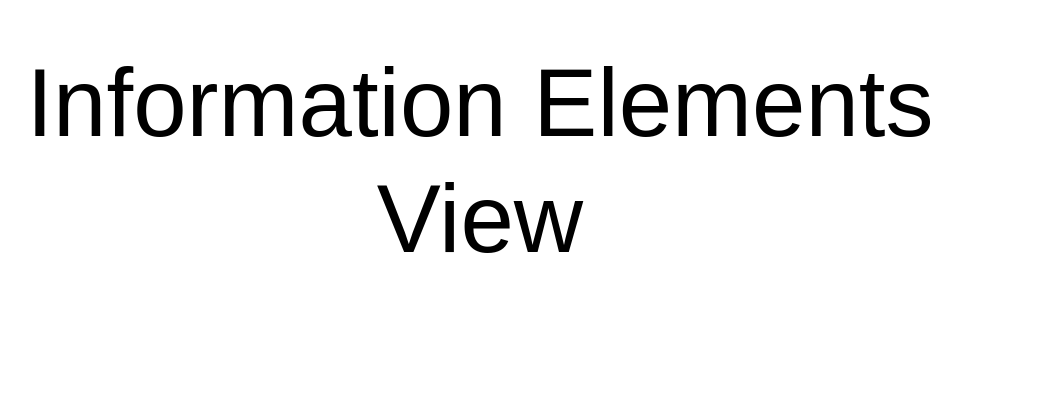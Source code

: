 <mxfile compressed="false" version="14.6.9" type="google" pages="18">
  <diagram id="8t2dG682JvFGZ9pn4Qgq" name="INFORMATION ELEMENTS VIEW">
    <mxGraphModel dx="1388" dy="534" grid="1" gridSize="10" guides="1" tooltips="1" connect="1" arrows="1" fold="1" page="1" pageScale="1" pageWidth="827" pageHeight="1169" math="0" shadow="0">
      <root>
        <mxCell id="s5n7wkq2vKXYN0kFHi9l-0" />
        <mxCell id="6cJSaP6_xH0wE5LTT1-H-0" value="About" style="" parent="s5n7wkq2vKXYN0kFHi9l-0" />
        <UserObject label="" tooltip="ABOUT&#xa;&#xa;The Information section of a SAD describes the Architecturally Significant Key Information elements used externally. &#xa;&#xa;&#xa;Note: the shape of internally used tables, etc, are not described here as they aer a Development concern, described later.&#xa;&#xa;&#xa;&#xa;" id="NUcmz-zynlpujNGPOJZj-0">
          <mxCell style="shape=image;html=1;verticalAlign=top;verticalLabelPosition=bottom;labelBackgroundColor=#ffffff;imageAspect=0;aspect=fixed;image=https://cdn1.iconfinder.com/data/icons/hawcons/32/699014-icon-28-information-128.png;shadow=0;dashed=0;fontFamily=Helvetica;fontSize=12;fontColor=#000000;align=center;strokeColor=#000000;fillColor=#505050;dashPattern=1 1;" parent="6cJSaP6_xH0wE5LTT1-H-0" vertex="1">
            <mxGeometry x="660" y="460" width="20" height="20" as="geometry" />
          </mxCell>
        </UserObject>
        <mxCell id="s5n7wkq2vKXYN0kFHi9l-1" value="Title" style="" parent="s5n7wkq2vKXYN0kFHi9l-0" />
        <mxCell id="s5n7wkq2vKXYN0kFHi9l-3" value="Information Elements View" style="text;html=1;strokeColor=none;fillColor=none;align=center;verticalAlign=middle;whiteSpace=wrap;rounded=0;fontSize=48;opacity=30;" parent="s5n7wkq2vKXYN0kFHi9l-1" vertex="1">
          <mxGeometry x="150" y="280" width="480" height="160" as="geometry" />
        </mxCell>
      </root>
    </mxGraphModel>
  </diagram>
  <diagram name="Information Elements/Base System Module/Conceptual" id="KgMGzeG5w6Y_cZQSAZM8">
    <mxGraphModel dx="1130" dy="406" grid="1" gridSize="10" guides="1" tooltips="1" connect="1" arrows="1" fold="1" page="1" pageScale="1" pageWidth="827" pageHeight="1169" math="0" shadow="0">
      <root>
        <mxCell id="TCldNtnNzTA_ts3qDX4j-0" />
        <mxCell id="TCldNtnNzTA_ts3qDX4j-7" value="Diagram" style="" parent="TCldNtnNzTA_ts3qDX4j-0" />
        <mxCell id="TCldNtnNzTA_ts3qDX4j-8" value="[System]&lt;br style=&quot;font-size: 12px;&quot;&gt;Diagnostics" style="rounded=0;whiteSpace=wrap;html=1;strokeColor=#82b366;strokeWidth=3;fillColor=none;fontSize=12;align=center;" parent="TCldNtnNzTA_ts3qDX4j-7" vertex="1">
          <mxGeometry x="210" y="270" width="80" height="40" as="geometry" />
        </mxCell>
        <mxCell id="TCldNtnNzTA_ts3qDX4j-9" value="&lt;p style=&quot;line-height: 100%&quot;&gt;[System]&lt;br style=&quot;font-size: 12px&quot;&gt;T&amp;amp;C &amp;amp;&amp;nbsp;&lt;br style=&quot;font-size: 12px&quot;&gt;Disclosures&lt;/p&gt;" style="rounded=0;whiteSpace=wrap;html=1;strokeColor=#82b366;strokeWidth=3;fillColor=none;fontSize=12;align=center;" parent="TCldNtnNzTA_ts3qDX4j-7" vertex="1">
          <mxGeometry x="120" y="520" width="80" height="40" as="geometry" />
        </mxCell>
        <mxCell id="TCldNtnNzTA_ts3qDX4j-15" value="&lt;p style=&quot;line-height: 100%&quot;&gt;[System]&lt;br style=&quot;font-size: 12px&quot;&gt;Tennacies&lt;/p&gt;" style="rounded=0;whiteSpace=wrap;html=1;strokeColor=#82b366;strokeWidth=3;fillColor=none;fontSize=12;align=center;dashed=1;" parent="TCldNtnNzTA_ts3qDX4j-7" vertex="1">
          <mxGeometry x="210" y="520" width="80" height="40" as="geometry" />
        </mxCell>
        <mxCell id="TCldNtnNzTA_ts3qDX4j-23" value="&lt;font style=&quot;font-size: 12px ; line-height: 100%&quot;&gt;Authentication,&lt;br style=&quot;font-size: 12px&quot;&gt;Authorisation,&lt;br style=&quot;font-size: 12px&quot;&gt;Auditing&lt;br style=&quot;font-size: 12px&quot;&gt;&lt;/font&gt;" style="rounded=0;whiteSpace=wrap;html=1;strokeColor=#82b366;strokeWidth=3;fillColor=none;fontSize=12;align=center;" parent="TCldNtnNzTA_ts3qDX4j-7" vertex="1">
          <mxGeometry x="210" y="420" width="80" height="40" as="geometry" />
        </mxCell>
        <mxCell id="TCldNtnNzTA_ts3qDX4j-29" value="[System]&lt;br style=&quot;font-size: 12px;&quot;&gt;Settings" style="rounded=0;whiteSpace=wrap;html=1;strokeColor=#82b366;strokeWidth=3;fillColor=none;fontSize=12;align=center;" parent="TCldNtnNzTA_ts3qDX4j-7" vertex="1">
          <mxGeometry x="120" y="320" width="80" height="40" as="geometry" />
        </mxCell>
        <mxCell id="TCldNtnNzTA_ts3qDX4j-47" value="[System]&lt;br style=&quot;font-size: 12px&quot;&gt;User" style="rounded=0;whiteSpace=wrap;html=1;strokeColor=#82b366;strokeWidth=3;fillColor=none;fontSize=12;align=center;" parent="TCldNtnNzTA_ts3qDX4j-7" vertex="1">
          <mxGeometry x="120" y="470" width="80" height="40" as="geometry" />
        </mxCell>
        <mxCell id="TCldNtnNzTA_ts3qDX4j-55" value="[System]&lt;br style=&quot;font-size: 12px;&quot;&gt;Status" style="rounded=0;whiteSpace=wrap;html=1;strokeColor=#82b366;strokeWidth=3;fillColor=none;fontSize=12;align=center;" parent="TCldNtnNzTA_ts3qDX4j-7" vertex="1">
          <mxGeometry x="120" y="370" width="80" height="40" as="geometry" />
        </mxCell>
        <mxCell id="TCldNtnNzTA_ts3qDX4j-56" value="[System]&lt;br style=&quot;font-size: 12px;&quot;&gt;Context" style="rounded=0;whiteSpace=wrap;html=1;strokeColor=#82b366;strokeWidth=3;fillColor=none;fontSize=12;align=center;" parent="TCldNtnNzTA_ts3qDX4j-7" vertex="1">
          <mxGeometry x="210" y="370" width="80" height="40" as="geometry" />
        </mxCell>
        <mxCell id="sYxI-bPmvJwrLkGfwOJH-0" value="&lt;b&gt;System&lt;br&gt;&lt;/b&gt;" style="rounded=1;align=center;fillColor=#F1F2F4;strokeColor=none;html=1;fontColor=#596780;fontSize=12;shadow=0;labelBackgroundColor=none;" parent="TCldNtnNzTA_ts3qDX4j-7" vertex="1">
          <mxGeometry x="120" y="240" width="170" height="20" as="geometry" />
        </mxCell>
        <mxCell id="sYxI-bPmvJwrLkGfwOJH-6" value="[System]&lt;br style=&quot;font-size: 12px;&quot;&gt;Notifications" style="rounded=0;whiteSpace=wrap;html=1;strokeColor=#82b366;strokeWidth=3;fillColor=none;fontSize=12;align=center;" parent="TCldNtnNzTA_ts3qDX4j-7" vertex="1">
          <mxGeometry x="120" y="420" width="80" height="40" as="geometry" />
        </mxCell>
        <mxCell id="SlN1nkld_qFG3kn0HWrF-1" value="[Tennacy]&lt;br style=&quot;font-size: 12px&quot;&gt;Notifications" style="rounded=0;whiteSpace=wrap;html=1;strokeColor=#d6b656;strokeWidth=3;fillColor=none;fontSize=12;align=center;" parent="TCldNtnNzTA_ts3qDX4j-7" vertex="1">
          <mxGeometry x="510" y="320" width="80" height="40" as="geometry" />
        </mxCell>
        <mxCell id="SlN1nkld_qFG3kn0HWrF-3" value="[Tennacy]&lt;br style=&quot;font-size: 12px&quot;&gt;&lt;font style=&quot;font-size: 12px&quot;&gt;T&amp;amp;Cs&lt;/font&gt;" style="rounded=0;whiteSpace=wrap;html=1;strokeColor=#d6b656;strokeWidth=3;fillColor=none;fontSize=12;align=center;" parent="TCldNtnNzTA_ts3qDX4j-7" vertex="1">
          <mxGeometry x="510.003" y="420" width="80" height="40" as="geometry" />
        </mxCell>
        <mxCell id="SlN1nkld_qFG3kn0HWrF-4" value="[Tennacy]&lt;br style=&quot;font-size: 12px&quot;&gt;Members" style="rounded=0;whiteSpace=wrap;html=1;strokeColor=#d6b656;strokeWidth=3;fillColor=none;fontSize=12;align=center;" parent="TCldNtnNzTA_ts3qDX4j-7" vertex="1">
          <mxGeometry x="600" y="320" width="80" height="40" as="geometry" />
        </mxCell>
        <mxCell id="SlN1nkld_qFG3kn0HWrF-6" value="&lt;b&gt;Tenancy&lt;br&gt;&lt;/b&gt;" style="rounded=1;align=center;fillColor=#F1F2F4;strokeColor=none;html=1;fontColor=#596780;fontSize=12;shadow=0;labelBackgroundColor=none;" parent="TCldNtnNzTA_ts3qDX4j-7" vertex="1">
          <mxGeometry x="510" y="240" width="170" height="20" as="geometry" />
        </mxCell>
        <mxCell id="SlN1nkld_qFG3kn0HWrF-7" value="&lt;p style=&quot;line-height: 100%&quot;&gt;[Tennacy]&lt;br style=&quot;font-size: 12px&quot;&gt;Member&lt;br style=&quot;font-size: 12px&quot;&gt;Notifications&lt;/p&gt;" style="rounded=0;whiteSpace=wrap;html=1;strokeColor=#d6b656;strokeWidth=3;fillColor=none;fontSize=12;align=center;" parent="TCldNtnNzTA_ts3qDX4j-7" vertex="1">
          <mxGeometry x="510" y="470" width="80" height="40" as="geometry" />
        </mxCell>
        <mxCell id="qbuS1Q0neWwK31DiCkfA-0" value="[System]&lt;br style=&quot;font-size: 12px;&quot;&gt;Properties" style="rounded=0;whiteSpace=wrap;html=1;strokeColor=#82b366;strokeWidth=3;fillColor=none;fontSize=12;align=center;" parent="TCldNtnNzTA_ts3qDX4j-7" vertex="1">
          <mxGeometry x="210" y="320" width="80" height="40" as="geometry" />
        </mxCell>
        <mxCell id="qbuS1Q0neWwK31DiCkfA-2" value="[Tennacy]&lt;br style=&quot;font-size: 12px&quot;&gt;Properties" style="rounded=0;whiteSpace=wrap;html=1;strokeColor=#d6b656;strokeWidth=3;fillColor=none;fontSize=12;align=center;" parent="TCldNtnNzTA_ts3qDX4j-7" vertex="1">
          <mxGeometry x="600" y="270" width="80" height="40" as="geometry" />
        </mxCell>
        <mxCell id="qbuS1Q0neWwK31DiCkfA-3" value="[Tennacy]&lt;br style=&quot;font-size: 12px&quot;&gt;Settings" style="rounded=0;whiteSpace=wrap;html=1;strokeColor=#d6b656;strokeWidth=3;fillColor=none;fontSize=12;align=center;" parent="TCldNtnNzTA_ts3qDX4j-7" vertex="1">
          <mxGeometry x="510" y="270" width="80" height="40" as="geometry" />
        </mxCell>
        <mxCell id="qC93ouQUYCidO6vof4yi-1" value="&lt;p style=&quot;line-height: 100%&quot;&gt;[Tennacy]&lt;br style=&quot;font-size: 12px&quot;&gt;Organisations&lt;/p&gt;" style="rounded=0;whiteSpace=wrap;html=1;strokeColor=#d6b656;strokeWidth=3;fillColor=none;fontSize=12;align=center;" parent="TCldNtnNzTA_ts3qDX4j-7" vertex="1">
          <mxGeometry x="600" y="370" width="80" height="40" as="geometry" />
        </mxCell>
        <mxCell id="qC93ouQUYCidO6vof4yi-2" value="&lt;p style=&quot;line-height: 100%&quot;&gt;[Tennacy]&lt;br style=&quot;font-size: 12px&quot;&gt;Member Groups&lt;/p&gt;" style="rounded=0;whiteSpace=wrap;html=1;strokeColor=#d6b656;strokeWidth=3;fillColor=none;fontSize=12;align=center;" parent="TCldNtnNzTA_ts3qDX4j-7" vertex="1">
          <mxGeometry x="510" y="370" width="80" height="40" as="geometry" />
        </mxCell>
        <mxCell id="WC80yeHlkpJ3jT5Slam1-0" value="&lt;p style=&quot;line-height: 90%&quot;&gt;[Tennacy]&lt;br style=&quot;font-size: 12px&quot;&gt;Group Member Role Assignments&lt;/p&gt;" style="rounded=0;whiteSpace=wrap;html=1;strokeColor=#d6b656;strokeWidth=3;fillColor=none;fontSize=12;align=center;" parent="TCldNtnNzTA_ts3qDX4j-7" vertex="1">
          <mxGeometry x="600" y="420" width="80" height="40" as="geometry" />
        </mxCell>
        <mxCell id="-711AtcypQTX0UvSox9g-0" value="[Tennacy]&lt;br style=&quot;font-size: 12px&quot;&gt;&lt;font style=&quot;font-size: 12px&quot;&gt;Media&lt;/font&gt;" style="rounded=0;whiteSpace=wrap;html=1;strokeColor=#d6b656;strokeWidth=3;fillColor=none;fontSize=12;align=center;" parent="TCldNtnNzTA_ts3qDX4j-7" vertex="1">
          <mxGeometry x="600.003" y="470" width="80" height="40" as="geometry" />
        </mxCell>
        <mxCell id="-711AtcypQTX0UvSox9g-1" value="[System]&lt;br style=&quot;font-size: 12px&quot;&gt;Configuration" style="rounded=0;whiteSpace=wrap;html=1;strokeColor=#82b366;strokeWidth=3;fillColor=none;fontSize=12;align=center;" parent="TCldNtnNzTA_ts3qDX4j-7" vertex="1">
          <mxGeometry x="120" y="270" width="80" height="40" as="geometry" />
        </mxCell>
        <mxCell id="-711AtcypQTX0UvSox9g-2" value="[System]&lt;br style=&quot;font-size: 12px&quot;&gt;Groups" style="rounded=0;whiteSpace=wrap;html=1;strokeColor=#82b366;strokeWidth=3;fillColor=none;fontSize=12;align=center;" parent="TCldNtnNzTA_ts3qDX4j-7" vertex="1">
          <mxGeometry x="210" y="470" width="80" height="40" as="geometry" />
        </mxCell>
        <mxCell id="M75I4U762T5IVPAguaBa-0" value="Context/Legend" parent="TCldNtnNzTA_ts3qDX4j-0" />
        <mxCell id="M75I4U762T5IVPAguaBa-1" value="" style="rounded=0;whiteSpace=wrap;html=1;fontSize=10;align=left;container=1;collapsible=0;fontColor=#B3B3B3;strokeColor=#B3B3B3;" parent="M75I4U762T5IVPAguaBa-0" vertex="1">
          <mxGeometry x="440" y="180" width="240" height="50" as="geometry" />
        </mxCell>
        <mxCell id="M75I4U762T5IVPAguaBa-2" value="" style="whiteSpace=wrap;html=1;aspect=fixed;fillColor=none;strokeColor=#82b366;fontSize=10;align=left;fontStyle=2;strokeWidth=2;" parent="M75I4U762T5IVPAguaBa-1" vertex="1">
          <mxGeometry x="13.294" y="16.667" width="8.333" height="8.333" as="geometry" />
        </mxCell>
        <mxCell id="M75I4U762T5IVPAguaBa-3" value="" style="whiteSpace=wrap;html=1;aspect=fixed;fillColor=none;strokeColor=#d6b656;fontSize=10;align=left;fontStyle=2;strokeWidth=2;" parent="M75I4U762T5IVPAguaBa-1" vertex="1">
          <mxGeometry x="13.294" y="28" width="8.333" height="8.333" as="geometry" />
        </mxCell>
        <mxCell id="M75I4U762T5IVPAguaBa-4" value="" style="whiteSpace=wrap;html=1;aspect=fixed;fillColor=none;strokeColor=#6c8ebf;fontSize=10;align=left;fontStyle=2;strokeWidth=2;" parent="M75I4U762T5IVPAguaBa-1" vertex="1">
          <mxGeometry x="13.294" y="39.333" width="8.333" height="8.333" as="geometry" />
        </mxCell>
        <mxCell id="M75I4U762T5IVPAguaBa-5" value="Internal, System (underlying optional Tenants)&amp;nbsp;" style="text;html=1;strokeColor=none;fillColor=none;align=left;verticalAlign=middle;whiteSpace=wrap;rounded=0;fontSize=10;fontStyle=2;fontColor=#B3B3B3;" parent="M75I4U762T5IVPAguaBa-1" vertex="1">
          <mxGeometry x="26.595" y="16.667" width="213.405" height="8.333" as="geometry" />
        </mxCell>
        <mxCell id="M75I4U762T5IVPAguaBa-6" value="Internal, (optionally) Tenanted" style="text;html=1;strokeColor=none;fillColor=none;align=left;verticalAlign=middle;whiteSpace=wrap;rounded=0;fontSize=10;fontStyle=2;fontColor=#B3B3B3;" parent="M75I4U762T5IVPAguaBa-1" vertex="1">
          <mxGeometry x="26.59" y="30" width="213.41" height="6.33" as="geometry" />
        </mxCell>
        <mxCell id="M75I4U762T5IVPAguaBa-7" value="External, Versioned Contracts/Msgs" style="text;html=1;strokeColor=none;fillColor=none;align=left;verticalAlign=middle;whiteSpace=wrap;rounded=0;fontSize=10;fontStyle=2;fontColor=#B3B3B3;" parent="M75I4U762T5IVPAguaBa-1" vertex="1">
          <mxGeometry x="26.595" y="39.333" width="213.405" height="8.333" as="geometry" />
        </mxCell>
        <mxCell id="M75I4U762T5IVPAguaBa-8" value="Legend" style="text;html=1;strokeColor=none;fillColor=none;align=center;verticalAlign=middle;whiteSpace=wrap;rounded=0;fontSize=10;fontStyle=5;fontColor=#B3B3B3;" parent="M75I4U762T5IVPAguaBa-1" vertex="1">
          <mxGeometry x="26.589" width="159.534" height="16.667" as="geometry" />
        </mxCell>
        <mxCell id="7OhT_qngSXW3TG0rl-RC-0" value="Title/Diagram" parent="TCldNtnNzTA_ts3qDX4j-0" />
        <mxCell id="7OhT_qngSXW3TG0rl-RC-1" value="&lt;font style=&quot;font-size: 12px&quot;&gt;Diagram: Information - Information Model - Conceptual - HL&lt;/font&gt;" style="text;strokeColor=none;fillColor=none;html=1;fontSize=12;fontStyle=2;verticalAlign=middle;align=left;shadow=0;glass=0;comic=0;opacity=30;fontColor=#808080;" parent="7OhT_qngSXW3TG0rl-RC-0" vertex="1">
          <mxGeometry x="120" y="620" width="520" height="20" as="geometry" />
        </mxCell>
        <mxCell id="TCldNtnNzTA_ts3qDX4j-1" value="About" style="" parent="TCldNtnNzTA_ts3qDX4j-0" />
        <UserObject label="" tooltip="At a very high level, the Concepts managed by the Core logical module of the system include the above general concepts: &#xa;System, Tenancies, Member Access, Media, User Feedback and (optionally) Accounting &amp; Subscriptions." id="Lh5ZRbOsnhnM9x3Baf3C-0">
          <mxCell style="shape=image;html=1;verticalAlign=top;verticalLabelPosition=bottom;labelBackgroundColor=#ffffff;imageAspect=0;aspect=fixed;image=https://cdn1.iconfinder.com/data/icons/hawcons/32/699014-icon-28-information-128.png;shadow=0;dashed=0;fontFamily=Helvetica;fontSize=12;fontColor=#000000;align=center;strokeColor=#000000;fillColor=#505050;dashPattern=1 1;" parent="TCldNtnNzTA_ts3qDX4j-1" vertex="1">
            <mxGeometry x="660" y="580" width="20" height="20" as="geometry" />
          </mxCell>
        </UserObject>
      </root>
    </mxGraphModel>
  </diagram>
  <diagram id="hPgNJP6ClngRe8slp0U0" name="Information Elements/Base System Logical Module Elements/Information Areas (HL)">
    <mxGraphModel dx="1130" dy="406" grid="1" gridSize="10" guides="1" tooltips="1" connect="1" arrows="1" fold="1" page="1" pageScale="1" pageWidth="827" pageHeight="1169" math="0" shadow="0">
      <root>
        <mxCell id="m0JMQe7ykjZHa4dM4he8-0" />
        <mxCell id="tpaGQ8U3XPEsGiFiMbuV-4" value="Diagram" parent="m0JMQe7ykjZHa4dM4he8-0" />
        <mxCell id="A_QFoovCw4_Ue3fIygRI-1" value="[System]&lt;br style=&quot;font-size: 12px&quot;&gt;User" style="rounded=0;whiteSpace=wrap;html=1;strokeColor=#82b366;strokeWidth=3;fillColor=none;fontSize=12;align=center;" parent="tpaGQ8U3XPEsGiFiMbuV-4" vertex="1">
          <mxGeometry x="300" y="240" width="80" height="40" as="geometry" />
        </mxCell>
        <mxCell id="A_QFoovCw4_Ue3fIygRI-3" value="[System]&lt;br style=&quot;font-size: 12px&quot;&gt;Session" style="rounded=0;whiteSpace=wrap;html=1;strokeColor=#82b366;strokeWidth=3;fillColor=none;fontSize=12;align=center;" parent="tpaGQ8U3XPEsGiFiMbuV-4" vertex="1">
          <mxGeometry x="390" y="240" width="80" height="40" as="geometry" />
        </mxCell>
        <mxCell id="A_QFoovCw4_Ue3fIygRI-4" value="[System]&lt;br style=&quot;font-size: 12px&quot;&gt;Access Permission" style="rounded=0;whiteSpace=wrap;html=1;strokeColor=#82b366;strokeWidth=3;fillColor=none;fontSize=12;align=center;" parent="tpaGQ8U3XPEsGiFiMbuV-4" vertex="1">
          <mxGeometry x="570" y="240" width="80" height="40" as="geometry" />
        </mxCell>
        <mxCell id="A_QFoovCw4_Ue3fIygRI-5" value="[System]&lt;br style=&quot;font-size: 12px&quot;&gt;Navigation" style="rounded=0;whiteSpace=wrap;html=1;strokeColor=#82b366;strokeWidth=3;fillColor=none;fontSize=12;align=center;" parent="tpaGQ8U3XPEsGiFiMbuV-4" vertex="1">
          <mxGeometry x="120" y="290" width="80" height="40" as="geometry" />
        </mxCell>
        <mxCell id="A_QFoovCw4_Ue3fIygRI-6" value="[System]&lt;br style=&quot;font-size: 12px&quot;&gt;Configuration/ Preferences" style="rounded=0;whiteSpace=wrap;html=1;strokeColor=#82b366;strokeWidth=3;fillColor=none;fontSize=12;align=center;" parent="tpaGQ8U3XPEsGiFiMbuV-4" vertex="1">
          <mxGeometry x="120" y="240" width="80" height="40" as="geometry" />
        </mxCell>
        <mxCell id="A_QFoovCw4_Ue3fIygRI-8" value="[System]&lt;br style=&quot;font-size: 12px&quot;&gt;Messages" style="rounded=0;whiteSpace=wrap;html=1;strokeColor=#82b366;strokeWidth=3;fillColor=none;fontSize=12;align=center;" parent="tpaGQ8U3XPEsGiFiMbuV-4" vertex="1">
          <mxGeometry x="300" y="290" width="80" height="40" as="geometry" />
        </mxCell>
        <mxCell id="P9yZPyyrQI0BCmOkJx1K-2" value="[System]&lt;br style=&quot;font-size: 12px&quot;&gt;Trace Log" style="rounded=0;whiteSpace=wrap;html=1;strokeColor=#82b366;strokeWidth=3;fillColor=none;fontSize=12;align=center;" parent="tpaGQ8U3XPEsGiFiMbuV-4" vertex="1">
          <mxGeometry x="210" y="240" width="80" height="40" as="geometry" />
        </mxCell>
        <mxCell id="W5uo1ICjGfgH5qjDZkHo-0" value="[System]&lt;br style=&quot;font-size: 12px&quot;&gt;Auditing" style="rounded=0;whiteSpace=wrap;html=1;strokeColor=#82b366;strokeWidth=3;fillColor=none;fontSize=12;align=center;" parent="tpaGQ8U3XPEsGiFiMbuV-4" vertex="1">
          <mxGeometry x="480" y="240" width="80" height="40" as="geometry" />
        </mxCell>
        <mxCell id="W5uo1ICjGfgH5qjDZkHo-2" value="[System]&lt;br style=&quot;font-size: 12px&quot;&gt;Notifications" style="rounded=0;whiteSpace=wrap;html=1;strokeColor=#82b366;strokeWidth=3;fillColor=none;fontSize=12;align=center;" parent="tpaGQ8U3XPEsGiFiMbuV-4" vertex="1">
          <mxGeometry x="210" y="290" width="80" height="40" as="geometry" />
        </mxCell>
        <mxCell id="HRzCXSUlAj7WYmQSmNdW-8" value="Context/Legend" parent="m0JMQe7ykjZHa4dM4he8-0" />
        <mxCell id="HRzCXSUlAj7WYmQSmNdW-9" value="" style="rounded=0;whiteSpace=wrap;html=1;fontSize=10;align=left;container=1;collapsible=0;fontColor=#B3B3B3;strokeColor=#B3B3B3;" parent="HRzCXSUlAj7WYmQSmNdW-8" vertex="1">
          <mxGeometry x="440" y="180" width="240" height="50" as="geometry" />
        </mxCell>
        <mxCell id="HRzCXSUlAj7WYmQSmNdW-10" value="" style="whiteSpace=wrap;html=1;aspect=fixed;fillColor=none;strokeColor=#82b366;fontSize=10;align=left;fontStyle=2;strokeWidth=2;" parent="HRzCXSUlAj7WYmQSmNdW-9" vertex="1">
          <mxGeometry x="13.294" y="16.667" width="8.333" height="8.333" as="geometry" />
        </mxCell>
        <mxCell id="HRzCXSUlAj7WYmQSmNdW-11" value="" style="whiteSpace=wrap;html=1;aspect=fixed;fillColor=none;strokeColor=#d6b656;fontSize=10;align=left;fontStyle=2;strokeWidth=2;" parent="HRzCXSUlAj7WYmQSmNdW-9" vertex="1">
          <mxGeometry x="13.294" y="28" width="8.333" height="8.333" as="geometry" />
        </mxCell>
        <mxCell id="HRzCXSUlAj7WYmQSmNdW-12" value="" style="whiteSpace=wrap;html=1;aspect=fixed;fillColor=none;strokeColor=#6c8ebf;fontSize=10;align=left;fontStyle=2;strokeWidth=2;" parent="HRzCXSUlAj7WYmQSmNdW-9" vertex="1">
          <mxGeometry x="13.294" y="39.333" width="8.333" height="8.333" as="geometry" />
        </mxCell>
        <mxCell id="HRzCXSUlAj7WYmQSmNdW-13" value="Internal, System (underlying optional Tenants)&amp;nbsp;" style="text;html=1;strokeColor=none;fillColor=none;align=left;verticalAlign=middle;whiteSpace=wrap;rounded=0;fontSize=10;fontStyle=2;fontColor=#B3B3B3;" parent="HRzCXSUlAj7WYmQSmNdW-9" vertex="1">
          <mxGeometry x="26.595" y="16.667" width="213.405" height="8.333" as="geometry" />
        </mxCell>
        <mxCell id="HRzCXSUlAj7WYmQSmNdW-14" value="Internal, (optionally) Tenanted" style="text;html=1;strokeColor=none;fillColor=none;align=left;verticalAlign=middle;whiteSpace=wrap;rounded=0;fontSize=10;fontStyle=2;fontColor=#B3B3B3;" parent="HRzCXSUlAj7WYmQSmNdW-9" vertex="1">
          <mxGeometry x="26.59" y="30" width="213.41" height="6.33" as="geometry" />
        </mxCell>
        <mxCell id="HRzCXSUlAj7WYmQSmNdW-15" value="External, Versioned Contracts/Msgs" style="text;html=1;strokeColor=none;fillColor=none;align=left;verticalAlign=middle;whiteSpace=wrap;rounded=0;fontSize=10;fontStyle=2;fontColor=#B3B3B3;" parent="HRzCXSUlAj7WYmQSmNdW-9" vertex="1">
          <mxGeometry x="26.595" y="39.333" width="213.405" height="8.333" as="geometry" />
        </mxCell>
        <mxCell id="HRzCXSUlAj7WYmQSmNdW-16" value="Legend" style="text;html=1;strokeColor=none;fillColor=none;align=center;verticalAlign=middle;whiteSpace=wrap;rounded=0;fontSize=10;fontStyle=5;fontColor=#B3B3B3;" parent="HRzCXSUlAj7WYmQSmNdW-9" vertex="1">
          <mxGeometry x="26.589" width="159.534" height="16.667" as="geometry" />
        </mxCell>
        <mxCell id="gGGWMUfNfPsITAVO7Xfp-0" value="Title/Description" parent="m0JMQe7ykjZHa4dM4he8-0" />
        <mxCell id="gGGWMUfNfPsITAVO7Xfp-1" value="&lt;font style=&quot;font-size: 12px&quot;&gt;Diagram: Information - Model - Service System Basics&lt;/font&gt;" style="text;strokeColor=none;fillColor=none;html=1;fontSize=24;fontStyle=2;verticalAlign=middle;align=left;shadow=0;glass=0;comic=0;opacity=30;fontColor=#808080;" parent="gGGWMUfNfPsITAVO7Xfp-0" vertex="1">
          <mxGeometry x="120" y="350" width="560" height="20" as="geometry" />
        </mxCell>
        <mxCell id="m0JMQe7ykjZHa4dM4he8-1" value="About" parent="m0JMQe7ykjZHa4dM4he8-0" />
        <UserObject label="" tooltip="ABOUT&#xa;&#xa;In one sentence, Systems -- at a fundamental level -- provide User Sessions Audited and Appropriate Access to Organisation Resources, while informing them via Messages about the State of the System&#39;s Operations, as currently Configured.&#xa;&#xa;" id="JmBJnqvs_oNMcVFRJgAh-0">
          <mxCell style="shape=image;html=1;verticalAlign=top;verticalLabelPosition=bottom;labelBackgroundColor=#ffffff;imageAspect=0;aspect=fixed;image=https://cdn1.iconfinder.com/data/icons/hawcons/32/699014-icon-28-information-128.png;shadow=0;dashed=0;fontFamily=Helvetica;fontSize=12;fontColor=#000000;align=center;strokeColor=#000000;fillColor=#505050;dashPattern=1 1;" parent="m0JMQe7ykjZHa4dM4he8-1" vertex="1">
            <mxGeometry x="660" y="340" width="20" height="20" as="geometry" />
          </mxCell>
        </UserObject>
      </root>
    </mxGraphModel>
  </diagram>
  <diagram id="FmMoMUvTnAgoXIXrnYB2" name="Information Elements/Base System Logical Module/Information AreasConceptual">
    <mxGraphModel dx="1130" dy="406" grid="1" gridSize="10" guides="1" tooltips="1" connect="1" arrows="1" fold="1" page="1" pageScale="1" pageWidth="827" pageHeight="1169" math="0" shadow="0">
      <root>
        <mxCell id="Mw0B-9X_tOzTZNxtGpjs-0" />
        <mxCell id="EsJp9OZaiCZApGEc6Udw-1" value="Diagram" style="" parent="Mw0B-9X_tOzTZNxtGpjs-0" />
        <mxCell id="W-p1ebCSyCZA4-H6NyEm-5" value="" style="endArrow=none;html=1;" parent="EsJp9OZaiCZApGEc6Udw-1" edge="1">
          <mxGeometry width="50" height="50" relative="1" as="geometry">
            <mxPoint x="210.0" y="693" as="sourcePoint" />
            <mxPoint x="210.0" y="500" as="targetPoint" />
          </mxGeometry>
        </mxCell>
        <mxCell id="EsJp9OZaiCZApGEc6Udw-2" value="[System]&lt;br style=&quot;font-size: 12px;&quot;&gt;Diagnostics" style="rounded=0;whiteSpace=wrap;html=1;strokeColor=#82b366;strokeWidth=3;fillColor=none;fontSize=12;align=center;" parent="EsJp9OZaiCZApGEc6Udw-1" vertex="1">
          <mxGeometry x="210" y="270" width="80" height="40" as="geometry" />
        </mxCell>
        <mxCell id="EsJp9OZaiCZApGEc6Udw-3" value="[System]&lt;br style=&quot;font-size: 12px;&quot;&gt;Errors" style="rounded=0;whiteSpace=wrap;html=1;strokeColor=#82b366;strokeWidth=3;fillColor=none;fontSize=12;align=center;" parent="EsJp9OZaiCZApGEc6Udw-1" vertex="1">
          <mxGeometry x="300" y="270" width="80" height="40" as="geometry" />
        </mxCell>
        <mxCell id="EsJp9OZaiCZApGEc6Udw-6" value="[System]&lt;br style=&quot;font-size: 12px;&quot;&gt;Countries" style="rounded=0;whiteSpace=wrap;html=1;strokeColor=#82b366;strokeWidth=3;fillColor=none;fontSize=12;align=center;" parent="EsJp9OZaiCZApGEc6Udw-1" vertex="1">
          <mxGeometry x="390" y="270" width="80" height="40" as="geometry" />
        </mxCell>
        <mxCell id="EsJp9OZaiCZApGEc6Udw-7" value="[System]&lt;br style=&quot;font-size: 12px;&quot;&gt;Sessions" style="rounded=0;whiteSpace=wrap;html=1;strokeColor=#82b366;strokeWidth=3;fillColor=none;fontSize=12;align=center;" parent="EsJp9OZaiCZApGEc6Udw-1" vertex="1">
          <mxGeometry x="120" y="320" width="80" height="40" as="geometry" />
        </mxCell>
        <mxCell id="EsJp9OZaiCZApGEc6Udw-8" value="[System]&lt;br style=&quot;font-size: 12px;&quot;&gt;Session Operations" style="rounded=0;whiteSpace=wrap;html=1;strokeColor=#82b366;strokeWidth=3;fillColor=none;fontSize=12;align=center;" parent="EsJp9OZaiCZApGEc6Udw-1" vertex="1">
          <mxGeometry x="210" y="320" width="80" height="40" as="geometry" />
        </mxCell>
        <mxCell id="EsJp9OZaiCZApGEc6Udw-11" value="[System]&lt;br style=&quot;font-size: 12px;&quot;&gt;IdPs" style="rounded=0;whiteSpace=wrap;html=1;strokeColor=#82b366;strokeWidth=3;fillColor=none;fontSize=12;align=center;" parent="EsJp9OZaiCZApGEc6Udw-1" vertex="1">
          <mxGeometry x="120" y="370" width="80" height="40" as="geometry" />
        </mxCell>
        <mxCell id="EsJp9OZaiCZApGEc6Udw-14" value="[System]&lt;br style=&quot;font-size: 12px;&quot;&gt;Security&lt;br style=&quot;font-size: 12px;&quot;&gt;Principals" style="rounded=0;whiteSpace=wrap;html=1;strokeColor=#82b366;strokeWidth=3;fillColor=none;fontSize=12;align=center;" parent="EsJp9OZaiCZApGEc6Udw-1" vertex="1">
          <mxGeometry x="210" y="370" width="80" height="40" as="geometry" />
        </mxCell>
        <mxCell id="EsJp9OZaiCZApGEc6Udw-15" value="[System]&lt;br style=&quot;font-size: 12px;&quot;&gt;Security Boundaries" style="rounded=0;whiteSpace=wrap;html=1;strokeColor=#82b366;strokeWidth=3;fillColor=none;fontSize=12;align=center;dashed=1;" parent="EsJp9OZaiCZApGEc6Udw-1" vertex="1">
          <mxGeometry x="210" y="420" width="80" height="40" as="geometry" />
        </mxCell>
        <mxCell id="EsJp9OZaiCZApGEc6Udw-16" value="[T]&lt;br style=&quot;font-size: 12px&quot;&gt;Member" style="rounded=0;whiteSpace=wrap;html=1;strokeColor=#d6b656;strokeWidth=3;fillColor=none;fontSize=12;align=center;" parent="EsJp9OZaiCZApGEc6Udw-1" vertex="1">
          <mxGeometry x="220" y="550" width="80" height="40" as="geometry" />
        </mxCell>
        <mxCell id="EsJp9OZaiCZApGEc6Udw-17" value="[T]&lt;br style=&quot;font-size: 12px&quot;&gt;Roles" style="rounded=0;whiteSpace=wrap;html=1;strokeColor=#d6b656;strokeWidth=3;fillColor=none;fontSize=12;align=center;" parent="EsJp9OZaiCZApGEc6Udw-1" vertex="1">
          <mxGeometry x="120" y="650" width="80" height="40" as="geometry" />
        </mxCell>
        <mxCell id="EsJp9OZaiCZApGEc6Udw-18" value="[System] Module&lt;br style=&quot;font-size: 12px&quot;&gt;Permissions&amp;nbsp;" style="rounded=0;whiteSpace=wrap;html=1;strokeColor=#82b366;strokeWidth=3;fillColor=none;fontSize=12;align=center;" parent="EsJp9OZaiCZApGEc6Udw-1" vertex="1">
          <mxGeometry x="570" y="270" width="80" height="40" as="geometry" />
        </mxCell>
        <mxCell id="EsJp9OZaiCZApGEc6Udw-20" value="[System]&lt;br style=&quot;font-size: 12px;&quot;&gt;Modules" style="rounded=0;whiteSpace=wrap;html=1;strokeColor=#82b366;strokeWidth=3;fillColor=none;fontSize=12;align=center;" parent="EsJp9OZaiCZApGEc6Udw-1" vertex="1">
          <mxGeometry x="480" y="270" width="80" height="40" as="geometry" />
        </mxCell>
        <mxCell id="EsJp9OZaiCZApGEc6Udw-21" value="[T]&lt;br style=&quot;font-size: 12px&quot;&gt;Member Groups" style="rounded=0;whiteSpace=wrap;html=1;strokeColor=#d6b656;strokeWidth=3;fillColor=none;fontSize=12;align=center;" parent="EsJp9OZaiCZApGEc6Udw-1" vertex="1">
          <mxGeometry x="220" y="500" width="80" height="40" as="geometry" />
        </mxCell>
        <mxCell id="EsJp9OZaiCZApGEc6Udw-26" value="[System]&lt;br style=&quot;font-size: 12px&quot;&gt;T&amp;amp;C and Statements" style="rounded=0;whiteSpace=wrap;html=1;strokeColor=#82b366;strokeWidth=3;fillColor=none;fontSize=12;align=center;" parent="EsJp9OZaiCZApGEc6Udw-1" vertex="1">
          <mxGeometry x="390" y="320" width="80" height="40" as="geometry" />
        </mxCell>
        <mxCell id="EsJp9OZaiCZApGEc6Udw-28" value="[T]&lt;br style=&quot;font-size: 12px&quot;&gt;Data&lt;br style=&quot;font-size: 12px&quot;&gt;Classification" style="rounded=0;whiteSpace=wrap;html=1;strokeColor=#d6b656;strokeWidth=3;fillColor=none;fontSize=12;align=center;" parent="EsJp9OZaiCZApGEc6Udw-1" vertex="1">
          <mxGeometry x="120" y="600" width="80" height="40" as="geometry" />
        </mxCell>
        <mxCell id="Wt_kwChA2tJimfo-G53M-0" value="[T]&lt;br style=&quot;font-size: 12px&quot;&gt;Member&lt;br style=&quot;font-size: 12px&quot;&gt;Notification" style="rounded=0;whiteSpace=wrap;html=1;strokeColor=#d6b656;strokeWidth=3;fillColor=none;fontSize=12;align=center;" parent="EsJp9OZaiCZApGEc6Udw-1" vertex="1">
          <mxGeometry x="310" y="550" width="80" height="40" as="geometry" />
        </mxCell>
        <mxCell id="Wt_kwChA2tJimfo-G53M-1" value="[T]&lt;br style=&quot;font-size: 12px&quot;&gt;Member Grp.Invites" style="rounded=0;whiteSpace=wrap;html=1;strokeColor=#d6b656;strokeWidth=3;fillColor=none;fontSize=12;align=center;" parent="EsJp9OZaiCZApGEc6Udw-1" vertex="1">
          <mxGeometry x="310" y="500" width="80" height="40" as="geometry" />
        </mxCell>
        <mxCell id="di5KsA-uP8mV5Zzpx1Wa-0" value="[T]&lt;br style=&quot;font-size: 12px&quot;&gt;Settings" style="rounded=0;whiteSpace=wrap;html=1;strokeColor=#d6b656;strokeWidth=3;fillColor=none;fontSize=12;align=center;" parent="EsJp9OZaiCZApGEc6Udw-1" vertex="1">
          <mxGeometry x="120" y="500" width="80" height="40" as="geometry" />
        </mxCell>
        <mxCell id="di5KsA-uP8mV5Zzpx1Wa-1" value="[System]&lt;br style=&quot;font-size: 12px;&quot;&gt;Settings" style="rounded=0;whiteSpace=wrap;html=1;strokeColor=#82b366;strokeWidth=3;fillColor=none;fontSize=12;align=center;" parent="EsJp9OZaiCZApGEc6Udw-1" vertex="1">
          <mxGeometry x="120" y="270" width="80" height="40" as="geometry" />
        </mxCell>
        <mxCell id="4XC6DTRc0lswvsORodWA-1" value="[T]&lt;br style=&quot;font-size: 12px&quot;&gt;Member&lt;br style=&quot;font-size: 12px&quot;&gt;Profiles" style="rounded=0;whiteSpace=wrap;html=1;strokeColor=#d6b656;strokeWidth=3;fillColor=none;fontSize=12;align=center;" parent="EsJp9OZaiCZApGEc6Udw-1" vertex="1">
          <mxGeometry x="220" y="600" width="80" height="40" as="geometry" />
        </mxCell>
        <mxCell id="4XC6DTRc0lswvsORodWA-2" value="&lt;font style=&quot;font-size: 12px&quot;&gt;&lt;span style=&quot;font-size: 12px&quot;&gt;[T]&lt;/span&gt;&lt;br style=&quot;font-size: 12px&quot;&gt;Member Security.Profile&lt;/font&gt;" style="rounded=0;whiteSpace=wrap;html=1;strokeColor=#d6b656;strokeWidth=3;fillColor=none;fontSize=12;align=center;" parent="EsJp9OZaiCZApGEc6Udw-1" vertex="1">
          <mxGeometry x="220" y="650" width="80" height="40" as="geometry" />
        </mxCell>
        <mxCell id="4XC6DTRc0lswvsORodWA-4" value="[System]&lt;br style=&quot;font-size: 12px;&quot;&gt;Roles" style="rounded=0;whiteSpace=wrap;html=1;strokeColor=#82b366;strokeWidth=3;fillColor=none;fontSize=12;align=center;" parent="EsJp9OZaiCZApGEc6Udw-1" vertex="1">
          <mxGeometry x="390" y="370" width="80" height="40" as="geometry" />
        </mxCell>
        <mxCell id="4XC6DTRc0lswvsORodWA-5" value="[System]&lt;br style=&quot;font-size: 12px;&quot;&gt;Principal Groups" style="rounded=0;whiteSpace=wrap;html=1;strokeColor=#82b366;strokeWidth=3;fillColor=none;fontSize=12;align=center;" parent="EsJp9OZaiCZApGEc6Udw-1" vertex="1">
          <mxGeometry x="480" y="370" width="80" height="40" as="geometry" />
        </mxCell>
        <mxCell id="4XC6DTRc0lswvsORodWA-6" value="[T]&lt;br style=&quot;font-size: 12px&quot;&gt;Blacklisted&lt;br style=&quot;font-size: 12px&quot;&gt;Countries" style="rounded=0;whiteSpace=wrap;html=1;strokeColor=#d6b656;strokeWidth=3;fillColor=none;fontSize=12;align=center;" parent="EsJp9OZaiCZApGEc6Udw-1" vertex="1">
          <mxGeometry x="120" y="550" width="80" height="40" as="geometry" />
        </mxCell>
        <mxCell id="EsJp9OZaiCZApGEc6Udw-27" value="[T]&lt;br style=&quot;font-size: 12px&quot;&gt;T&amp;amp;C" style="rounded=0;whiteSpace=wrap;html=1;strokeColor=#d6b656;strokeWidth=3;fillColor=none;fontSize=12;align=center;" parent="EsJp9OZaiCZApGEc6Udw-1" vertex="1">
          <mxGeometry x="400" y="500" width="80" height="40" as="geometry" />
        </mxCell>
        <mxCell id="_ievmQWjOwOcBKTJw4Df-0" value="[System]&lt;br style=&quot;font-size: 12px;&quot;&gt;Notifications" style="rounded=0;whiteSpace=wrap;html=1;strokeColor=#82b366;strokeWidth=3;fillColor=none;fontSize=12;align=center;" parent="EsJp9OZaiCZApGEc6Udw-1" vertex="1">
          <mxGeometry x="480" y="320" width="80" height="40" as="geometry" />
        </mxCell>
        <mxCell id="cwyZsHl35rsCvKsb-HHc-0" value="&lt;b style=&quot;font-size: 12px;&quot;&gt;System&lt;br style=&quot;font-size: 12px;&quot;&gt;&lt;/b&gt;" style="rounded=1;align=center;fillColor=#F1F2F4;strokeColor=none;html=1;fontColor=#596780;fontSize=12;shadow=0;labelBackgroundColor=none;" parent="EsJp9OZaiCZApGEc6Udw-1" vertex="1">
          <mxGeometry x="120" y="240" width="560" height="20" as="geometry" />
        </mxCell>
        <mxCell id="cwyZsHl35rsCvKsb-HHc-3" value="&lt;b style=&quot;font-size: 12px;&quot;&gt;Security Boundary / Organisation&lt;br style=&quot;font-size: 12px;&quot;&gt;&lt;/b&gt;" style="rounded=1;align=center;fillColor=#F1F2F4;strokeColor=none;html=1;fontColor=#596780;fontSize=12;shadow=0;labelBackgroundColor=none;" parent="EsJp9OZaiCZApGEc6Udw-1" vertex="1">
          <mxGeometry x="120" y="470" width="560" height="20" as="geometry" />
        </mxCell>
        <mxCell id="FEwjfZs8uBjothWCVPol-0" value="[System] Module&lt;br&gt;Obligations" style="rounded=0;whiteSpace=wrap;html=1;strokeColor=#82b366;strokeWidth=3;fillColor=none;fontSize=12;align=center;" parent="EsJp9OZaiCZApGEc6Udw-1" vertex="1">
          <mxGeometry x="120" y="420" width="80" height="40" as="geometry" />
        </mxCell>
        <mxCell id="ba1UHBr5yq3q57AMyoxI-0" value="[System]&lt;br style=&quot;font-size: 12px&quot;&gt;Auditing" style="rounded=0;whiteSpace=wrap;html=1;strokeColor=#82b366;strokeWidth=3;fillColor=none;fontSize=12;align=center;" parent="EsJp9OZaiCZApGEc6Udw-1" vertex="1">
          <mxGeometry x="300" y="320" width="80" height="40" as="geometry" />
        </mxCell>
        <mxCell id="ba1UHBr5yq3q57AMyoxI-1" value="[System]&lt;br style=&quot;font-size: 12px&quot;&gt;Messaging" style="rounded=0;whiteSpace=wrap;html=1;strokeColor=#82b366;strokeWidth=3;fillColor=none;fontSize=12;align=center;" parent="EsJp9OZaiCZApGEc6Udw-1" vertex="1">
          <mxGeometry x="570" y="320" width="80" height="40" as="geometry" />
        </mxCell>
        <mxCell id="ba1UHBr5yq3q57AMyoxI-2" value="[System]&lt;br style=&quot;font-size: 12px&quot;&gt;Configuration" style="rounded=0;whiteSpace=wrap;html=1;strokeColor=#82b366;strokeWidth=3;fillColor=none;fontSize=12;align=center;" parent="EsJp9OZaiCZApGEc6Udw-1" vertex="1">
          <mxGeometry x="30" y="270" width="80" height="40" as="geometry" />
        </mxCell>
        <mxCell id="ba1UHBr5yq3q57AMyoxI-3" value="[System]&lt;br style=&quot;font-size: 12px&quot;&gt;Security&lt;br style=&quot;font-size: 12px&quot;&gt;Profile" style="rounded=0;whiteSpace=wrap;html=1;strokeColor=#82b366;strokeWidth=3;fillColor=none;fontSize=12;align=center;" parent="EsJp9OZaiCZApGEc6Udw-1" vertex="1">
          <mxGeometry x="300" y="370" width="80" height="40" as="geometry" />
        </mxCell>
        <mxCell id="zBb4QQ3WJuc3UQvM9Gg4-0" value="Context/Legend" parent="Mw0B-9X_tOzTZNxtGpjs-0" />
        <mxCell id="zBb4QQ3WJuc3UQvM9Gg4-1" value="" style="rounded=0;whiteSpace=wrap;html=1;fontSize=10;align=left;container=1;collapsible=0;fontColor=#B3B3B3;strokeColor=#B3B3B3;" parent="zBb4QQ3WJuc3UQvM9Gg4-0" vertex="1">
          <mxGeometry x="440" y="180" width="240" height="50" as="geometry" />
        </mxCell>
        <mxCell id="zBb4QQ3WJuc3UQvM9Gg4-2" value="" style="whiteSpace=wrap;html=1;aspect=fixed;fillColor=none;strokeColor=#82b366;fontSize=10;align=left;fontStyle=2;strokeWidth=2;" parent="zBb4QQ3WJuc3UQvM9Gg4-1" vertex="1">
          <mxGeometry x="13.294" y="16.667" width="8.333" height="8.333" as="geometry" />
        </mxCell>
        <mxCell id="zBb4QQ3WJuc3UQvM9Gg4-3" value="" style="whiteSpace=wrap;html=1;aspect=fixed;fillColor=none;strokeColor=#d6b656;fontSize=10;align=left;fontStyle=2;strokeWidth=2;" parent="zBb4QQ3WJuc3UQvM9Gg4-1" vertex="1">
          <mxGeometry x="13.294" y="28" width="8.333" height="8.333" as="geometry" />
        </mxCell>
        <mxCell id="zBb4QQ3WJuc3UQvM9Gg4-4" value="" style="whiteSpace=wrap;html=1;aspect=fixed;fillColor=none;strokeColor=#6c8ebf;fontSize=10;align=left;fontStyle=2;strokeWidth=2;" parent="zBb4QQ3WJuc3UQvM9Gg4-1" vertex="1">
          <mxGeometry x="13.294" y="39.333" width="8.333" height="8.333" as="geometry" />
        </mxCell>
        <mxCell id="zBb4QQ3WJuc3UQvM9Gg4-5" value="Internal, System (underlying optional Tenants)&amp;nbsp;" style="text;html=1;strokeColor=none;fillColor=none;align=left;verticalAlign=middle;whiteSpace=wrap;rounded=0;fontSize=10;fontStyle=2;fontColor=#B3B3B3;" parent="zBb4QQ3WJuc3UQvM9Gg4-1" vertex="1">
          <mxGeometry x="26.595" y="16.667" width="213.405" height="8.333" as="geometry" />
        </mxCell>
        <mxCell id="zBb4QQ3WJuc3UQvM9Gg4-6" value="Internal, (optionally) Tenanted" style="text;html=1;strokeColor=none;fillColor=none;align=left;verticalAlign=middle;whiteSpace=wrap;rounded=0;fontSize=10;fontStyle=2;fontColor=#B3B3B3;" parent="zBb4QQ3WJuc3UQvM9Gg4-1" vertex="1">
          <mxGeometry x="26.59" y="30" width="213.41" height="6.33" as="geometry" />
        </mxCell>
        <mxCell id="zBb4QQ3WJuc3UQvM9Gg4-7" value="External, Versioned Contracts/Msgs" style="text;html=1;strokeColor=none;fillColor=none;align=left;verticalAlign=middle;whiteSpace=wrap;rounded=0;fontSize=10;fontStyle=2;fontColor=#B3B3B3;" parent="zBb4QQ3WJuc3UQvM9Gg4-1" vertex="1">
          <mxGeometry x="26.595" y="39.333" width="213.405" height="8.333" as="geometry" />
        </mxCell>
        <mxCell id="zBb4QQ3WJuc3UQvM9Gg4-8" value="Legend" style="text;html=1;strokeColor=none;fillColor=none;align=center;verticalAlign=middle;whiteSpace=wrap;rounded=0;fontSize=10;fontStyle=5;fontColor=#B3B3B3;" parent="zBb4QQ3WJuc3UQvM9Gg4-1" vertex="1">
          <mxGeometry x="26.589" width="159.534" height="16.667" as="geometry" />
        </mxCell>
        <mxCell id="0f0AAWNib3AYKZ217wab-0" value="Title/Diagram" parent="Mw0B-9X_tOzTZNxtGpjs-0" />
        <mxCell id="0f0AAWNib3AYKZ217wab-1" value="&lt;font style=&quot;font-size: 12px&quot;&gt;Diagram: Information Model - Conceptual&lt;/font&gt;" style="text;strokeColor=none;fillColor=none;html=1;fontSize=24;fontStyle=2;verticalAlign=middle;align=left;shadow=0;glass=0;comic=0;opacity=30;fontColor=#808080;" parent="0f0AAWNib3AYKZ217wab-0" vertex="1">
          <mxGeometry x="120" y="730" width="520" height="20" as="geometry" />
        </mxCell>
        <mxCell id="Mw0B-9X_tOzTZNxtGpjs-1" value="About" style="" parent="Mw0B-9X_tOzTZNxtGpjs-0" />
        <UserObject label="" tooltip="ABOUT&#xa;&#xa;The Base Module manages Information that is common to just about any mature system. Points to notice: a Principal can use multiple Logins (FB, Google, MS, etc.). A Principal can be associated to multiple Tenants (usually legally separate organisations), which can be nested(!). In each Tenant one has multiple Organisation/Groups (eg: HR, Finance, etc.) which can also be nested. Each Organisation/Group has an accountable owner. Any group member can invite others to join, in one capacity/role or another (same or lower). Invites are sent via Notifications (sent by emails/other) to Tenancy members or outside new users (it&#39;s a Tenancy setting as whether Orgs can invite outside users, with or without approval).&#xa;Comments can be attached to any Tenant object. Tenant Members can upload Media (always gets a Data Classification). Tenants are rated to hold Media up to a custom Data Classification. And members are rated to see Media/other up to a specific Data Classification (note that Data Classification is not the same -- it&#39;s in addition to allowed Permissions.&#xa;&#xa; &#xa; &#xa;&#xa;" id="BDz3jAtklhajbLzfGIvK-0">
          <mxCell style="shape=image;html=1;verticalAlign=top;verticalLabelPosition=bottom;labelBackgroundColor=#ffffff;imageAspect=0;aspect=fixed;image=https://cdn1.iconfinder.com/data/icons/hawcons/32/699014-icon-28-information-128.png;shadow=0;dashed=0;fontFamily=Helvetica;fontSize=12;fontColor=#000000;align=center;strokeColor=#000000;fillColor=#505050;dashPattern=1 1;" parent="Mw0B-9X_tOzTZNxtGpjs-1" vertex="1">
            <mxGeometry x="660" y="730" width="20" height="20" as="geometry" />
          </mxCell>
        </UserObject>
      </root>
    </mxGraphModel>
  </diagram>
  <diagram id="szTXip-Ogqj8B_BRwjJG" name="Information Elements/Base System Logical Module/ - Overall (HL)">
    <mxGraphModel dx="1130" dy="406" grid="1" gridSize="10" guides="1" tooltips="1" connect="1" arrows="1" fold="1" page="1" pageScale="1" pageWidth="827" pageHeight="1169" math="0" shadow="0">
      <root>
        <mxCell id="TJuyaNjPwMJMZb0RS0Yy-0" />
        <mxCell id="58oHOuuokhN-GAL0ld0P-0" value="Diagram/ERD" parent="TJuyaNjPwMJMZb0RS0Yy-0" />
        <mxCell id="QNNYwfEE1qwOLZq9BD9h-49" value="&lt;font style=&quot;font-size: 11px&quot;&gt;Memberr Desc&lt;/font&gt;" style="rounded=1;whiteSpace=wrap;html=1;strokeColor=#999999;strokeWidth=1;fillColor=none;dashed=1;verticalAlign=top;align=left;spacingLeft=4;spacing=0;spacingTop=-5;fontColor=#808080;arcSize=16;absoluteArcSize=1;collapsible=0;container=1;recursiveResize=0;fontSize=10;" parent="58oHOuuokhN-GAL0ld0P-0" vertex="1">
          <mxGeometry x="320" y="780" width="80" height="320" as="geometry" />
        </mxCell>
        <mxCell id="Vgfrm54r5Qozjv8dbR9--0" value="&lt;p style=&quot;line-height: 100% ; font-size: 12px&quot;&gt;Member &lt;br&gt;Public &lt;br&gt;Properties&lt;/p&gt;" style="html=1;strokeColor=#d6b656;fillColor=none;fontSize=10;strokeWidth=3;" parent="QNNYwfEE1qwOLZq9BD9h-49" vertex="1">
          <mxGeometry x="10" y="100" width="60" height="40" as="geometry" />
        </mxCell>
        <mxCell id="Vgfrm54r5Qozjv8dbR9--1" value="" style="edgeStyle=orthogonalEdgeStyle;rounded=1;jumpStyle=gap;orthogonalLoop=1;jettySize=auto;html=1;startArrow=none;startFill=0;startSize=4;endArrow=ERzeroToMany;endFill=1;endSize=4;fontSize=10;fontColor=#000000;sourcePerimeterSpacing=0;targetPerimeterSpacing=0;exitX=0.25;exitY=1;exitDx=0;exitDy=0;entryX=0.25;entryY=0;entryDx=0;entryDy=0;" parent="QNNYwfEE1qwOLZq9BD9h-49" source="dF8jXySkVylTR1oP4jTe-10" target="Vgfrm54r5Qozjv8dbR9--0" edge="1">
          <mxGeometry relative="1" as="geometry" />
        </mxCell>
        <mxCell id="dF8jXySkVylTR1oP4jTe-10" value="&lt;font style=&quot;font-size: 12px&quot;&gt;Tenant&lt;br&gt;Member&lt;/font&gt;" style="html=1;strokeColor=#d6b656;fillColor=none;fontSize=10;strokeWidth=3;" parent="QNNYwfEE1qwOLZq9BD9h-49" vertex="1">
          <mxGeometry x="10" y="20" width="60" height="40" as="geometry" />
        </mxCell>
        <mxCell id="rTdQieGwpz_arj7Yx6o1-29" value="No PII" style="rounded=1;fillColor=#00CC00;strokeColor=none;html=1;fontColor=#ffffff;align=center;verticalAlign=middle;whiteSpace=wrap;fontSize=10;fontStyle=1;arcSize=50;dashed=1;dashPattern=1 1;" parent="QNNYwfEE1qwOLZq9BD9h-49" vertex="1">
          <mxGeometry x="40" y="95" width="40" height="10" as="geometry" />
        </mxCell>
        <mxCell id="rTdQieGwpz_arj7Yx6o1-31" value="No PII" style="rounded=1;fillColor=#00CC00;strokeColor=none;html=1;fontColor=#ffffff;align=center;verticalAlign=middle;whiteSpace=wrap;fontSize=10;fontStyle=1;arcSize=50;dashed=1;dashPattern=1 1;" parent="QNNYwfEE1qwOLZq9BD9h-49" vertex="1">
          <mxGeometry x="40" y="15" width="40" height="10" as="geometry" />
        </mxCell>
        <mxCell id="jPUHntv9D7OHmFhrtv_J-29" value="Groups" style="rounded=1;whiteSpace=wrap;html=1;strokeColor=#999999;strokeWidth=1;fillColor=none;dashed=1;verticalAlign=top;align=left;spacingLeft=4;spacing=0;spacingTop=-5;fontColor=#808080;arcSize=16;absoluteArcSize=1;collapsible=0;container=1;recursiveResize=0;fontSize=10;" parent="58oHOuuokhN-GAL0ld0P-0" vertex="1">
          <mxGeometry x="120" y="860" width="180" height="150" as="geometry" />
        </mxCell>
        <mxCell id="T6LwjOc25unNSNBUhtyw-7" style="edgeStyle=elbowEdgeStyle;rounded=1;orthogonalLoop=1;jettySize=auto;html=1;startArrow=ERmandOne;startFill=0;startSize=4;endArrow=ERzeroToMany;endFill=1;endSize=4;fontSize=10;fontColor=#B3B3B3;jumpStyle=gap;" parent="jPUHntv9D7OHmFhrtv_J-29" source="dF8jXySkVylTR1oP4jTe-38" target="T6LwjOc25unNSNBUhtyw-6" edge="1">
          <mxGeometry relative="1" as="geometry" />
        </mxCell>
        <mxCell id="dF8jXySkVylTR1oP4jTe-38" value="Group" style="html=1;strokeColor=#d6b656;fillColor=none;fontSize=12;strokeWidth=3;" parent="jPUHntv9D7OHmFhrtv_J-29" vertex="1">
          <mxGeometry x="10" y="20" width="60" height="40" as="geometry" />
        </mxCell>
        <mxCell id="dF8jXySkVylTR1oP4jTe-40" value="nestable" style="endArrow=ERzeroToMany;endFill=1;endSize=4;html=1;fontSize=8;edgeStyle=orthogonalEdgeStyle;jumpStyle=gap;rounded=1;entryX=0.75;entryY=0;entryDx=0;entryDy=0;sourcePerimeterSpacing=0;targetPerimeterSpacing=0;startSize=4;startArrow=ERzeroToOne;startFill=1;exitX=1;exitY=0.25;exitDx=0;exitDy=0;labelBackgroundColor=none;" parent="jPUHntv9D7OHmFhrtv_J-29" source="dF8jXySkVylTR1oP4jTe-38" target="dF8jXySkVylTR1oP4jTe-38" edge="1">
          <mxGeometry x="0.273" width="160" relative="1" as="geometry">
            <mxPoint x="30" y="50" as="sourcePoint" />
            <mxPoint x="70" y="259" as="targetPoint" />
            <Array as="points">
              <mxPoint x="90" y="30" />
              <mxPoint x="90" />
              <mxPoint x="55" />
            </Array>
            <mxPoint as="offset" />
          </mxGeometry>
        </mxCell>
        <mxCell id="T6LwjOc25unNSNBUhtyw-6" value="Group&lt;br style=&quot;font-size: 12px&quot;&gt;Public &lt;br&gt;Properties" style="html=1;strokeColor=#d6b656;fillColor=none;fontSize=12;strokeWidth=3;" parent="jPUHntv9D7OHmFhrtv_J-29" vertex="1">
          <mxGeometry x="10" y="100" width="60" height="40" as="geometry" />
        </mxCell>
        <mxCell id="CHUTiaHTcO64dTQYX299-0" value="&lt;font style=&quot;font-size: 12px&quot;&gt;Group Role&lt;br&gt;Invitation&lt;/font&gt;" style="shape=associativeEntity;whiteSpace=wrap;html=1;align=center;fontFamily=Helvetica;fontSize=10;fontColor=#000000;strokeColor=#d6b656;strokeWidth=1;" parent="jPUHntv9D7OHmFhrtv_J-29" vertex="1">
          <mxGeometry x="110" y="20" width="60" height="40" as="geometry" />
        </mxCell>
        <mxCell id="vsNgCkNx1cHvJE1dkYML-38" style="edgeStyle=none;rounded=1;orthogonalLoop=1;jettySize=auto;html=1;entryX=0;entryY=0.75;entryDx=0;entryDy=0;startArrow=none;startFill=0;endArrow=ERzeroToMany;endFill=1;strokeColor=#000000;strokeWidth=1;exitX=1;exitY=0.75;exitDx=0;exitDy=0;" parent="jPUHntv9D7OHmFhrtv_J-29" source="dF8jXySkVylTR1oP4jTe-38" target="CHUTiaHTcO64dTQYX299-0" edge="1">
          <mxGeometry relative="1" as="geometry">
            <mxPoint x="70" y="-30" as="sourcePoint" />
          </mxGeometry>
        </mxCell>
        <mxCell id="rTdQieGwpz_arj7Yx6o1-36" style="rounded=1;comic=0;orthogonalLoop=1;jettySize=auto;html=1;entryX=0.5;entryY=1;entryDx=0;entryDy=0;startArrow=none;startFill=0;startSize=4;sourcePerimeterSpacing=4;endArrow=ERmandOne;endFill=0;endSize=4;targetPerimeterSpacing=4;strokeWidth=1;fontSize=10;fontColor=#F0F0F0;exitX=0.5;exitY=1;exitDx=0;exitDy=0;jumpStyle=gap;" parent="58oHOuuokhN-GAL0ld0P-0" source="mf-vvsfH3RP1Oev52OV0-14" target="Vgfrm54r5Qozjv8dbR9--15" edge="1">
          <mxGeometry relative="1" as="geometry">
            <Array as="points">
              <mxPoint x="260" y="660" />
              <mxPoint x="590" y="660" />
            </Array>
          </mxGeometry>
        </mxCell>
        <mxCell id="rTdQieGwpz_arj7Yx6o1-38" style="edgeStyle=none;rounded=1;comic=0;orthogonalLoop=1;jettySize=auto;html=1;entryX=0;entryY=0.75;entryDx=0;entryDy=0;startArrow=none;startFill=0;startSize=4;sourcePerimeterSpacing=4;endArrow=ERmandOne;endFill=0;endSize=4;targetPerimeterSpacing=4;strokeColor=#F0F0F0;strokeWidth=1;fontSize=10;fontColor=#F0F0F0;exitX=1;exitY=0.25;exitDx=0;exitDy=0;jumpStyle=gap;" parent="58oHOuuokhN-GAL0ld0P-0" source="mf-vvsfH3RP1Oev52OV0-14" target="dF8jXySkVylTR1oP4jTe-2" edge="1">
          <mxGeometry relative="1" as="geometry">
            <Array as="points">
              <mxPoint x="220" y="550" />
              <mxPoint x="220" y="510" />
              <mxPoint x="330" y="510" />
              <mxPoint x="330" y="480" />
            </Array>
          </mxGeometry>
        </mxCell>
        <mxCell id="jPUHntv9D7OHmFhrtv_J-2" value="&lt;font style=&quot;font-size: 12px;&quot;&gt;Data Classification&lt;/font&gt;" style="rounded=1;whiteSpace=wrap;html=1;strokeColor=#999999;strokeWidth=1;fillColor=none;dashed=1;verticalAlign=top;align=left;spacingLeft=4;spacing=0;spacingTop=-5;fontColor=#808080;arcSize=16;absoluteArcSize=1;collapsible=0;container=1;recursiveResize=0;fontSize=12;" parent="58oHOuuokhN-GAL0ld0P-0" vertex="1">
          <mxGeometry x="320" y="700" width="80" height="70" as="geometry" />
        </mxCell>
        <mxCell id="dF8jXySkVylTR1oP4jTe-20" value="Data&lt;br style=&quot;font-size: 12px;&quot;&gt;Classification" style="html=1;strokeColor=#d6b656;fillColor=none;fontSize=12;strokeWidth=3;" parent="jPUHntv9D7OHmFhrtv_J-2" vertex="1">
          <mxGeometry x="10" y="20" width="60" height="40" as="geometry" />
        </mxCell>
        <mxCell id="jPUHntv9D7OHmFhrtv_J-1" value="Module" style="rounded=1;whiteSpace=wrap;html=1;strokeColor=#999999;strokeWidth=1;fillColor=none;dashed=1;verticalAlign=top;align=left;spacingLeft=4;spacing=0;spacingTop=-5;fontColor=#808080;arcSize=16;absoluteArcSize=1;collapsible=0;container=1;recursiveResize=0;fontSize=10;" parent="58oHOuuokhN-GAL0ld0P-0" vertex="1">
          <mxGeometry x="440" y="260" width="80" height="230" as="geometry" />
        </mxCell>
        <mxCell id="Vgfrm54r5Qozjv8dbR9--20" value="[System]&lt;br style=&quot;font-size: 12px;&quot;&gt;Module&lt;br style=&quot;font-size: 12px;&quot;&gt;Configuration" style="html=1;strokeColor=#82b366;fillColor=none;fontSize=12;strokeWidth=3;" parent="jPUHntv9D7OHmFhrtv_J-1" vertex="1">
          <mxGeometry x="10" y="20" width="60" height="40" as="geometry" />
        </mxCell>
        <mxCell id="QNNYwfEE1qwOLZq9BD9h-0" value="&lt;font style=&quot;font-size: 9px&quot;&gt;[System] Module&lt;br&gt;Obj, Obligation,&lt;br&gt;&amp;nbsp;Permission &lt;br&gt;Definition&lt;br&gt;&lt;/font&gt;" style="html=1;strokeColor=#82b366;fillColor=none;fontSize=10;strokeWidth=3;" parent="jPUHntv9D7OHmFhrtv_J-1" vertex="1">
          <mxGeometry x="10" y="180" width="60" height="40" as="geometry" />
        </mxCell>
        <mxCell id="T6LwjOc25unNSNBUhtyw-14" style="edgeStyle=elbowEdgeStyle;rounded=1;orthogonalLoop=1;jettySize=auto;html=1;entryX=0.5;entryY=1;entryDx=0;entryDy=0;startArrow=none;startFill=0;startSize=4;endArrow=ERzeroToMany;endFill=1;endSize=4;fontSize=10;fontColor=#B3B3B3;exitX=0.5;exitY=0;exitDx=0;exitDy=0;jumpStyle=gap;" parent="jPUHntv9D7OHmFhrtv_J-1" source="T6LwjOc25unNSNBUhtyw-10" target="Vgfrm54r5Qozjv8dbR9--20" edge="1">
          <mxGeometry relative="1" as="geometry" />
        </mxCell>
        <mxCell id="T6LwjOc25unNSNBUhtyw-15" style="edgeStyle=elbowEdgeStyle;rounded=1;orthogonalLoop=1;jettySize=auto;html=1;startArrow=none;startFill=0;startSize=4;endArrow=ERzeroToMany;endFill=1;endSize=4;fontSize=10;fontColor=#B3B3B3;jumpStyle=gap;" parent="jPUHntv9D7OHmFhrtv_J-1" source="T6LwjOc25unNSNBUhtyw-10" target="QNNYwfEE1qwOLZq9BD9h-0" edge="1">
          <mxGeometry relative="1" as="geometry">
            <mxPoint x="70" y="150" as="targetPoint" />
          </mxGeometry>
        </mxCell>
        <mxCell id="T6LwjOc25unNSNBUhtyw-10" value="[System]&lt;br style=&quot;font-size: 12px;&quot;&gt;Module" style="html=1;strokeColor=#82b366;fillColor=none;fontSize=12;strokeWidth=3;" parent="jPUHntv9D7OHmFhrtv_J-1" vertex="1">
          <mxGeometry x="10" y="100" width="60" height="40" as="geometry" />
        </mxCell>
        <mxCell id="iYaFJj2sAJSTuHtw174C-0" style="edgeStyle=orthogonalEdgeStyle;rounded=1;orthogonalLoop=1;jettySize=auto;html=1;exitX=0;exitY=0.5;exitDx=0;exitDy=0;entryX=0;entryY=0.5;entryDx=0;entryDy=0;jumpStyle=gap;" parent="jPUHntv9D7OHmFhrtv_J-1" source="QNNYwfEE1qwOLZq9BD9h-0" target="QNNYwfEE1qwOLZq9BD9h-0" edge="1">
          <mxGeometry relative="1" as="geometry" />
        </mxCell>
        <mxCell id="mf-vvsfH3RP1Oev52OV0-61" value="Org Group Invites" style="rounded=1;whiteSpace=wrap;html=1;strokeColor=#999999;strokeWidth=1;fillColor=none;dashed=1;verticalAlign=top;align=left;spacingLeft=4;spacing=0;spacingTop=-5;fontColor=#808080;arcSize=16;absoluteArcSize=1;collapsible=0;container=1;recursiveResize=0;fontSize=12;" parent="58oHOuuokhN-GAL0ld0P-0" vertex="1">
          <mxGeometry x="120" y="780" width="180" height="70" as="geometry" />
        </mxCell>
        <mxCell id="vsNgCkNx1cHvJE1dkYML-37" style="edgeStyle=none;rounded=1;orthogonalLoop=1;jettySize=auto;html=1;entryX=0;entryY=0.5;entryDx=0;entryDy=0;startArrow=none;startFill=0;endArrow=ERzeroToMany;endFill=1;strokeColor=#000000;strokeWidth=1;" parent="mf-vvsfH3RP1Oev52OV0-61" source="dF8jXySkVylTR1oP4jTe-39" target="vsNgCkNx1cHvJE1dkYML-35" edge="1">
          <mxGeometry relative="1" as="geometry" />
        </mxCell>
        <mxCell id="dF8jXySkVylTR1oP4jTe-39" value="Group&lt;br style=&quot;font-size: 12px;&quot;&gt;Role" style="html=1;strokeColor=#d6b656;fillColor=none;fontSize=12;strokeWidth=3;" parent="mf-vvsfH3RP1Oev52OV0-61" vertex="1">
          <mxGeometry x="10" y="20" width="60" height="40" as="geometry" />
        </mxCell>
        <mxCell id="vsNgCkNx1cHvJE1dkYML-35" value="&lt;font style=&quot;font-size: 12px&quot;&gt;Group Role&lt;br&gt;Assignment&lt;/font&gt;" style="shape=associativeEntity;whiteSpace=wrap;html=1;align=center;fontFamily=Helvetica;fontSize=10;fontColor=#000000;strokeColor=#d6b656;strokeWidth=1;" parent="mf-vvsfH3RP1Oev52OV0-61" vertex="1">
          <mxGeometry x="110" y="20.5" width="60" height="40" as="geometry" />
        </mxCell>
        <mxCell id="QNNYwfEE1qwOLZq9BD9h-30" value="Security Roles" style="rounded=1;whiteSpace=wrap;html=1;strokeColor=#999999;strokeWidth=1;fillColor=none;dashed=1;verticalAlign=top;align=left;spacingLeft=14;spacing=0;spacingTop=-2;fontColor=#808080;arcSize=16;absoluteArcSize=1;collapsible=0;container=1;recursiveResize=0;fontSize=12;resizeHeight=0;" parent="58oHOuuokhN-GAL0ld0P-0" vertex="1">
          <mxGeometry x="440" y="700" width="190" height="150" as="geometry">
            <mxRectangle x="510" y="420" width="170" height="10" as="alternateBounds" />
          </mxGeometry>
        </mxCell>
        <mxCell id="dF8jXySkVylTR1oP4jTe-27" value="Security&lt;br style=&quot;font-size: 12px;&quot;&gt;Role" style="html=1;strokeColor=#d6b656;fillColor=none;fontSize=12;strokeWidth=3;" parent="QNNYwfEE1qwOLZq9BD9h-30" vertex="1">
          <mxGeometry x="120" y="100" width="60" height="40" as="geometry" />
        </mxCell>
        <mxCell id="dF8jXySkVylTR1oP4jTe-29" value="&lt;font style=&quot;font-size: 11px;&quot;&gt;O,R,P +/-&amp;nbsp; &lt;br style=&quot;font-size: 11px;&quot;&gt;Assignment&lt;/font&gt;" style="shape=associativeEntity;whiteSpace=wrap;html=1;align=center;fontFamily=Helvetica;fontSize=11;fontColor=#000000;strokeColor=#d6b656;strokeWidth=1;fillColor=#ffffff;" parent="QNNYwfEE1qwOLZq9BD9h-30" vertex="1">
          <mxGeometry x="120" y="20.5" width="60" height="40" as="geometry" />
        </mxCell>
        <mxCell id="dF8jXySkVylTR1oP4jTe-32" value="" style="endArrow=ERmandOne;endFill=0;endSize=4;html=1;fontSize=10;fontColor=#000000;edgeStyle=orthogonalEdgeStyle;jumpStyle=gap;rounded=1;exitX=0.5;exitY=1;exitDx=0;exitDy=0;sourcePerimeterSpacing=0;targetPerimeterSpacing=0;startSize=4;startArrow=ERzeroToMany;startFill=1;entryX=0.5;entryY=0;entryDx=0;entryDy=0;" parent="QNNYwfEE1qwOLZq9BD9h-30" source="dF8jXySkVylTR1oP4jTe-29" target="dF8jXySkVylTR1oP4jTe-27" edge="1">
          <mxGeometry width="160" relative="1" as="geometry">
            <mxPoint x="252" y="119" as="sourcePoint" />
            <mxPoint x="70" y="100" as="targetPoint" />
          </mxGeometry>
        </mxCell>
        <mxCell id="mf-vvsfH3RP1Oev52OV0-55" value="&lt;font style=&quot;font-size: 11px;&quot;&gt;O,R,P +/- &lt;br style=&quot;font-size: 11px;&quot;&gt;Assignment&lt;/font&gt;" style="shape=associativeEntity;whiteSpace=wrap;html=1;align=center;fontFamily=Helvetica;fontSize=11;fontColor=#000000;strokeColor=#d6b656;strokeWidth=1;fillColor=#ffffff;" parent="QNNYwfEE1qwOLZq9BD9h-30" vertex="1">
          <mxGeometry x="10" y="20.5" width="60" height="40" as="geometry" />
        </mxCell>
        <mxCell id="dF8jXySkVylTR1oP4jTe-26" value="&lt;p style=&quot;line-height: 100%&quot;&gt;Member &lt;br&gt;Security&lt;br style=&quot;font-size: 12px&quot;&gt;Profile&lt;/p&gt;" style="html=1;strokeColor=#d6b656;fillColor=none;fontSize=12;strokeWidth=3;" parent="QNNYwfEE1qwOLZq9BD9h-30" vertex="1">
          <mxGeometry x="10" y="100.5" width="60" height="40" as="geometry" />
        </mxCell>
        <mxCell id="mf-vvsfH3RP1Oev52OV0-58" style="edgeStyle=none;rounded=1;orthogonalLoop=1;jettySize=auto;html=1;entryX=0.5;entryY=1;entryDx=0;entryDy=0;startArrow=none;startFill=0;startSize=4;endArrow=ERzeroToMany;endFill=1;endSize=4;fontSize=12;jumpStyle=gap;strokeWidth=1;" parent="QNNYwfEE1qwOLZq9BD9h-30" source="dF8jXySkVylTR1oP4jTe-26" target="mf-vvsfH3RP1Oev52OV0-55" edge="1">
          <mxGeometry relative="1" as="geometry" />
        </mxCell>
        <mxCell id="dF8jXySkVylTR1oP4jTe-36" value="" style="rounded=1;orthogonalLoop=1;jettySize=auto;html=1;startSize=4;endArrow=none;endFill=0;endSize=4;fontSize=10;fontColor=#000000;entryX=1;entryY=0.5;entryDx=0;entryDy=0;exitX=0;exitY=0.5;exitDx=0;exitDy=0;jumpStyle=gap;sourcePerimeterSpacing=0;targetPerimeterSpacing=0;startArrow=ERzeroToMany;startFill=1;" parent="QNNYwfEE1qwOLZq9BD9h-30" source="dF8jXySkVylTR1oP4jTe-27" target="dF8jXySkVylTR1oP4jTe-26" edge="1">
          <mxGeometry relative="1" as="geometry">
            <mxPoint x="180" y="199" as="sourcePoint" />
            <mxPoint x="180" y="159" as="targetPoint" />
          </mxGeometry>
        </mxCell>
        <mxCell id="jPUHntv9D7OHmFhrtv_J-3" value="System Identity" style="rounded=1;whiteSpace=wrap;html=1;strokeColor=#999999;strokeWidth=1;fillColor=none;dashed=1;verticalAlign=top;align=left;spacingLeft=4;spacing=0;spacingTop=-5;fontColor=#808080;arcSize=16;absoluteArcSize=1;collapsible=0;container=1;recursiveResize=0;fontSize=10;" parent="58oHOuuokhN-GAL0ld0P-0" vertex="1">
          <mxGeometry x="330" y="500" width="80" height="70" as="geometry" />
        </mxCell>
        <mxCell id="dF8jXySkVylTR1oP4jTe-2" value="&lt;font style=&quot;font-size: 12px&quot;&gt;[System]&lt;br&gt;Principal&lt;/font&gt;" style="html=1;strokeColor=#82b366;fillColor=none;fontSize=10;strokeWidth=3;" parent="jPUHntv9D7OHmFhrtv_J-3" vertex="1">
          <mxGeometry x="10" y="20" width="60" height="40" as="geometry" />
        </mxCell>
        <mxCell id="jPUHntv9D7OHmFhrtv_J-8" value="Security Roles" style="rounded=1;whiteSpace=wrap;html=1;strokeColor=#999999;strokeWidth=1;fillColor=none;dashed=1;verticalAlign=top;align=left;spacingLeft=4;spacing=0;spacingTop=-5;fontColor=#808080;arcSize=16;absoluteArcSize=1;collapsible=0;container=1;recursiveResize=0;fontSize=12;" parent="58oHOuuokhN-GAL0ld0P-0" vertex="1">
          <mxGeometry x="440" y="500" width="190" height="150" as="geometry" />
        </mxCell>
        <mxCell id="Vgfrm54r5Qozjv8dbR9--15" value="[System]&lt;br&gt;Security&lt;br&gt;Role" style="html=1;strokeColor=#82b366;fillColor=none;fontSize=10;strokeWidth=3;" parent="jPUHntv9D7OHmFhrtv_J-8" vertex="1">
          <mxGeometry x="120" y="100" width="60" height="40" as="geometry" />
        </mxCell>
        <mxCell id="jPUHntv9D7OHmFhrtv_J-4" value="&lt;font style=&quot;font-size: 11px;&quot;&gt;[System]&lt;br style=&quot;font-size: 11px;&quot;&gt;O,R,P +/- &lt;br style=&quot;font-size: 11px;&quot;&gt;Assignment&lt;/font&gt;" style="shape=associativeEntity;whiteSpace=wrap;html=1;align=center;fontFamily=Helvetica;fontSize=11;fontColor=#000000;strokeColor=#82b366;strokeWidth=1;fillColor=#ffffff;" parent="jPUHntv9D7OHmFhrtv_J-8" vertex="1">
          <mxGeometry x="120" y="20" width="60" height="40" as="geometry" />
        </mxCell>
        <mxCell id="jPUHntv9D7OHmFhrtv_J-5" style="edgeStyle=orthogonalEdgeStyle;rounded=1;orthogonalLoop=1;jettySize=auto;html=1;entryX=0.5;entryY=1;entryDx=0;entryDy=0;startArrow=none;startFill=0;startSize=4;endArrow=ERzeroToMany;endFill=1;endSize=4;fontSize=8;fontColor=#CCCCCC;jumpStyle=gap;" parent="jPUHntv9D7OHmFhrtv_J-8" source="Vgfrm54r5Qozjv8dbR9--15" target="jPUHntv9D7OHmFhrtv_J-4" edge="1">
          <mxGeometry relative="1" as="geometry" />
        </mxCell>
        <mxCell id="mf-vvsfH3RP1Oev52OV0-19" style="edgeStyle=none;rounded=1;orthogonalLoop=1;jettySize=auto;html=1;entryX=0;entryY=0.5;entryDx=0;entryDy=0;startArrow=none;startFill=0;endArrow=ERzeroToMany;endFill=1;endSize=4;startSize=4;jumpStyle=gap;" parent="jPUHntv9D7OHmFhrtv_J-8" source="jPUHntv9D7OHmFhrtv_J-20" target="Vgfrm54r5Qozjv8dbR9--15" edge="1">
          <mxGeometry relative="1" as="geometry" />
        </mxCell>
        <mxCell id="mf-vvsfH3RP1Oev52OV0-23" style="edgeStyle=none;rounded=1;orthogonalLoop=1;jettySize=auto;html=1;entryX=0;entryY=0.5;entryDx=0;entryDy=0;startArrow=none;startFill=0;startSize=4;endArrow=ERzeroToMany;endFill=1;endSize=4;strokeColor=#F0F0F0;jumpStyle=gap;" parent="jPUHntv9D7OHmFhrtv_J-8" source="jPUHntv9D7OHmFhrtv_J-20" target="mf-vvsfH3RP1Oev52OV0-21" edge="1">
          <mxGeometry relative="1" as="geometry" />
        </mxCell>
        <mxCell id="vsNgCkNx1cHvJE1dkYML-6" style="edgeStyle=none;rounded=1;orthogonalLoop=1;jettySize=auto;html=1;entryX=0.5;entryY=1;entryDx=0;entryDy=0;startArrow=none;startFill=0;endArrow=ERzeroToMany;endFill=1;strokeColor=#000000;" parent="jPUHntv9D7OHmFhrtv_J-8" source="jPUHntv9D7OHmFhrtv_J-20" target="mf-vvsfH3RP1Oev52OV0-21" edge="1">
          <mxGeometry relative="1" as="geometry" />
        </mxCell>
        <mxCell id="jPUHntv9D7OHmFhrtv_J-20" value="[System]&lt;br&gt;Principals&amp;nbsp;&lt;br&gt;Sec Profile" style="html=1;strokeColor=#82b366;fillColor=none;fontSize=10;strokeWidth=3;" parent="jPUHntv9D7OHmFhrtv_J-8" vertex="1">
          <mxGeometry x="10" y="100" width="60" height="40" as="geometry" />
        </mxCell>
        <mxCell id="mf-vvsfH3RP1Oev52OV0-21" value="&lt;font style=&quot;font-size: 11px;&quot;&gt;[System]&lt;br style=&quot;font-size: 11px;&quot;&gt;O,R,P +/- &lt;br style=&quot;font-size: 11px;&quot;&gt;Assignment&lt;/font&gt;" style="shape=associativeEntity;whiteSpace=wrap;html=1;align=center;fontFamily=Helvetica;fontSize=11;fontColor=#000000;strokeColor=#82b366;strokeWidth=1;fillColor=#ffffff;" parent="jPUHntv9D7OHmFhrtv_J-8" vertex="1">
          <mxGeometry x="10" y="20" width="60" height="40" as="geometry" />
        </mxCell>
        <mxCell id="dF8jXySkVylTR1oP4jTe-15" value="&lt;font&gt;virtual&lt;/font&gt;" style="endArrow=none;endFill=0;endSize=4;html=1;fontSize=10;jumpStyle=gap;rounded=1;sourcePerimeterSpacing=0;targetPerimeterSpacing=0;startSize=4;startArrow=none;startFill=0;exitX=1;exitY=0.25;exitDx=0;exitDy=0;entryX=1;entryY=0.25;entryDx=0;entryDy=0;dashed=1;strokeColor=#FF3333;labelBackgroundColor=none;" parent="58oHOuuokhN-GAL0ld0P-0" source="dF8jXySkVylTR1oP4jTe-10" target="dF8jXySkVylTR1oP4jTe-2" edge="1">
          <mxGeometry width="160" relative="1" as="geometry">
            <mxPoint x="220" y="630" as="sourcePoint" />
            <mxPoint x="270" y="620" as="targetPoint" />
            <Array as="points">
              <mxPoint x="420" y="810" />
              <mxPoint x="420" y="530" />
            </Array>
          </mxGeometry>
        </mxCell>
        <mxCell id="dF8jXySkVylTR1oP4jTe-16" value="" style="endArrow=ERzeroToMany;endFill=1;endSize=4;html=1;fontSize=10;fontColor=#000000;jumpStyle=gap;rounded=1;sourcePerimeterSpacing=0;targetPerimeterSpacing=0;startSize=4;startArrow=none;startFill=0;entryX=1;entryY=0.5;entryDx=0;entryDy=0;exitX=0.25;exitY=0;exitDx=0;exitDy=0;" parent="58oHOuuokhN-GAL0ld0P-0" source="dF8jXySkVylTR1oP4jTe-2" target="dF8jXySkVylTR1oP4jTe-11" edge="1">
          <mxGeometry width="160" relative="1" as="geometry">
            <mxPoint x="259.5" y="959" as="sourcePoint" />
            <mxPoint x="409.5" y="889" as="targetPoint" />
            <Array as="points">
              <mxPoint x="355" y="380" />
            </Array>
          </mxGeometry>
        </mxCell>
        <mxCell id="dF8jXySkVylTR1oP4jTe-22" value="" style="endArrow=ERmandOne;endFill=0;endSize=4;html=1;fontSize=10;fontColor=#000000;startSize=4;jumpStyle=gap;rounded=1;sourcePerimeterSpacing=0;targetPerimeterSpacing=0;startArrow=none;startFill=0;exitX=0.25;exitY=0;exitDx=0;exitDy=0;entryX=0.25;entryY=1;entryDx=0;entryDy=0;" parent="58oHOuuokhN-GAL0ld0P-0" source="dF8jXySkVylTR1oP4jTe-10" target="dF8jXySkVylTR1oP4jTe-20" edge="1">
          <mxGeometry width="160" relative="1" as="geometry">
            <mxPoint x="410" y="950" as="sourcePoint" />
            <mxPoint x="495" y="770" as="targetPoint" />
          </mxGeometry>
        </mxCell>
        <mxCell id="QNNYwfEE1qwOLZq9BD9h-1" value="(V)" style="rounded=1;orthogonalLoop=1;jettySize=auto;elbow=vertical;html=1;startArrow=none;startFill=0;endArrow=ERmandOne;endFill=0;startSize=4;endSize=4;exitX=0.5;exitY=0;exitDx=0;exitDy=0;strokeColor=#0000CC;dashed=1;jumpStyle=gap;entryX=1;entryY=1;entryDx=0;entryDy=0;" parent="58oHOuuokhN-GAL0ld0P-0" source="mf-vvsfH3RP1Oev52OV0-55" target="QNNYwfEE1qwOLZq9BD9h-0" edge="1">
          <mxGeometry relative="1" as="geometry">
            <mxPoint x="480" y="370" as="targetPoint" />
          </mxGeometry>
        </mxCell>
        <mxCell id="dF8jXySkVylTR1oP4jTe-8" value="" style="endArrow=ERzeroToMany;endFill=1;endSize=4;html=1;fontSize=10;fontColor=#000000;startSize=4;startArrow=none;startFill=0;jumpStyle=gap;rounded=1;sourcePerimeterSpacing=0;targetPerimeterSpacing=0;entryX=0.5;entryY=1;entryDx=0;entryDy=0;exitX=0.75;exitY=0;exitDx=0;exitDy=0;" parent="58oHOuuokhN-GAL0ld0P-0" source="dF8jXySkVylTR1oP4jTe-2" target="dF8jXySkVylTR1oP4jTe-1" edge="1">
          <mxGeometry width="160" relative="1" as="geometry">
            <mxPoint x="309.5" y="838" as="sourcePoint" />
            <mxPoint x="299.5" y="1108" as="targetPoint" />
            <Array as="points">
              <mxPoint x="385" y="250" />
              <mxPoint x="470" y="250" />
            </Array>
          </mxGeometry>
        </mxCell>
        <mxCell id="dF8jXySkVylTR1oP4jTe-21" value="" style="endArrow=ERmandOne;endFill=0;endSize=4;html=1;fontSize=10;fontColor=#000000;startSize=4;jumpStyle=gap;rounded=1;sourcePerimeterSpacing=0;targetPerimeterSpacing=0;startArrow=none;startFill=0;exitX=0;exitY=0.25;exitDx=0;exitDy=0;" parent="58oHOuuokhN-GAL0ld0P-0" source="dF8jXySkVylTR1oP4jTe-38" edge="1">
          <mxGeometry width="160" relative="1" as="geometry">
            <mxPoint x="380" y="930.5" as="sourcePoint" />
            <mxPoint x="340" y="720" as="targetPoint" />
            <Array as="points">
              <mxPoint x="110" y="890" />
              <mxPoint x="110" y="690" />
              <mxPoint x="340" y="690" />
            </Array>
          </mxGeometry>
        </mxCell>
        <mxCell id="jPUHntv9D7OHmFhrtv_J-7" value="`" style="rounded=1;orthogonalLoop=1;jettySize=auto;html=1;startArrow=none;startFill=0;startSize=4;endArrow=ERzeroToMany;endFill=1;endSize=4;fontSize=8;fontColor=#CCCCCC;exitX=1;exitY=0.25;exitDx=0;exitDy=0;jumpStyle=gap;entryX=0;entryY=0.25;entryDx=0;entryDy=0;" parent="58oHOuuokhN-GAL0ld0P-0" source="QNNYwfEE1qwOLZq9BD9h-0" target="jPUHntv9D7OHmFhrtv_J-4" edge="1">
          <mxGeometry relative="1" as="geometry">
            <mxPoint x="410" y="720" as="targetPoint" />
            <Array as="points">
              <mxPoint x="540" y="450" />
              <mxPoint x="540" y="530" />
            </Array>
          </mxGeometry>
        </mxCell>
        <mxCell id="Vgfrm54r5Qozjv8dbR9--4" value="via" style="rounded=1;orthogonalLoop=1;jettySize=auto;html=1;startSize=4;endArrow=none;endFill=0;endSize=4;fontSize=8;entryX=0.5;entryY=1;entryDx=0;entryDy=0;jumpStyle=gap;sourcePerimeterSpacing=0;targetPerimeterSpacing=0;exitX=0.5;exitY=0;exitDx=0;exitDy=0;startArrow=ERoneToMany;startFill=0;" parent="58oHOuuokhN-GAL0ld0P-0" source="dF8jXySkVylTR1oP4jTe-18" target="CHUTiaHTcO64dTQYX299-0" edge="1">
          <mxGeometry x="0.02" relative="1" as="geometry">
            <mxPoint x="740" y="729.5" as="sourcePoint" />
            <mxPoint x="470" y="1008.5" as="targetPoint" />
            <mxPoint as="offset" />
          </mxGeometry>
        </mxCell>
        <mxCell id="jPUHntv9D7OHmFhrtv_J-26" value="&lt;font style=&quot;font-size: 12px;&quot;&gt;Notification&lt;/font&gt;" style="rounded=1;whiteSpace=wrap;html=1;strokeColor=#999999;strokeWidth=1;fillColor=none;dashed=1;verticalAlign=top;align=left;spacingLeft=4;spacing=0;spacingTop=-5;fontColor=#808080;arcSize=16;absoluteArcSize=1;collapsible=0;container=1;recursiveResize=0;fontSize=12;" parent="58oHOuuokhN-GAL0ld0P-0" vertex="1">
          <mxGeometry x="220" y="1020" width="80" height="70" as="geometry" />
        </mxCell>
        <mxCell id="dF8jXySkVylTR1oP4jTe-18" value="Notification" style="html=1;strokeColor=#d6b656;fillColor=none;fontSize=12;strokeWidth=3;" parent="jPUHntv9D7OHmFhrtv_J-26" vertex="1">
          <mxGeometry x="10" y="20" width="60" height="40" as="geometry" />
        </mxCell>
        <mxCell id="aesyWAXMpCX-E514byEM-4" value="" style="rounded=1;fillColor=#00CC00;strokeColor=none;html=1;fontColor=#ffffff;align=center;verticalAlign=middle;whiteSpace=wrap;fontSize=10;fontStyle=1;arcSize=0;dashed=1;dashPattern=1 1;" parent="jPUHntv9D7OHmFhrtv_J-26" vertex="1">
          <mxGeometry x="60" y="15" width="20" height="10" as="geometry" />
        </mxCell>
        <mxCell id="QNNYwfEE1qwOLZq9BD9h-39" value="Session" style="rounded=1;whiteSpace=wrap;html=1;strokeColor=#999999;strokeWidth=1;fillColor=none;dashed=1;verticalAlign=top;align=left;spacingLeft=4;spacing=0;spacingTop=-5;fontColor=#808080;arcSize=16;absoluteArcSize=1;collapsible=0;container=1;recursiveResize=0;fontSize=10;spacingBottom=0;imageHeight=24;labelPadding=24;snapToPoint=1;backgroundOutline=0;treeFolding=0;" parent="58oHOuuokhN-GAL0ld0P-0" vertex="1">
          <mxGeometry x="330" y="180" width="210" height="70" as="geometry">
            <mxRectangle x="150" y="500" width="80" height="10" as="alternateBounds" />
          </mxGeometry>
        </mxCell>
        <mxCell id="dF8jXySkVylTR1oP4jTe-1" value="[System]&lt;br style=&quot;font-size: 12px;&quot;&gt;Session" style="html=1;strokeColor=#666666;fillColor=none;fontSize=12;strokeWidth=3;" parent="QNNYwfEE1qwOLZq9BD9h-39" vertex="1">
          <mxGeometry x="110" y="20" width="60" height="40" as="geometry" />
        </mxCell>
        <mxCell id="dF8jXySkVylTR1oP4jTe-5" value="" style="endArrow=none;endFill=0;endSize=4;html=1;fontSize=10;fontColor=#000000;jumpStyle=gap;rounded=1;sourcePerimeterSpacing=0;targetPerimeterSpacing=0;startSize=4;startArrow=none;startFill=0;" parent="QNNYwfEE1qwOLZq9BD9h-39" source="dF8jXySkVylTR1oP4jTe-3" target="dF8jXySkVylTR1oP4jTe-1" edge="1">
          <mxGeometry width="160" relative="1" as="geometry">
            <mxPoint x="-60" y="189" as="sourcePoint" />
            <mxPoint x="100" y="189" as="targetPoint" />
          </mxGeometry>
        </mxCell>
        <mxCell id="dF8jXySkVylTR1oP4jTe-3" value="[System]&lt;br style=&quot;font-size: 12px;&quot;&gt;Session&lt;br style=&quot;font-size: 12px;&quot;&gt;Operation" style="html=1;strokeColor=#666666;fillColor=none;fontSize=12;strokeWidth=3;" parent="QNNYwfEE1qwOLZq9BD9h-39" vertex="1">
          <mxGeometry x="10" y="20" width="60" height="40" as="geometry" />
        </mxCell>
        <mxCell id="QNNYwfEE1qwOLZq9BD9h-9" value="External Identity&lt;br&gt;" style="rounded=1;html=1;strokeColor=#999999;strokeWidth=1;fillColor=none;dashed=1;verticalAlign=top;align=left;spacingLeft=14;spacing=0;spacingTop=-5;fontColor=#808080;arcSize=16;absoluteArcSize=1;collapsible=0;container=1;recursiveResize=0;imageHeight=24;fontSize=10;imageAlign=left;imageWidth=24;spacingBottom=0;direction=east;" parent="58oHOuuokhN-GAL0ld0P-0" vertex="1">
          <mxGeometry x="120" y="340" width="190" height="70" as="geometry">
            <mxRectangle x="10" y="520" width="80" height="10" as="alternateBounds" />
          </mxGeometry>
        </mxCell>
        <mxCell id="dF8jXySkVylTR1oP4jTe-12" value="[System]&lt;br&gt;IdP" style="html=1;strokeColor=#82b366;fillColor=none;fontSize=10;strokeWidth=3;" parent="QNNYwfEE1qwOLZq9BD9h-9" vertex="1">
          <mxGeometry x="10" y="20" width="60" height="40" as="geometry" />
        </mxCell>
        <mxCell id="dF8jXySkVylTR1oP4jTe-11" value="&lt;font style=&quot;font-size: 12px&quot;&gt;[System]&lt;br&gt;External&lt;br&gt;Identity&lt;br&gt;&lt;/font&gt;" style="html=1;strokeColor=#82b366;fillColor=none;fontSize=10;strokeWidth=3;" parent="QNNYwfEE1qwOLZq9BD9h-9" vertex="1">
          <mxGeometry x="120" y="20" width="60" height="40" as="geometry" />
        </mxCell>
        <mxCell id="dF8jXySkVylTR1oP4jTe-17" value="" style="endArrow=ERmandOne;endFill=0;endSize=4;html=1;fontSize=10;fontColor=#000000;startSize=4;jumpStyle=gap;rounded=1;sourcePerimeterSpacing=0;targetPerimeterSpacing=0;startArrow=none;startFill=0;" parent="QNNYwfEE1qwOLZq9BD9h-9" source="dF8jXySkVylTR1oP4jTe-11" target="dF8jXySkVylTR1oP4jTe-12" edge="1">
          <mxGeometry width="160" relative="1" as="geometry">
            <mxPoint x="-140" y="219" as="sourcePoint" />
            <mxPoint x="-100" y="219" as="targetPoint" />
          </mxGeometry>
        </mxCell>
        <mxCell id="QNNYwfEE1qwOLZq9BD9h-52" value="External Models" style="rounded=1;whiteSpace=wrap;html=1;strokeColor=#999999;strokeWidth=1;fillColor=none;dashed=1;verticalAlign=top;align=left;spacingLeft=4;spacing=0;spacingTop=-5;fontColor=#808080;arcSize=16;absoluteArcSize=1;collapsible=0;container=1;recursiveResize=0;fontSize=12;" parent="58oHOuuokhN-GAL0ld0P-0" vertex="1">
          <mxGeometry x="120" y="180" width="80" height="70" as="geometry" />
        </mxCell>
        <mxCell id="dF8jXySkVylTR1oP4jTe-25" value="[System]&lt;br style=&quot;font-size: 12px;&quot;&gt;Diagnostic&lt;br style=&quot;font-size: 12px;&quot;&gt;Record" style="html=1;fontSize=12;strokeColor=#666666;fillColor=none;strokeWidth=3;" parent="QNNYwfEE1qwOLZq9BD9h-52" vertex="1">
          <mxGeometry x="10" y="20" width="60" height="40" as="geometry" />
        </mxCell>
        <mxCell id="0TLX9gK4ci8tmkDiTUWi-7" value="ToC/Statements" style="rounded=1;whiteSpace=wrap;html=1;strokeColor=#999999;strokeWidth=1;fillColor=none;dashed=1;verticalAlign=top;align=left;spacingLeft=4;spacing=0;spacingTop=-5;fontColor=#808080;arcSize=16;absoluteArcSize=1;collapsible=0;container=1;recursiveResize=0;fontSize=10;" parent="58oHOuuokhN-GAL0ld0P-0" vertex="1">
          <mxGeometry x="120" y="420" width="178" height="70" as="geometry" />
        </mxCell>
        <mxCell id="vsNgCkNx1cHvJE1dkYML-0" value="[System]&lt;br style=&quot;font-size: 12px&quot;&gt;Statement Acceptance" style="shape=associativeEntity;whiteSpace=wrap;html=1;align=center;fontFamily=Helvetica;fontSize=12;fontColor=#000000;strokeColor=#82b366;strokeWidth=1;" parent="0TLX9gK4ci8tmkDiTUWi-7" vertex="1">
          <mxGeometry x="110" y="20" width="60" height="40" as="geometry" />
        </mxCell>
        <mxCell id="wet6yl3pQjkR3cU0KWkn-22" value="&lt;font style=&quot;font-size: 12px&quot;&gt;[System]&lt;br&gt;Statement&lt;/font&gt;" style="html=1;strokeColor=#82b366;fillColor=none;fontSize=10;strokeWidth=3;" parent="0TLX9gK4ci8tmkDiTUWi-7" vertex="1">
          <mxGeometry x="10" y="20" width="60" height="40" as="geometry" />
        </mxCell>
        <mxCell id="vsNgCkNx1cHvJE1dkYML-1" style="edgeStyle=none;rounded=0;orthogonalLoop=1;jettySize=auto;html=1;entryX=0;entryY=0.5;entryDx=0;entryDy=0;startArrow=none;startFill=0;strokeColor=#666666;endArrow=ERzeroToMany;endFill=1;" parent="0TLX9gK4ci8tmkDiTUWi-7" source="wet6yl3pQjkR3cU0KWkn-22" target="vsNgCkNx1cHvJE1dkYML-0" edge="1">
          <mxGeometry relative="1" as="geometry" />
        </mxCell>
        <mxCell id="0TLX9gK4ci8tmkDiTUWi-20" value="Errors" style="rounded=1;whiteSpace=wrap;html=1;strokeColor=#999999;strokeWidth=1;fillColor=none;dashed=1;verticalAlign=top;align=left;spacingLeft=4;spacing=0;spacingTop=-5;fontColor=#808080;arcSize=16;absoluteArcSize=1;collapsible=0;container=1;recursiveResize=0;fontSize=12;" parent="58oHOuuokhN-GAL0ld0P-0" vertex="1">
          <mxGeometry x="228" y="180" width="80" height="70" as="geometry" />
        </mxCell>
        <mxCell id="0TLX9gK4ci8tmkDiTUWi-22" value="[System]&lt;br style=&quot;font-size: 12px;&quot;&gt;Exception&lt;br style=&quot;font-size: 12px;&quot;&gt;Record" style="html=1;fontSize=12;strokeColor=#666666;fillColor=none;strokeWidth=3;" parent="0TLX9gK4ci8tmkDiTUWi-20" vertex="1">
          <mxGeometry x="10" y="20" width="60" height="40" as="geometry" />
        </mxCell>
        <mxCell id="0TLX9gK4ci8tmkDiTUWi-28" value="Status" style="rounded=1;whiteSpace=wrap;html=1;strokeColor=#999999;strokeWidth=1;fillColor=none;dashed=1;verticalAlign=top;align=left;spacingLeft=4;spacing=0;spacingTop=-5;fontColor=#808080;arcSize=16;absoluteArcSize=1;collapsible=0;container=1;recursiveResize=0;fontSize=12;" parent="58oHOuuokhN-GAL0ld0P-0" vertex="1">
          <mxGeometry x="120" y="1020" width="80" height="70" as="geometry" />
        </mxCell>
        <mxCell id="0TLX9gK4ci8tmkDiTUWi-27" value="Status&lt;br style=&quot;font-size: 12px;&quot;&gt;Notification" style="html=1;strokeColor=#d6b656;fillColor=none;fontSize=12;strokeWidth=3;" parent="0TLX9gK4ci8tmkDiTUWi-28" vertex="1">
          <mxGeometry x="10" y="20" width="60" height="40" as="geometry" />
        </mxCell>
        <mxCell id="hwFhd-WGyrwdeACjN2x0-1" value="Setup" style="rounded=1;whiteSpace=wrap;html=1;strokeColor=#999999;strokeWidth=1;fillColor=none;dashed=1;verticalAlign=top;align=left;spacingLeft=4;spacing=0;spacingTop=-5;fontColor=#808080;arcSize=16;absoluteArcSize=1;collapsible=0;container=1;recursiveResize=0;fontSize=10;" parent="58oHOuuokhN-GAL0ld0P-0" vertex="1">
          <mxGeometry x="120" y="260" width="80" height="70" as="geometry" />
        </mxCell>
        <mxCell id="hwFhd-WGyrwdeACjN2x0-3" value="[System]&lt;br style=&quot;font-size: 12px;&quot;&gt;SystemStep&lt;br style=&quot;font-size: 12px;&quot;&gt;Record" style="html=1;fontSize=12;strokeColor=#82b366;fillColor=none;strokeWidth=3;" parent="hwFhd-WGyrwdeACjN2x0-1" vertex="1">
          <mxGeometry x="10" y="20" width="60" height="40" as="geometry" />
        </mxCell>
        <mxCell id="inmywPJnp7V5KadTBIcL-0" value="Security" style="rounded=1;whiteSpace=wrap;html=1;strokeColor=#999999;strokeWidth=1;fillColor=none;dashed=1;verticalAlign=top;align=left;spacingLeft=4;spacing=0;spacingTop=-5;fontColor=#808080;arcSize=16;absoluteArcSize=1;collapsible=0;container=1;recursiveResize=0;fontSize=12;" parent="58oHOuuokhN-GAL0ld0P-0" vertex="1">
          <mxGeometry x="550" y="260" width="80" height="150" as="geometry" />
        </mxCell>
        <mxCell id="vsNgCkNx1cHvJE1dkYML-22" style="edgeStyle=none;rounded=1;orthogonalLoop=1;jettySize=auto;html=1;entryX=0.5;entryY=0;entryDx=0;entryDy=0;startArrow=none;startFill=0;endArrow=ERzeroToMany;endFill=1;strokeColor=#000000;" parent="inmywPJnp7V5KadTBIcL-0" source="inmywPJnp7V5KadTBIcL-1" target="rk-5tBsCb7MJkn6ZzLMf-1" edge="1">
          <mxGeometry relative="1" as="geometry" />
        </mxCell>
        <mxCell id="inmywPJnp7V5KadTBIcL-1" value="[System]&lt;br style=&quot;font-size: 12px;&quot;&gt;Country List" style="html=1;fontSize=12;strokeColor=#82b366;fillColor=none;strokeWidth=3;" parent="inmywPJnp7V5KadTBIcL-0" vertex="1">
          <mxGeometry x="10" y="20" width="60" height="40" as="geometry" />
        </mxCell>
        <mxCell id="rk-5tBsCb7MJkn6ZzLMf-1" value="[System]&lt;br style=&quot;font-size: 12px&quot;&gt;Country Assignment" style="shape=associativeEntity;whiteSpace=wrap;html=1;align=center;fontFamily=Helvetica;fontSize=12;fontColor=#000000;strokeColor=#82b366;strokeWidth=1;" parent="inmywPJnp7V5KadTBIcL-0" vertex="1">
          <mxGeometry x="10" y="95" width="60" height="40" as="geometry" />
        </mxCell>
        <mxCell id="5NICFNItisvYHPSRgOk1-2" value="Status" style="rounded=1;whiteSpace=wrap;html=1;strokeColor=#999999;strokeWidth=1;fillColor=none;dashed=1;verticalAlign=top;align=left;spacingLeft=4;spacing=0;spacingTop=-5;fontColor=#808080;arcSize=16;absoluteArcSize=1;collapsible=0;container=1;recursiveResize=0;fontSize=10;" parent="58oHOuuokhN-GAL0ld0P-0" vertex="1">
          <mxGeometry x="230" y="260" width="80" height="70" as="geometry" />
        </mxCell>
        <mxCell id="5NICFNItisvYHPSRgOk1-3" value="[System]&lt;br style=&quot;font-size: 12px;&quot;&gt;Status&amp;nbsp;&lt;br style=&quot;font-size: 12px;&quot;&gt;Notifications" style="html=1;strokeColor=#82b366;fillColor=none;fontSize=12;strokeWidth=3;" parent="5NICFNItisvYHPSRgOk1-2" vertex="1">
          <mxGeometry x="10" y="20" width="60" height="40" as="geometry" />
        </mxCell>
        <mxCell id="mf-vvsfH3RP1Oev52OV0-6" value="(v)" style="endArrow=ERmandOne;endFill=0;endSize=4;html=1;fontSize=10;fontColor=#000000;startSize=4;jumpStyle=gap;rounded=1;sourcePerimeterSpacing=0;targetPerimeterSpacing=0;startArrow=none;startFill=0;exitX=0.5;exitY=1;exitDx=0;exitDy=0;strokeColor=#666666;dashed=1;entryX=0.5;entryY=0;entryDx=0;entryDy=0;" parent="58oHOuuokhN-GAL0ld0P-0" source="dF8jXySkVylTR1oP4jTe-3" target="dF8jXySkVylTR1oP4jTe-2" edge="1">
          <mxGeometry width="160" relative="1" as="geometry">
            <mxPoint x="405" y="330" as="sourcePoint" />
            <mxPoint x="355" y="520" as="targetPoint" />
          </mxGeometry>
        </mxCell>
        <mxCell id="mf-vvsfH3RP1Oev52OV0-10" value="System Group Role Assignment" style="rounded=1;whiteSpace=wrap;html=1;strokeColor=#999999;strokeWidth=1;fillColor=none;dashed=1;verticalAlign=top;align=left;spacingLeft=4;spacing=0;spacingTop=-5;fontColor=#808080;arcSize=16;absoluteArcSize=1;collapsible=0;container=1;recursiveResize=0;fontSize=10;" parent="58oHOuuokhN-GAL0ld0P-0" vertex="1">
          <mxGeometry x="120" y="500" width="178" height="150" as="geometry" />
        </mxCell>
        <mxCell id="vsNgCkNx1cHvJE1dkYML-9" value="Group Role Assignment" style="shape=associativeEntity;whiteSpace=wrap;html=1;align=center;fontFamily=Helvetica;fontSize=11;fontColor=#000000;strokeColor=#82b366;strokeWidth=1;fillColor=#ffffff;" parent="mf-vvsfH3RP1Oev52OV0-10" vertex="1">
          <mxGeometry x="110" y="20" width="60" height="40" as="geometry" />
        </mxCell>
        <mxCell id="vsNgCkNx1cHvJE1dkYML-10" value="[System]&lt;br&gt;Group" style="html=1;strokeColor=#82b366;fillColor=none;fontSize=10;strokeWidth=3;" parent="mf-vvsfH3RP1Oev52OV0-10" vertex="1">
          <mxGeometry x="10" y="100" width="60" height="40" as="geometry" />
        </mxCell>
        <mxCell id="vsNgCkNx1cHvJE1dkYML-11" style="edgeStyle=none;rounded=1;orthogonalLoop=1;jettySize=auto;html=1;entryX=0;entryY=1;entryDx=0;entryDy=0;startArrow=none;startFill=0;endArrow=ERzeroToMany;endFill=1;strokeColor=#000000;exitX=1;exitY=0;exitDx=0;exitDy=0;" parent="mf-vvsfH3RP1Oev52OV0-10" source="vsNgCkNx1cHvJE1dkYML-10" target="vsNgCkNx1cHvJE1dkYML-9" edge="1">
          <mxGeometry relative="1" as="geometry">
            <Array as="points" />
          </mxGeometry>
        </mxCell>
        <mxCell id="vsNgCkNx1cHvJE1dkYML-15" style="edgeStyle=none;rounded=1;orthogonalLoop=1;jettySize=auto;html=1;entryX=0;entryY=0.5;entryDx=0;entryDy=0;startArrow=none;startFill=0;endArrow=ERzeroToMany;endFill=1;strokeColor=#000000;" parent="mf-vvsfH3RP1Oev52OV0-10" source="vsNgCkNx1cHvJE1dkYML-14" target="vsNgCkNx1cHvJE1dkYML-9" edge="1">
          <mxGeometry relative="1" as="geometry" />
        </mxCell>
        <mxCell id="vsNgCkNx1cHvJE1dkYML-14" value="[System]&lt;br&gt;Group&lt;br&gt;Role" style="html=1;strokeColor=#82b366;fillColor=none;fontSize=10;strokeWidth=3;" parent="mf-vvsfH3RP1Oev52OV0-10" vertex="1">
          <mxGeometry x="10" y="20" width="60" height="40" as="geometry" />
        </mxCell>
        <mxCell id="mf-vvsfH3RP1Oev52OV0-14" value="[System]&lt;br&gt;Group Role &lt;br&gt;Invitation" style="shape=associativeEntity;whiteSpace=wrap;html=1;align=center;fontFamily=Helvetica;fontSize=10;fontColor=#000000;strokeColor=#82b366;strokeWidth=1;" parent="mf-vvsfH3RP1Oev52OV0-10" vertex="1">
          <mxGeometry x="110" y="100" width="60" height="40" as="geometry" />
        </mxCell>
        <mxCell id="vsNgCkNx1cHvJE1dkYML-17" style="edgeStyle=none;rounded=1;orthogonalLoop=1;jettySize=auto;html=1;entryX=0;entryY=0;entryDx=0;entryDy=0;startArrow=none;startFill=0;endArrow=ERzeroToMany;endFill=1;strokeColor=#000000;exitX=1;exitY=1;exitDx=0;exitDy=0;" parent="mf-vvsfH3RP1Oev52OV0-10" source="vsNgCkNx1cHvJE1dkYML-14" target="mf-vvsfH3RP1Oev52OV0-14" edge="1">
          <mxGeometry relative="1" as="geometry" />
        </mxCell>
        <mxCell id="vsNgCkNx1cHvJE1dkYML-18" style="edgeStyle=none;rounded=1;orthogonalLoop=1;jettySize=auto;html=1;entryX=0;entryY=0.5;entryDx=0;entryDy=0;startArrow=none;startFill=0;endArrow=ERzeroToMany;endFill=1;strokeColor=#000000;" parent="mf-vvsfH3RP1Oev52OV0-10" source="vsNgCkNx1cHvJE1dkYML-10" target="mf-vvsfH3RP1Oev52OV0-14" edge="1">
          <mxGeometry relative="1" as="geometry" />
        </mxCell>
        <mxCell id="mf-vvsfH3RP1Oev52OV0-24" style="rounded=1;orthogonalLoop=1;jettySize=auto;html=1;startArrow=none;startFill=0;startSize=4;endArrow=ERzeroToMany;endFill=1;endSize=4;fontSize=8;fontColor=#CCCCCC;exitX=0.5;exitY=1;exitDx=0;exitDy=0;entryX=0.5;entryY=0;entryDx=0;entryDy=0;jumpStyle=gap;" parent="58oHOuuokhN-GAL0ld0P-0" source="QNNYwfEE1qwOLZq9BD9h-0" target="mf-vvsfH3RP1Oev52OV0-21" edge="1">
          <mxGeometry relative="1" as="geometry">
            <mxPoint x="420.049" y="730.122" as="targetPoint" />
            <mxPoint x="469.805" y="470.122" as="sourcePoint" />
          </mxGeometry>
        </mxCell>
        <mxCell id="dF8jXySkVylTR1oP4jTe-45" value="&lt;font style=&quot;font-size: 11px;&quot;&gt;&lt;font color=&quot;#999999&quot; style=&quot;font-size: 11px;&quot;&gt;Accountable&lt;br style=&quot;font-size: 11px;&quot;&gt;Pay Authoriser&lt;br style=&quot;font-size: 11px;&quot;&gt;Action Authoriser&lt;br style=&quot;font-size: 11px;&quot;&gt;Member Admin&lt;br style=&quot;font-size: 11px;&quot;&gt;&lt;/font&gt;&lt;span style=&quot;color: rgb(153, 153, 153); font-size: 11px;&quot;&gt;Org Contact Person&lt;/span&gt;&lt;br style=&quot;color: rgb(153, 153, 153); font-size: 11px;&quot;&gt;&lt;font color=&quot;#999999&quot; style=&quot;font-size: 11px;&quot;&gt;Member&lt;/font&gt;&lt;br style=&quot;font-size: 11px;&quot;&gt;&lt;/font&gt;" style="shape=note;whiteSpace=wrap;html=1;size=14;verticalAlign=top;align=left;spacingTop=-6;strokeColor=#CCCCCC;fillColor=none;fontSize=11;fontColor=#000000;" parent="58oHOuuokhN-GAL0ld0P-0" vertex="1">
          <mxGeometry x="730" y="1020" width="120" height="80" as="geometry" />
        </mxCell>
        <mxCell id="mf-vvsfH3RP1Oev52OV0-59" value="(" style="rounded=1;orthogonalLoop=1;jettySize=auto;elbow=vertical;html=1;startArrow=none;startFill=0;endArrow=ERmandOne;endFill=0;startSize=4;endSize=4;exitX=0.5;exitY=0;exitDx=0;exitDy=0;strokeColor=#0000CC;entryX=1;entryY=1;entryDx=0;entryDy=0;fillColor=#f8cecc;dashed=1;jumpStyle=gap;" parent="58oHOuuokhN-GAL0ld0P-0" source="dF8jXySkVylTR1oP4jTe-29" target="QNNYwfEE1qwOLZq9BD9h-0" edge="1">
          <mxGeometry relative="1" as="geometry">
            <mxPoint x="420" y="730.5" as="sourcePoint" />
            <mxPoint x="460" y="380" as="targetPoint" />
          </mxGeometry>
        </mxCell>
        <mxCell id="mf-vvsfH3RP1Oev52OV0-54" value="" style="rounded=1;jumpStyle=gap;orthogonalLoop=1;jettySize=auto;html=1;startArrow=none;startFill=0;startSize=4;endArrow=ERmandOne;endFill=0;endSize=4;fontSize=10;fontColor=#999999;sourcePerimeterSpacing=0;targetPerimeterSpacing=0;exitX=0;exitY=0.5;exitDx=0;exitDy=0;entryX=1;entryY=0.5;entryDx=0;entryDy=0;" parent="58oHOuuokhN-GAL0ld0P-0" source="dF8jXySkVylTR1oP4jTe-26" target="dF8jXySkVylTR1oP4jTe-10" edge="1">
          <mxGeometry relative="1" as="geometry">
            <mxPoint x="505.171" y="489.878" as="sourcePoint" />
            <mxPoint x="960.293" y="949.878" as="targetPoint" />
          </mxGeometry>
        </mxCell>
        <mxCell id="rTdQieGwpz_arj7Yx6o1-13" value="Terms" style="rounded=1;whiteSpace=wrap;html=1;strokeColor=#999999;strokeWidth=1;fillColor=none;dashed=1;verticalAlign=top;align=left;spacingLeft=4;spacing=0;spacingTop=-5;fontColor=#808080;arcSize=16;absoluteArcSize=1;collapsible=0;container=1;recursiveResize=0;fontSize=12;" parent="58oHOuuokhN-GAL0ld0P-0" vertex="1">
          <mxGeometry x="120" y="700" width="180" height="70" as="geometry" />
        </mxCell>
        <mxCell id="vsNgCkNx1cHvJE1dkYML-41" style="edgeStyle=none;rounded=1;orthogonalLoop=1;jettySize=auto;html=1;entryX=0;entryY=0.5;entryDx=0;entryDy=0;startArrow=none;startFill=0;endArrow=ERzeroToMany;endFill=1;strokeColor=#000000;strokeWidth=1;" parent="rTdQieGwpz_arj7Yx6o1-13" source="rTdQieGwpz_arj7Yx6o1-14" target="rTdQieGwpz_arj7Yx6o1-16" edge="1">
          <mxGeometry relative="1" as="geometry" />
        </mxCell>
        <mxCell id="rTdQieGwpz_arj7Yx6o1-14" value="Statement" style="html=1;strokeColor=#d6b656;fillColor=none;fontSize=12;strokeWidth=3;" parent="rTdQieGwpz_arj7Yx6o1-13" vertex="1">
          <mxGeometry x="10" y="20" width="60" height="40" as="geometry" />
        </mxCell>
        <mxCell id="rTdQieGwpz_arj7Yx6o1-16" value="Statement&lt;br style=&quot;font-size: 12px;&quot;&gt;Acceptance" style="shape=associativeEntity;whiteSpace=wrap;html=1;align=center;fontFamily=Helvetica;fontSize=12;fontColor=#000000;strokeColor=#d6b656;strokeWidth=1;" parent="rTdQieGwpz_arj7Yx6o1-13" vertex="1">
          <mxGeometry x="110" y="20" width="60" height="40" as="geometry" />
        </mxCell>
        <mxCell id="PaT7faPKyaMpjShR8z11-2" value="f" style="endArrow=none;endFill=0;endSize=4;html=1;fontSize=8;fontColor=#F0F0F0;startSize=4;jumpStyle=gap;rounded=1;sourcePerimeterSpacing=0;targetPerimeterSpacing=0;startArrow=ERzeroToMany;startFill=1;exitX=1;exitY=0;exitDx=0;exitDy=0;entryX=0;entryY=1;entryDx=0;entryDy=0;" parent="58oHOuuokhN-GAL0ld0P-0" source="CHUTiaHTcO64dTQYX299-0" target="dF8jXySkVylTR1oP4jTe-10" edge="1">
          <mxGeometry x="-0.891" y="20" width="160" relative="1" as="geometry">
            <mxPoint x="840" y="550" as="sourcePoint" />
            <mxPoint x="330" y="840" as="targetPoint" />
            <mxPoint x="20" y="-20" as="offset" />
          </mxGeometry>
        </mxCell>
        <mxCell id="K0PzsFIHpXyl0O6Tpjwn-0" value="Tenant" style="rounded=1;whiteSpace=wrap;html=1;strokeColor=#666666;strokeWidth=1;fillColor=none;dashed=1;verticalAlign=top;align=left;spacingLeft=4;spacing=0;spacingTop=-5;fontColor=#666666;arcSize=16;absoluteArcSize=1;collapsible=0;container=1;recursiveResize=0;fontSize=12;labelBackgroundColor=none;" parent="58oHOuuokhN-GAL0ld0P-0" vertex="1">
          <mxGeometry x="550" y="420" width="80" height="70" as="geometry" />
        </mxCell>
        <mxCell id="K0PzsFIHpXyl0O6Tpjwn-1" value="[System]&lt;br style=&quot;font-size: 12px&quot;&gt;Tenant" style="strokeWidth=3;whiteSpace=wrap;html=1;align=center;fontSize=12;fillColor=none;strokeColor=#82b366;" parent="K0PzsFIHpXyl0O6Tpjwn-0" vertex="1">
          <mxGeometry x="10" y="20" width="60" height="40" as="geometry" />
        </mxCell>
        <mxCell id="rk-5tBsCb7MJkn6ZzLMf-2" value="Domain" style="rounded=1;whiteSpace=wrap;html=1;strokeColor=#666666;strokeWidth=1;fillColor=none;dashed=1;verticalAlign=top;align=left;spacingLeft=4;spacing=0;spacingTop=-5;fontColor=#666666;arcSize=16;absoluteArcSize=1;collapsible=0;container=1;recursiveResize=0;fontSize=12;labelBackgroundColor=none;" parent="58oHOuuokhN-GAL0ld0P-0" vertex="1">
          <mxGeometry x="720" y="520" width="80" height="70" as="geometry" />
        </mxCell>
        <mxCell id="rk-5tBsCb7MJkn6ZzLMf-3" value="[System]&lt;br style=&quot;font-size: 12px&quot;&gt;Domain" style="strokeWidth=3;whiteSpace=wrap;html=1;align=center;fontSize=12;strokeColor=#d6b656;fillColor=none;" parent="rk-5tBsCb7MJkn6ZzLMf-2" vertex="1">
          <mxGeometry x="10" y="20" width="60" height="40" as="geometry" />
        </mxCell>
        <mxCell id="o3hsAYAi11yCQW9OaFpk-1" value="&lt;font&gt;virtual&lt;/font&gt;" style="endArrow=none;endFill=0;endSize=4;html=1;fontSize=10;jumpStyle=gap;rounded=1;sourcePerimeterSpacing=0;targetPerimeterSpacing=0;startSize=4;startArrow=none;startFill=0;exitX=0;exitY=0.5;exitDx=0;exitDy=0;entryX=1;entryY=0.5;entryDx=0;entryDy=0;dashed=1;strokeColor=#FF3333;labelBackgroundColor=none;" parent="58oHOuuokhN-GAL0ld0P-0" source="rk-5tBsCb7MJkn6ZzLMf-3" target="K0PzsFIHpXyl0O6Tpjwn-1" edge="1">
          <mxGeometry width="160" relative="1" as="geometry">
            <mxPoint x="490" y="640.0" as="sourcePoint" />
            <mxPoint x="420" y="470" as="targetPoint" />
            <Array as="points">
              <mxPoint x="680" y="560" />
              <mxPoint x="680" y="460" />
            </Array>
          </mxGeometry>
        </mxCell>
        <mxCell id="o3hsAYAi11yCQW9OaFpk-2" style="rounded=1;orthogonalLoop=1;jettySize=auto;html=1;entryX=0.75;entryY=0;entryDx=0;entryDy=0;labelBackgroundColor=none;endArrow=ERmandOne;endFill=0;strokeColor=#000000;fontColor=#000000;exitX=1;exitY=0.25;exitDx=0;exitDy=0;" parent="58oHOuuokhN-GAL0ld0P-0" source="dF8jXySkVylTR1oP4jTe-27" target="dF8jXySkVylTR1oP4jTe-20" edge="1">
          <mxGeometry relative="1" as="geometry">
            <mxPoint x="590" y="820" as="sourcePoint" />
            <Array as="points">
              <mxPoint x="640" y="810" />
              <mxPoint x="640" y="690" />
              <mxPoint x="375" y="690" />
            </Array>
          </mxGeometry>
        </mxCell>
        <mxCell id="vsNgCkNx1cHvJE1dkYML-2" style="edgeStyle=none;rounded=1;orthogonalLoop=1;jettySize=auto;html=1;entryX=1;entryY=0.5;entryDx=0;entryDy=0;startArrow=none;startFill=0;endArrow=ERzeroToMany;endFill=1;strokeColor=#666666;" parent="58oHOuuokhN-GAL0ld0P-0" target="vsNgCkNx1cHvJE1dkYML-0" edge="1">
          <mxGeometry relative="1" as="geometry">
            <mxPoint x="340" y="530" as="sourcePoint" />
            <Array as="points">
              <mxPoint x="310" y="530" />
              <mxPoint x="310" y="460" />
            </Array>
          </mxGeometry>
        </mxCell>
        <mxCell id="vsNgCkNx1cHvJE1dkYML-7" style="edgeStyle=none;rounded=1;orthogonalLoop=1;jettySize=auto;html=1;entryX=0;entryY=0;entryDx=0;entryDy=0;startArrow=ERzeroToMany;startFill=1;endArrow=none;endFill=0;strokeColor=#000000;" parent="58oHOuuokhN-GAL0ld0P-0" source="dF8jXySkVylTR1oP4jTe-2" target="jPUHntv9D7OHmFhrtv_J-20" edge="1">
          <mxGeometry relative="1" as="geometry" />
        </mxCell>
        <mxCell id="vsNgCkNx1cHvJE1dkYML-3" style="rounded=1;orthogonalLoop=1;jettySize=auto;html=1;entryX=0;entryY=1;entryDx=0;entryDy=0;startArrow=none;startFill=0;endArrow=ERzeroToMany;endFill=1;strokeColor=#666666;exitX=1;exitY=0;exitDx=0;exitDy=0;" parent="58oHOuuokhN-GAL0ld0P-0" source="vsNgCkNx1cHvJE1dkYML-14" target="vsNgCkNx1cHvJE1dkYML-0" edge="1">
          <mxGeometry relative="1" as="geometry" />
        </mxCell>
        <mxCell id="vsNgCkNx1cHvJE1dkYML-13" style="edgeStyle=none;rounded=1;orthogonalLoop=1;jettySize=auto;html=1;entryX=1;entryY=0.5;entryDx=0;entryDy=0;startArrow=none;startFill=0;endArrow=ERzeroToMany;endFill=1;strokeColor=#000000;" parent="58oHOuuokhN-GAL0ld0P-0" source="dF8jXySkVylTR1oP4jTe-2" target="vsNgCkNx1cHvJE1dkYML-9" edge="1">
          <mxGeometry relative="1" as="geometry" />
        </mxCell>
        <mxCell id="vsNgCkNx1cHvJE1dkYML-19" style="edgeStyle=none;rounded=1;orthogonalLoop=1;jettySize=auto;html=1;entryX=1;entryY=0;entryDx=0;entryDy=0;startArrow=none;startFill=0;endArrow=ERzeroToMany;endFill=1;strokeColor=#000000;" parent="58oHOuuokhN-GAL0ld0P-0" source="dF8jXySkVylTR1oP4jTe-2" target="mf-vvsfH3RP1Oev52OV0-14" edge="1">
          <mxGeometry relative="1" as="geometry" />
        </mxCell>
        <mxCell id="vsNgCkNx1cHvJE1dkYML-21" style="edgeStyle=none;rounded=1;orthogonalLoop=1;jettySize=auto;html=1;entryX=0.5;entryY=1;entryDx=0;entryDy=0;startArrow=none;startFill=0;endArrow=ERzeroToMany;endFill=1;strokeColor=#000000;" parent="58oHOuuokhN-GAL0ld0P-0" source="K0PzsFIHpXyl0O6Tpjwn-1" target="rk-5tBsCb7MJkn6ZzLMf-1" edge="1">
          <mxGeometry relative="1" as="geometry" />
        </mxCell>
        <mxCell id="vsNgCkNx1cHvJE1dkYML-24" value="" style="endArrow=none;html=1;strokeColor=#6c8ebf;strokeWidth=5;fillColor=#dae8fc;" parent="58oHOuuokhN-GAL0ld0P-0" edge="1">
          <mxGeometry width="50" height="50" relative="1" as="geometry">
            <mxPoint x="100" y="680" as="sourcePoint" />
            <mxPoint x="660" y="680" as="targetPoint" />
          </mxGeometry>
        </mxCell>
        <mxCell id="vsNgCkNx1cHvJE1dkYML-30" style="rounded=1;orthogonalLoop=1;jettySize=auto;html=1;startSize=4;endArrow=none;endFill=0;endSize=4;fontSize=10;fontColor=#000000;strokeColor=#CCCCCC;jumpStyle=gap;sourcePerimeterSpacing=0;targetPerimeterSpacing=0;exitX=0;exitY=1;exitDx=0;exitDy=0;entryX=0;entryY=0.75;entryDx=0;entryDy=0;" parent="58oHOuuokhN-GAL0ld0P-0" source="dF8jXySkVylTR1oP4jTe-39" target="dF8jXySkVylTR1oP4jTe-26" edge="1">
          <mxGeometry relative="1" as="geometry">
            <mxPoint x="380" y="1070" as="targetPoint" />
            <Array as="points" />
            <mxPoint x="130" y="760" as="sourcePoint" />
          </mxGeometry>
        </mxCell>
        <mxCell id="vsNgCkNx1cHvJE1dkYML-31" style="edgeStyle=none;rounded=1;orthogonalLoop=1;jettySize=auto;html=1;exitX=0.5;exitY=0;exitDx=0;exitDy=0;startArrow=none;startFill=0;endArrow=ERzeroToMany;endFill=1;strokeColor=#000000;strokeWidth=1;" parent="58oHOuuokhN-GAL0ld0P-0" source="rk-5tBsCb7MJkn6ZzLMf-2" target="rk-5tBsCb7MJkn6ZzLMf-2" edge="1">
          <mxGeometry relative="1" as="geometry" />
        </mxCell>
        <mxCell id="vsNgCkNx1cHvJE1dkYML-36" style="edgeStyle=none;rounded=1;orthogonalLoop=1;jettySize=auto;html=1;entryX=0;entryY=0.5;entryDx=0;entryDy=0;startArrow=ERzeroToMany;startFill=1;endArrow=none;endFill=0;strokeColor=#000000;strokeWidth=1;exitX=1;exitY=0.5;exitDx=0;exitDy=0;" parent="58oHOuuokhN-GAL0ld0P-0" source="vsNgCkNx1cHvJE1dkYML-35" target="dF8jXySkVylTR1oP4jTe-10" edge="1">
          <mxGeometry relative="1" as="geometry" />
        </mxCell>
        <mxCell id="vsNgCkNx1cHvJE1dkYML-40" style="rounded=1;orthogonalLoop=1;jettySize=auto;html=1;entryX=0.5;entryY=1;entryDx=0;entryDy=0;startArrow=none;startFill=0;endArrow=ERzeroToMany;endFill=1;strokeColor=#000000;strokeWidth=1;" parent="58oHOuuokhN-GAL0ld0P-0" source="dF8jXySkVylTR1oP4jTe-39" target="rTdQieGwpz_arj7Yx6o1-14" edge="1">
          <mxGeometry relative="1" as="geometry" />
        </mxCell>
        <mxCell id="vsNgCkNx1cHvJE1dkYML-42" style="edgeStyle=none;rounded=1;orthogonalLoop=1;jettySize=auto;html=1;entryX=0.5;entryY=1;entryDx=0;entryDy=0;startArrow=none;startFill=0;endArrow=ERzeroToMany;endFill=1;strokeColor=#000000;strokeWidth=1;exitX=0.5;exitY=0;exitDx=0;exitDy=0;" parent="58oHOuuokhN-GAL0ld0P-0" source="vsNgCkNx1cHvJE1dkYML-35" target="rTdQieGwpz_arj7Yx6o1-16" edge="1">
          <mxGeometry relative="1" as="geometry" />
        </mxCell>
        <mxCell id="vsNgCkNx1cHvJE1dkYML-46" style="edgeStyle=none;rounded=1;orthogonalLoop=1;jettySize=auto;html=1;entryX=0;entryY=0;entryDx=0;entryDy=0;startArrow=none;startFill=0;endArrow=ERzeroToMany;endFill=1;strokeColor=#000000;strokeWidth=1;" parent="58oHOuuokhN-GAL0ld0P-0" source="dF8jXySkVylTR1oP4jTe-39" target="CHUTiaHTcO64dTQYX299-0" edge="1">
          <mxGeometry relative="1" as="geometry" />
        </mxCell>
        <mxCell id="vsNgCkNx1cHvJE1dkYML-47" style="edgeStyle=none;rounded=1;orthogonalLoop=1;jettySize=auto;html=1;entryX=1;entryY=1;entryDx=0;entryDy=0;startArrow=none;startFill=0;endArrow=ERzeroToMany;endFill=1;strokeColor=#000000;strokeWidth=1;" parent="58oHOuuokhN-GAL0ld0P-0" target="vsNgCkNx1cHvJE1dkYML-35" edge="1">
          <mxGeometry relative="1" as="geometry">
            <mxPoint x="330" y="1070" as="sourcePoint" />
            <Array as="points">
              <mxPoint x="310" y="1070" />
              <mxPoint x="310" y="841" />
            </Array>
          </mxGeometry>
        </mxCell>
        <mxCell id="vsNgCkNx1cHvJE1dkYML-48" value="&lt;p style=&quot;line-height: 100%&quot;&gt;Member&lt;br style=&quot;font-size: 12px&quot;&gt;Profile +&lt;br&gt;Settings&lt;/p&gt;" style="html=1;strokeColor=#d6b656;fillColor=none;fontSize=12;strokeWidth=3;gradientColor=#FFFFFF;gradientDirection=east;" parent="58oHOuuokhN-GAL0ld0P-0" vertex="1">
          <mxGeometry x="330" y="960" width="60" height="40" as="geometry" />
        </mxCell>
        <mxCell id="vsNgCkNx1cHvJE1dkYML-49" value="PII" style="rounded=1;fillColor=#FF3333;strokeColor=none;html=1;fontColor=#ffffff;align=center;verticalAlign=middle;whiteSpace=wrap;fontSize=9;fontStyle=1;arcSize=50;dashed=1;dashPattern=1 1;" parent="58oHOuuokhN-GAL0ld0P-0" vertex="1">
          <mxGeometry x="380" y="955" width="20" height="10" as="geometry" />
        </mxCell>
        <mxCell id="vsNgCkNx1cHvJE1dkYML-53" value="&lt;font style=&quot;font-size: 10px ; line-height: 80%&quot;&gt;Group Specific&lt;br&gt;Profile +&lt;br&gt;Settings &lt;br&gt;Overrides&lt;/font&gt;" style="html=1;strokeColor=#d6b656;fillColor=none;fontSize=10;strokeWidth=3;gradientColor=#FFFFFF;gradientDirection=east;" parent="58oHOuuokhN-GAL0ld0P-0" vertex="1">
          <mxGeometry x="330" y="1040" width="60" height="40" as="geometry" />
        </mxCell>
        <mxCell id="vsNgCkNx1cHvJE1dkYML-54" value="" style="rounded=1;fillColor=#FF3333;strokeColor=none;html=1;fontColor=#ffffff;align=center;verticalAlign=middle;whiteSpace=wrap;fontSize=9;fontStyle=1;arcSize=50;dashed=1;dashPattern=1 1;" parent="58oHOuuokhN-GAL0ld0P-0" vertex="1">
          <mxGeometry x="380" y="1030" width="20" height="10" as="geometry" />
        </mxCell>
        <mxCell id="VtMOLl8ArgrWMXohJlkU-0" value="Context/Legend" parent="TJuyaNjPwMJMZb0RS0Yy-0" />
        <mxCell id="gZsrkAUhCiHVKHGu6_n_-1" value="Title/Diagram" parent="TJuyaNjPwMJMZb0RS0Yy-0" />
        <mxCell id="gZsrkAUhCiHVKHGu6_n_-2" value="&lt;font style=&quot;font-size: 12px&quot;&gt;Diagram: Information - Information Model - HL&lt;/font&gt;" style="text;strokeColor=none;fillColor=none;html=1;fontSize=12;fontStyle=2;verticalAlign=middle;align=left;shadow=0;glass=0;comic=0;opacity=30;fontColor=#808080;" parent="gZsrkAUhCiHVKHGu6_n_-1" vertex="1">
          <mxGeometry x="120" y="1120" width="520" height="20" as="geometry" />
        </mxCell>
        <mxCell id="h08YUXgMBkgvdZ_YKJs5-0" value="About" parent="TJuyaNjPwMJMZb0RS0Yy-0" />
        <mxCell id="5NICFNItisvYHPSRgOk1-0" style="edgeStyle=none;rounded=0;orthogonalLoop=1;jettySize=auto;html=1;exitX=0.25;exitY=0;exitDx=0;exitDy=0;strokeColor=#F0F0F0;fontSize=12;fontColor=#F0F0F0;" parent="h08YUXgMBkgvdZ_YKJs5-0" source="0TLX9gK4ci8tmkDiTUWi-20" target="0TLX9gK4ci8tmkDiTUWi-20" edge="1">
          <mxGeometry relative="1" as="geometry" />
        </mxCell>
        <UserObject label="" tooltip="The Core Module manages Information that is common to just about any mature system. Points to notice: a Principal can use multiple Logins (FB, Google, MS, etc.). A Principal can be associated to multiple Tenants (usually legally separate organisations), which can be nested(!). In each Tenant one has multiple Organisation/Groups (eg: HR, Finance, etc.) which can also be nested. Each Organisation/Group has an accountable owner. Any group member can invite others to join, in one capacity/role or another (same or lower). Invites are sent via Notifications (sent by emails/other) to Tenancy members or outside new users (it&#39;s a Tenancy setting as whether Orgs can invite outside users, with or without approval).&#xa;Comments can be attached to any Tenant object. Tenant Members can upload Media (always gets a Data Classification). Tenants are rated to hold Media up to a custom Data Classification. And members are rated to see Media/other up to a specific Data Classification (note that Data Classification is not the same -- it&#39;s in addition to allowed Permissions." id="Af6_8TtUVvSkuwYhacbQ-0">
          <mxCell style="shape=image;html=1;verticalAlign=top;verticalLabelPosition=bottom;labelBackgroundColor=#ffffff;imageAspect=0;aspect=fixed;image=https://cdn1.iconfinder.com/data/icons/hawcons/32/699014-icon-28-information-128.png;shadow=0;dashed=0;fontFamily=Helvetica;fontSize=12;fontColor=#000000;align=center;strokeColor=#000000;fillColor=#505050;dashPattern=1 1;" parent="h08YUXgMBkgvdZ_YKJs5-0" vertex="1">
            <mxGeometry x="660" y="1150" width="20" height="20" as="geometry" />
          </mxCell>
        </UserObject>
      </root>
    </mxGraphModel>
  </diagram>
  <diagram id="NxnjvyQKXbSYu65AyAsm" name="Information Elements/Base System Logical Module/Logical Module Management">
    <mxGraphModel dx="1130" dy="406" grid="1" gridSize="10" guides="1" tooltips="1" connect="1" arrows="1" fold="1" page="1" pageScale="1" pageWidth="827" pageHeight="1169" math="0" shadow="0">
      <root>
        <mxCell id="lELVHRldBCRpYdEjNTq_-0" />
        <mxCell id="21Ekp2Q7KXkGLHjZFH2M-3" value="Diagram/ERD" style="" parent="lELVHRldBCRpYdEjNTq_-0" />
        <mxCell id="YX23zoHSK2NAjtl58h75-5" value="Business Domain Logical Module (Example)" style="rounded=1;whiteSpace=wrap;html=1;shadow=0;glass=0;comic=0;strokeColor=#CCCCCC;fillColor=none;fontSize=12;align=left;fontColor=#333333;recursiveResize=0;container=1;collapsible=0;dashed=1;verticalAlign=top;spacing=2;spacingTop=-5;absoluteArcSize=1;arcSize=12;" parent="21Ekp2Q7KXkGLHjZFH2M-3" vertex="1">
          <mxGeometry x="240" y="240" width="340" height="230" as="geometry" />
        </mxCell>
        <mxCell id="Gvu59b4p0CrwXtwNkSWl-4" value="[Account]&lt;br style=&quot;font-size: 12px&quot;&gt;Contact&lt;br style=&quot;font-size: 12px&quot;&gt;Organisation" style="html=1;strokeColor=#d6b656;fillColor=none;fontSize=12;strokeWidth=3;" parent="YX23zoHSK2NAjtl58h75-5" vertex="1">
          <mxGeometry x="10" y="19.955" width="80" height="40" as="geometry" />
        </mxCell>
        <mxCell id="Gvu59b4p0CrwXtwNkSWl-5" style="edgeStyle=orthogonalEdgeStyle;rounded=1;orthogonalLoop=1;jettySize=auto;html=1;entryX=1;entryY=0.5;entryDx=0;entryDy=0;endArrow=ERzeroToMany;endFill=1;startArrow=ERzeroToOne;startFill=1;exitX=0.75;exitY=1;exitDx=0;exitDy=0;fontSize=12;" parent="YX23zoHSK2NAjtl58h75-5" source="Gvu59b4p0CrwXtwNkSWl-4" target="Gvu59b4p0CrwXtwNkSWl-4" edge="1">
          <mxGeometry relative="1" as="geometry">
            <Array as="points">
              <mxPoint x="70" y="80" />
              <mxPoint x="110" y="80" />
              <mxPoint x="110" y="40" />
            </Array>
          </mxGeometry>
        </mxCell>
        <mxCell id="OJXv6GtdoKnGGXlAg0cC-0" value="&lt;font style=&quot;font-size: 12px;&quot;&gt;&lt;font color=&quot;#b3b3b3&quot; style=&quot;font-size: 12px;&quot;&gt;Email&lt;br style=&quot;font-size: 12px;&quot;&gt;Phone&lt;br style=&quot;font-size: 12px;&quot;&gt;Postal&lt;/font&gt;&lt;br style=&quot;font-size: 12px;&quot;&gt;&lt;/font&gt;" style="shape=note;whiteSpace=wrap;html=1;size=14;verticalAlign=top;align=left;spacingTop=-6;strokeColor=#CCCCCC;fillColor=none;fontSize=12;fontColor=#000000;" parent="YX23zoHSK2NAjtl58h75-5" vertex="1">
          <mxGeometry x="250" y="180" width="80" height="40" as="geometry" />
        </mxCell>
        <mxCell id="OJXv6GtdoKnGGXlAg0cC-8" style="edgeStyle=orthogonalEdgeStyle;rounded=0;orthogonalLoop=1;jettySize=auto;html=1;startArrow=none;startFill=0;endArrow=none;endFill=0;strokeColor=#CCCCCC;fontSize=12;" parent="YX23zoHSK2NAjtl58h75-5" source="OJXv6GtdoKnGGXlAg0cC-5" target="OJXv6GtdoKnGGXlAg0cC-6" edge="1">
          <mxGeometry relative="1" as="geometry" />
        </mxCell>
        <mxCell id="OJXv6GtdoKnGGXlAg0cC-5" value="&lt;font style=&quot;font-size: 12px;&quot;&gt;&lt;font color=&quot;#999999&quot; style=&quot;font-size: 12px;&quot;&gt;Work&lt;br style=&quot;font-size: 12px;&quot;&gt;Personal&lt;br style=&quot;font-size: 12px;&quot;&gt;Custom&lt;/font&gt;&lt;br style=&quot;font-size: 12px;&quot;&gt;&lt;/font&gt;" style="shape=note;whiteSpace=wrap;html=1;size=14;verticalAlign=top;align=left;spacingTop=-6;strokeColor=#CCCCCC;fillColor=none;fontSize=12;fontColor=#000000;" parent="YX23zoHSK2NAjtl58h75-5" vertex="1">
          <mxGeometry x="250" y="20" width="80" height="40" as="geometry" />
        </mxCell>
        <mxCell id="OJXv6GtdoKnGGXlAg0cC-6" value="[Account]&lt;br style=&quot;font-size: 12px&quot;&gt;Communication &lt;br style=&quot;font-size: 12px&quot;&gt;Channel Purpose" style="html=1;strokeColor=#d6b656;fillColor=none;fontSize=12;strokeWidth=3;" parent="YX23zoHSK2NAjtl58h75-5" vertex="1">
          <mxGeometry x="130" y="19.955" width="80" height="40" as="geometry" />
        </mxCell>
        <mxCell id="YX23zoHSK2NAjtl58h75-0" value="Technical Domain (&quot;Core&quot;) Logical Module" style="rounded=1;whiteSpace=wrap;html=1;shadow=0;glass=0;comic=0;strokeColor=#CCCCCC;fillColor=none;fontSize=12;align=left;fontColor=#808080;recursiveResize=0;container=1;collapsible=0;dashed=1;verticalAlign=top;spacing=2;spacingTop=-5;absoluteArcSize=1;" parent="21Ekp2Q7KXkGLHjZFH2M-3" vertex="1">
          <mxGeometry x="120" y="240" width="100" height="150" as="geometry" />
        </mxCell>
        <mxCell id="cbNdxT6c56JnZAr2gfH3-0" value="[Account]&lt;br style=&quot;font-size: 12px&quot;&gt;Contact" style="html=1;strokeColor=#d6b656;fillColor=none;fontSize=12;strokeWidth=3;" parent="21Ekp2Q7KXkGLHjZFH2M-3" vertex="1">
          <mxGeometry x="250" y="339.955" width="80" height="40" as="geometry" />
        </mxCell>
        <mxCell id="Gvu59b4p0CrwXtwNkSWl-2" style="edgeStyle=orthogonalEdgeStyle;rounded=0;orthogonalLoop=1;jettySize=auto;html=1;endArrow=ERzeroToOne;endFill=1;fontSize=12;" parent="21Ekp2Q7KXkGLHjZFH2M-3" source="cbNdxT6c56JnZAr2gfH3-2" target="Gvu59b4p0CrwXtwNkSWl-0" edge="1">
          <mxGeometry relative="1" as="geometry" />
        </mxCell>
        <mxCell id="cbNdxT6c56JnZAr2gfH3-2" value="&lt;font style=&quot;font-size: 12px&quot;&gt;[Account] &lt;br style=&quot;font-size: 12px&quot;&gt;Comm&amp;nbsp;&amp;nbsp;Channel&lt;br style=&quot;font-size: 12px&quot;&gt;(Name,Reason,&amp;nbsp;Values)&lt;/font&gt;" style="html=1;strokeColor=#d6b656;fillColor=none;fontSize=12;strokeWidth=3;" parent="21Ekp2Q7KXkGLHjZFH2M-3" vertex="1">
          <mxGeometry x="370" y="339.955" width="80" height="40" as="geometry" />
        </mxCell>
        <mxCell id="jH1ZGdULxwwlJIssOq86-3" value="[Account]&lt;br style=&quot;font-size: 12px&quot;&gt;Communication &lt;br style=&quot;font-size: 12px&quot;&gt;Channel Type" style="html=1;strokeColor=#d6b656;fillColor=none;fontSize=12;strokeWidth=3;" parent="21Ekp2Q7KXkGLHjZFH2M-3" vertex="1">
          <mxGeometry x="490" y="339.955" width="80" height="40" as="geometry" />
        </mxCell>
        <mxCell id="AEu4OQtksp-kYmRpOf16-3" value="" style="edgeStyle=entityRelationEdgeStyle;fontSize=12;html=1;endArrow=ERoneToMany;exitX=1;exitY=0.5;exitDx=0;exitDy=0;entryX=0;entryY=0.5;entryDx=0;entryDy=0;" parent="21Ekp2Q7KXkGLHjZFH2M-3" source="cbNdxT6c56JnZAr2gfH3-0" target="cbNdxT6c56JnZAr2gfH3-2" edge="1">
          <mxGeometry width="100" height="100" relative="1" as="geometry">
            <mxPoint x="250" y="340" as="sourcePoint" />
            <mxPoint x="350" y="240" as="targetPoint" />
          </mxGeometry>
        </mxCell>
        <mxCell id="AEu4OQtksp-kYmRpOf16-4" value="" style="fontSize=12;html=1;endArrow=ERmany;exitX=0;exitY=0.5;exitDx=0;exitDy=0;entryX=1;entryY=0.5;entryDx=0;entryDy=0;" parent="21Ekp2Q7KXkGLHjZFH2M-3" source="jH1ZGdULxwwlJIssOq86-3" target="cbNdxT6c56JnZAr2gfH3-2" edge="1">
          <mxGeometry width="100" height="100" relative="1" as="geometry">
            <mxPoint x="550" y="330" as="sourcePoint" />
            <mxPoint x="650" y="230" as="targetPoint" />
          </mxGeometry>
        </mxCell>
        <mxCell id="Gvu59b4p0CrwXtwNkSWl-0" value="[Account] &lt;br style=&quot;font-size: 12px&quot;&gt;Location&lt;br style=&quot;font-size: 12px&quot;&gt;(Name,Purpose, &lt;br style=&quot;font-size: 12px&quot;&gt;Coordinates)" style="html=1;strokeColor=#d6b656;fillColor=none;fontSize=12;strokeWidth=3;" parent="21Ekp2Q7KXkGLHjZFH2M-3" vertex="1">
          <mxGeometry x="370" y="419.955" width="80" height="40" as="geometry" />
        </mxCell>
        <mxCell id="Gvu59b4p0CrwXtwNkSWl-1" value="" style="edgeStyle=orthogonalEdgeStyle;fontSize=12;html=1;endArrow=ERoneToMany;exitX=0.5;exitY=1;exitDx=0;exitDy=0;entryX=0.25;entryY=0;entryDx=0;entryDy=0;" parent="21Ekp2Q7KXkGLHjZFH2M-3" source="cbNdxT6c56JnZAr2gfH3-0" target="Gvu59b4p0CrwXtwNkSWl-0" edge="1">
          <mxGeometry width="100" height="100" relative="1" as="geometry">
            <mxPoint x="339.81" y="370" as="sourcePoint" />
            <mxPoint x="379.81" y="370" as="targetPoint" />
            <Array as="points">
              <mxPoint x="290" y="400" />
              <mxPoint x="390" y="400" />
            </Array>
          </mxGeometry>
        </mxCell>
        <mxCell id="jH1ZGdULxwwlJIssOq86-5" value="[Account]&lt;br style=&quot;font-size: 12px&quot;&gt;Member Profile" style="html=1;strokeColor=#d6b656;fillColor=none;fontSize=12;strokeWidth=3;" parent="21Ekp2Q7KXkGLHjZFH2M-3" vertex="1">
          <mxGeometry x="130" y="339.955" width="80" height="40" as="geometry" />
        </mxCell>
        <mxCell id="AEu4OQtksp-kYmRpOf16-1" value="" style="fontSize=12;html=1;endArrow=ERzeroToOne;endFill=1;exitX=0;exitY=0.5;exitDx=0;exitDy=0;entryX=1;entryY=0.5;entryDx=0;entryDy=0;" parent="21Ekp2Q7KXkGLHjZFH2M-3" source="cbNdxT6c56JnZAr2gfH3-0" target="jH1ZGdULxwwlJIssOq86-5" edge="1">
          <mxGeometry width="100" height="100" relative="1" as="geometry">
            <mxPoint x="270" y="340" as="sourcePoint" />
            <mxPoint x="170" y="430" as="targetPoint" />
          </mxGeometry>
        </mxCell>
        <mxCell id="Gvu59b4p0CrwXtwNkSWl-6" style="edgeStyle=orthogonalEdgeStyle;rounded=0;orthogonalLoop=1;jettySize=auto;html=1;startArrow=ERzeroToOne;startFill=1;endArrow=ERzeroToMany;endFill=1;fontSize=12;" parent="21Ekp2Q7KXkGLHjZFH2M-3" source="Gvu59b4p0CrwXtwNkSWl-4" target="cbNdxT6c56JnZAr2gfH3-0" edge="1">
          <mxGeometry relative="1" as="geometry" />
        </mxCell>
        <mxCell id="OJXv6GtdoKnGGXlAg0cC-7" style="edgeStyle=orthogonalEdgeStyle;rounded=0;orthogonalLoop=1;jettySize=auto;html=1;entryX=0.5;entryY=1;entryDx=0;entryDy=0;startArrow=none;startFill=0;endArrow=none;endFill=0;strokeColor=#CCCCCC;fontSize=12;" parent="21Ekp2Q7KXkGLHjZFH2M-3" source="OJXv6GtdoKnGGXlAg0cC-0" target="jH1ZGdULxwwlJIssOq86-3" edge="1">
          <mxGeometry relative="1" as="geometry" />
        </mxCell>
        <mxCell id="ISAsxa-8gno25iQbRaDn-24" value="Context/Legend" parent="lELVHRldBCRpYdEjNTq_-0" />
        <mxCell id="ISAsxa-8gno25iQbRaDn-25" value="" style="rounded=0;whiteSpace=wrap;html=1;fontSize=10;align=left;container=1;collapsible=0;fontColor=#B3B3B3;strokeColor=#B3B3B3;" parent="ISAsxa-8gno25iQbRaDn-24" vertex="1">
          <mxGeometry x="440" y="180" width="240" height="50" as="geometry" />
        </mxCell>
        <mxCell id="ISAsxa-8gno25iQbRaDn-26" value="" style="whiteSpace=wrap;html=1;aspect=fixed;fillColor=none;strokeColor=#82b366;fontSize=10;align=left;fontStyle=2;strokeWidth=2;" parent="ISAsxa-8gno25iQbRaDn-25" vertex="1">
          <mxGeometry x="13.294" y="16.667" width="8.333" height="8.333" as="geometry" />
        </mxCell>
        <mxCell id="ISAsxa-8gno25iQbRaDn-27" value="" style="whiteSpace=wrap;html=1;aspect=fixed;fillColor=none;strokeColor=#d6b656;fontSize=10;align=left;fontStyle=2;strokeWidth=2;" parent="ISAsxa-8gno25iQbRaDn-25" vertex="1">
          <mxGeometry x="13.294" y="28" width="8.333" height="8.333" as="geometry" />
        </mxCell>
        <mxCell id="ISAsxa-8gno25iQbRaDn-28" value="" style="whiteSpace=wrap;html=1;aspect=fixed;fillColor=none;strokeColor=#6c8ebf;fontSize=10;align=left;fontStyle=2;strokeWidth=2;" parent="ISAsxa-8gno25iQbRaDn-25" vertex="1">
          <mxGeometry x="13.294" y="39.333" width="8.333" height="8.333" as="geometry" />
        </mxCell>
        <mxCell id="ISAsxa-8gno25iQbRaDn-29" value="Internal, System (underlying optional Tenants)&amp;nbsp;" style="text;html=1;strokeColor=none;fillColor=none;align=left;verticalAlign=middle;whiteSpace=wrap;rounded=0;fontSize=10;fontStyle=2;fontColor=#B3B3B3;" parent="ISAsxa-8gno25iQbRaDn-25" vertex="1">
          <mxGeometry x="26.595" y="16.667" width="213.405" height="8.333" as="geometry" />
        </mxCell>
        <mxCell id="ISAsxa-8gno25iQbRaDn-30" value="Internal, (optionally) Tenanted" style="text;html=1;strokeColor=none;fillColor=none;align=left;verticalAlign=middle;whiteSpace=wrap;rounded=0;fontSize=10;fontStyle=2;fontColor=#B3B3B3;" parent="ISAsxa-8gno25iQbRaDn-25" vertex="1">
          <mxGeometry x="26.59" y="30" width="213.41" height="6.33" as="geometry" />
        </mxCell>
        <mxCell id="ISAsxa-8gno25iQbRaDn-31" value="External, Versioned Contracts/Msgs" style="text;html=1;strokeColor=none;fillColor=none;align=left;verticalAlign=middle;whiteSpace=wrap;rounded=0;fontSize=10;fontStyle=2;fontColor=#B3B3B3;" parent="ISAsxa-8gno25iQbRaDn-25" vertex="1">
          <mxGeometry x="26.595" y="39.333" width="213.405" height="8.333" as="geometry" />
        </mxCell>
        <mxCell id="ISAsxa-8gno25iQbRaDn-32" value="Legend" style="text;html=1;strokeColor=none;fillColor=none;align=center;verticalAlign=middle;whiteSpace=wrap;rounded=0;fontSize=10;fontStyle=5;fontColor=#B3B3B3;" parent="ISAsxa-8gno25iQbRaDn-25" vertex="1">
          <mxGeometry x="26.589" width="159.534" height="16.667" as="geometry" />
        </mxCell>
        <mxCell id="Ov7q4-W_wqOEoQx92t0a-0" value="Title/Description" parent="lELVHRldBCRpYdEjNTq_-0" />
        <mxCell id="Ov7q4-W_wqOEoQx92t0a-1" value="&lt;font style=&quot;font-size: 12px&quot;&gt;Diagram: Information - Information Model Part - Base System Module - &lt;br&gt;Logical Module Management&lt;/font&gt;" style="text;strokeColor=none;fillColor=none;html=1;fontSize=12;fontStyle=2;verticalAlign=middle;align=left;shadow=0;glass=0;comic=0;opacity=30;fontColor=#808080;" parent="Ov7q4-W_wqOEoQx92t0a-0" vertex="1">
          <mxGeometry x="120" y="500" width="520" height="20" as="geometry" />
        </mxCell>
        <mxCell id="21Ekp2Q7KXkGLHjZFH2M-0" value="About" style="" parent="lELVHRldBCRpYdEjNTq_-0" />
        <UserObject label="" tooltip="ABOUT&#xa;&#xa;A key recommendation from Eric Evan&#39;s seminal work describing the Domain Driven Design approach to software development, was to keep Domains separate. &#xa;By Domain, he meant System/Technical (sort of underlying), Business (distinct Domain 1), Business (distinct Domain 2), etc.&#xa;&#xa;Hence why the Core Domain is used for technical System Domain problems, and one should use a second logical Module (ie, set of DDD Assemblies) to develop solutions for a Business specific Domain.&#xa;&#xa;&#xa;&#xa;The above is just a simple example of  Business Domain&#39;s Logical Module, reusing the underlying Technical Domain&#39;s Logical Module." id="cAZl9OA3ytT7ufZMvlGp-0">
          <mxCell style="shape=image;html=1;verticalAlign=top;verticalLabelPosition=bottom;labelBackgroundColor=#ffffff;imageAspect=0;aspect=fixed;image=https://cdn1.iconfinder.com/data/icons/hawcons/32/699014-icon-28-information-128.png;shadow=0;dashed=0;fontFamily=Helvetica;fontSize=12;fontColor=#000000;align=center;strokeColor=#000000;fillColor=#505050;dashPattern=1 1;" parent="21Ekp2Q7KXkGLHjZFH2M-0" vertex="1">
            <mxGeometry x="660" y="500" width="20" height="20" as="geometry" />
          </mxCell>
        </UserObject>
      </root>
    </mxGraphModel>
  </diagram>
  <diagram id="dN9kX9nM4sL_9ks5nEKg" name="Information Elements/Base System Logical Module/Diagnostics">
    <mxGraphModel dx="1130" dy="406" grid="1" gridSize="10" guides="1" tooltips="1" connect="1" arrows="1" fold="1" page="1" pageScale="1" pageWidth="827" pageHeight="1169" math="0" shadow="0">
      <root>
        <mxCell id="7fLVwVWI7xvlpjI3DYbj-0" />
        <mxCell id="p0YhSJI_MZip87ZwZt-I-1" value="Diagram/ERD" style="" parent="7fLVwVWI7xvlpjI3DYbj-0" />
        <mxCell id="DJ_AHCYro8kt0kWOucdT-8" value="ref" style="edgeStyle=orthogonalEdgeStyle;rounded=1;orthogonalLoop=1;jettySize=auto;html=1;startArrow=none;startFill=0;endArrow=ERzeroToOne;endFill=1;fontSize=12;fontColor=#F0F0F0;entryX=1;entryY=0.25;entryDx=0;entryDy=0;exitX=0;exitY=0.25;exitDx=0;exitDy=0;dashed=1;dashPattern=1 1;strokeColor=#0066CC;" parent="p0YhSJI_MZip87ZwZt-I-1" source="hve2c3pZ0DJYCMAKRABC-2" target="DJ_AHCYro8kt0kWOucdT-2" edge="1">
          <mxGeometry relative="1" as="geometry" />
        </mxCell>
        <mxCell id="hve2c3pZ0DJYCMAKRABC-0" value="System Diagnostics" style="rounded=1;whiteSpace=wrap;html=1;strokeColor=#999999;strokeWidth=1;fillColor=none;dashed=1;verticalAlign=top;align=left;spacingLeft=16;spacing=0;spacingTop=-5;fontColor=#808080;arcSize=16;absoluteArcSize=1;collapsible=0;container=1;recursiveResize=0;fontSize=12;" parent="p0YhSJI_MZip87ZwZt-I-1" vertex="1">
          <mxGeometry x="360" y="240" width="100" height="90" as="geometry">
            <mxRectangle x="30" y="340" width="90" height="10" as="alternateBounds" />
          </mxGeometry>
        </mxCell>
        <mxCell id="hve2c3pZ0DJYCMAKRABC-2" value="[System]&lt;br style=&quot;font-size: 12px;&quot;&gt;Diagnostics" style="html=1;strokeColor=#666666;fillColor=none;fontSize=12;strokeWidth=3;perimeterSpacing=0;" parent="hve2c3pZ0DJYCMAKRABC-0" vertex="1">
          <mxGeometry x="10" y="40" width="80" height="40" as="geometry" />
        </mxCell>
        <mxCell id="hve2c3pZ0DJYCMAKRABC-4" value="System Error" style="rounded=1;whiteSpace=wrap;html=1;strokeColor=#999999;strokeWidth=1;fillColor=none;dashed=1;verticalAlign=top;align=left;spacingLeft=16;spacing=0;spacingTop=-5;fontColor=#808080;arcSize=16;absoluteArcSize=1;collapsible=0;container=1;recursiveResize=0;fontSize=12;" parent="p0YhSJI_MZip87ZwZt-I-1" vertex="1">
          <mxGeometry x="360" y="340" width="100" height="100" as="geometry">
            <mxRectangle x="30" y="340" width="90" height="10" as="alternateBounds" />
          </mxGeometry>
        </mxCell>
        <mxCell id="hve2c3pZ0DJYCMAKRABC-6" value="[System]&lt;br style=&quot;font-size: 12px;&quot;&gt;ErrorLog" style="html=1;strokeColor=#666666;fillColor=none;fontSize=12;strokeWidth=3;perimeterSpacing=0;" parent="hve2c3pZ0DJYCMAKRABC-4" vertex="1">
          <mxGeometry x="10" y="30" width="80" height="40" as="geometry" />
        </mxCell>
        <mxCell id="DJ_AHCYro8kt0kWOucdT-0" value="Session" style="rounded=1;whiteSpace=wrap;html=1;strokeColor=#999999;strokeWidth=1;fillColor=none;dashed=1;verticalAlign=top;align=left;spacingLeft=16;spacing=0;spacingTop=-5;fontColor=#808080;arcSize=16;absoluteArcSize=1;collapsible=0;container=1;recursiveResize=0;fontSize=12;" parent="p0YhSJI_MZip87ZwZt-I-1" vertex="1">
          <mxGeometry x="120" y="240" width="120" height="200" as="geometry">
            <mxRectangle x="30" y="340" width="90" height="10" as="alternateBounds" />
          </mxGeometry>
        </mxCell>
        <mxCell id="DJ_AHCYro8kt0kWOucdT-1" style="edgeStyle=none;rounded=1;orthogonalLoop=1;jettySize=auto;html=1;entryX=0.5;entryY=0;entryDx=0;entryDy=0;startArrow=none;startFill=0;endArrow=ERzeroToMany;endFill=1;strokeColor=#B3B3B3;strokeWidth=1;fontFamily=Courier New;fontSize=12;fontColor=#B3B3B3;" parent="DJ_AHCYro8kt0kWOucdT-0" source="DJ_AHCYro8kt0kWOucdT-2" target="DJ_AHCYro8kt0kWOucdT-3" edge="1">
          <mxGeometry relative="1" as="geometry" />
        </mxCell>
        <mxCell id="DJ_AHCYro8kt0kWOucdT-2" value="[System]&lt;br style=&quot;font-size: 12px;&quot;&gt;Session" style="html=1;strokeColor=#666666;fillColor=none;fontSize=12;strokeWidth=3;perimeterSpacing=0;" parent="DJ_AHCYro8kt0kWOucdT-0" vertex="1">
          <mxGeometry x="20" y="40" width="80" height="40" as="geometry" />
        </mxCell>
        <mxCell id="DJ_AHCYro8kt0kWOucdT-3" value="&lt;p style=&quot;line-height: 100%; font-size: 12px;&quot;&gt;[System]&lt;br style=&quot;font-size: 12px&quot;&gt;Session&lt;br style=&quot;font-size: 12px;&quot;&gt;Operation&lt;/p&gt;" style="html=1;strokeColor=#666666;fillColor=none;fontSize=12;strokeWidth=3;perimeterSpacing=0;" parent="DJ_AHCYro8kt0kWOucdT-0" vertex="1">
          <mxGeometry x="20" y="130" width="80" height="40" as="geometry" />
        </mxCell>
        <mxCell id="DJ_AHCYro8kt0kWOucdT-5" value="ref" style="edgeStyle=orthogonalEdgeStyle;rounded=1;orthogonalLoop=1;jettySize=auto;html=1;startArrow=none;startFill=0;endArrow=ERzeroToOne;endFill=1;fontSize=12;fontColor=#F0F0F0;entryX=1;entryY=0.25;entryDx=0;entryDy=0;exitX=0;exitY=0.5;exitDx=0;exitDy=0;dashed=1;dashPattern=1 1;strokeColor=#0066CC;" parent="p0YhSJI_MZip87ZwZt-I-1" source="hve2c3pZ0DJYCMAKRABC-2" target="DJ_AHCYro8kt0kWOucdT-3" edge="1">
          <mxGeometry x="-0.388" relative="1" as="geometry">
            <mxPoint x="180" y="360" as="sourcePoint" />
            <mxPoint x="180" y="310" as="targetPoint" />
            <Array as="points">
              <mxPoint x="250" y="300" />
              <mxPoint x="250" y="380" />
            </Array>
            <mxPoint as="offset" />
          </mxGeometry>
        </mxCell>
        <mxCell id="DJ_AHCYro8kt0kWOucdT-6" value="ref" style="edgeStyle=orthogonalEdgeStyle;rounded=1;orthogonalLoop=1;jettySize=auto;html=1;startArrow=none;startFill=0;endArrow=ERzeroToOne;endFill=1;fontSize=12;fontColor=#F0F0F0;entryX=1;entryY=0.75;entryDx=0;entryDy=0;exitX=0;exitY=0.25;exitDx=0;exitDy=0;dashed=1;dashPattern=1 1;strokeColor=#0066CC;" parent="p0YhSJI_MZip87ZwZt-I-1" source="hve2c3pZ0DJYCMAKRABC-6" target="DJ_AHCYro8kt0kWOucdT-2" edge="1">
          <mxGeometry relative="1" as="geometry">
            <mxPoint x="180.207" y="360.276" as="sourcePoint" />
            <mxPoint x="289.862" y="309.931" as="targetPoint" />
            <Array as="points">
              <mxPoint x="290" y="380" />
              <mxPoint x="290" y="310" />
            </Array>
          </mxGeometry>
        </mxCell>
        <mxCell id="DJ_AHCYro8kt0kWOucdT-7" value="ref" style="edgeStyle=orthogonalEdgeStyle;rounded=1;orthogonalLoop=1;jettySize=auto;html=1;startArrow=none;startFill=0;endArrow=ERzeroToOne;endFill=1;fontSize=12;fontColor=#F0F0F0;entryX=1;entryY=0.5;entryDx=0;entryDy=0;exitX=0;exitY=0.5;exitDx=0;exitDy=0;dashed=1;dashPattern=1 1;strokeColor=#0066CC;" parent="p0YhSJI_MZip87ZwZt-I-1" source="hve2c3pZ0DJYCMAKRABC-6" target="DJ_AHCYro8kt0kWOucdT-3" edge="1">
          <mxGeometry relative="1" as="geometry">
            <mxPoint x="289.862" y="360.276" as="sourcePoint" />
            <mxPoint x="180.207" y="309.931" as="targetPoint" />
          </mxGeometry>
        </mxCell>
        <mxCell id="DJ_AHCYro8kt0kWOucdT-9" value="System User" style="rounded=1;whiteSpace=wrap;html=1;strokeColor=#999999;strokeWidth=1;fillColor=none;dashed=1;verticalAlign=top;align=left;spacingLeft=16;spacing=0;spacingTop=-5;fontColor=#808080;arcSize=16;absoluteArcSize=1;collapsible=0;container=1;recursiveResize=0;fontSize=12;" parent="p0YhSJI_MZip87ZwZt-I-1" vertex="1">
          <mxGeometry x="520" y="240" width="110" height="90" as="geometry">
            <mxRectangle x="30" y="340" width="90" height="10" as="alternateBounds" />
          </mxGeometry>
        </mxCell>
        <mxCell id="DJ_AHCYro8kt0kWOucdT-11" value="[System]&lt;br style=&quot;font-size: 12px;&quot;&gt;Principal" style="html=1;strokeColor=#82b366;fillColor=none;fontSize=12;strokeWidth=3;perimeterSpacing=0;" parent="DJ_AHCYro8kt0kWOucdT-9" vertex="1">
          <mxGeometry x="20" y="40" width="80" height="40" as="geometry" />
        </mxCell>
        <mxCell id="DJ_AHCYro8kt0kWOucdT-13" value="ref" style="edgeStyle=orthogonalEdgeStyle;rounded=1;orthogonalLoop=1;jettySize=auto;html=1;startArrow=none;startFill=0;endArrow=ERzeroToOne;endFill=1;fontSize=12;fontColor=#F0F0F0;entryX=0;entryY=0.25;entryDx=0;entryDy=0;exitX=1;exitY=0.5;exitDx=0;exitDy=0;strokeColor=#0066CC;dashed=1;dashPattern=1 1;labelBackgroundColor=none;" parent="p0YhSJI_MZip87ZwZt-I-1" source="hve2c3pZ0DJYCMAKRABC-2" target="DJ_AHCYro8kt0kWOucdT-12" edge="1">
          <mxGeometry relative="1" as="geometry">
            <mxPoint x="500.207" y="270.276" as="sourcePoint" />
            <mxPoint x="589.862" y="199.931" as="targetPoint" />
            <Array as="points">
              <mxPoint x="510" y="300" />
              <mxPoint x="510" y="380" />
            </Array>
          </mxGeometry>
        </mxCell>
        <mxCell id="DJ_AHCYro8kt0kWOucdT-14" value="ref" style="edgeStyle=orthogonalEdgeStyle;rounded=1;orthogonalLoop=1;jettySize=auto;html=1;startArrow=none;startFill=0;endArrow=ERzeroToOne;endFill=1;fontSize=12;fontColor=#F0F0F0;exitX=1;exitY=0.5;exitDx=0;exitDy=0;entryX=0;entryY=0.5;entryDx=0;entryDy=0;labelBackgroundColor=none;strokeColor=#0066CC;" parent="p0YhSJI_MZip87ZwZt-I-1" source="hve2c3pZ0DJYCMAKRABC-6" target="DJ_AHCYro8kt0kWOucdT-12" edge="1">
          <mxGeometry relative="1" as="geometry">
            <mxPoint x="500.207" y="310.276" as="sourcePoint" />
            <mxPoint x="589.862" y="359.931" as="targetPoint" />
            <Array as="points">
              <mxPoint x="470" y="390" />
              <mxPoint x="470" y="390" />
            </Array>
          </mxGeometry>
        </mxCell>
        <mxCell id="DJ_AHCYro8kt0kWOucdT-15" value="ref" style="edgeStyle=orthogonalEdgeStyle;rounded=1;orthogonalLoop=1;jettySize=auto;html=1;startArrow=none;startFill=0;endArrow=ERzeroToOne;endFill=1;fontSize=12;fontColor=#F0F0F0;entryX=0;entryY=0.75;entryDx=0;entryDy=0;exitX=1;exitY=0.25;exitDx=0;exitDy=0;strokeColor=#0066CC;dashed=1;dashPattern=1 1;labelBackgroundColor=none;" parent="p0YhSJI_MZip87ZwZt-I-1" source="hve2c3pZ0DJYCMAKRABC-6" target="DJ_AHCYro8kt0kWOucdT-11" edge="1">
          <mxGeometry relative="1" as="geometry">
            <mxPoint x="500.207" y="310.276" as="sourcePoint" />
            <mxPoint x="589.862" y="379.931" as="targetPoint" />
            <Array as="points">
              <mxPoint x="470" y="380" />
              <mxPoint x="470" y="310" />
            </Array>
          </mxGeometry>
        </mxCell>
        <mxCell id="DJ_AHCYro8kt0kWOucdT-16" value="ref" style="edgeStyle=orthogonalEdgeStyle;rounded=1;orthogonalLoop=1;jettySize=auto;html=1;startArrow=none;startFill=0;endArrow=ERzeroToOne;endFill=1;fontSize=12;fontColor=#F0F0F0;exitX=1;exitY=0.25;exitDx=0;exitDy=0;entryX=0;entryY=0.25;entryDx=0;entryDy=0;strokeColor=#0066CC;dashed=1;dashPattern=1 1;labelBackgroundColor=none;" parent="p0YhSJI_MZip87ZwZt-I-1" source="hve2c3pZ0DJYCMAKRABC-2" target="DJ_AHCYro8kt0kWOucdT-11" edge="1">
          <mxGeometry relative="1" as="geometry">
            <mxPoint x="470" y="320" as="sourcePoint" />
            <mxPoint x="530" y="290" as="targetPoint" />
            <Array as="points" />
          </mxGeometry>
        </mxCell>
        <mxCell id="DJ_AHCYro8kt0kWOucdT-21" value="Tenancy Member" style="rounded=1;whiteSpace=wrap;html=1;strokeColor=#999999;strokeWidth=1;fillColor=none;dashed=1;verticalAlign=top;align=left;spacingLeft=16;spacing=0;spacingTop=-5;fontColor=#808080;arcSize=16;absoluteArcSize=1;collapsible=0;container=1;recursiveResize=0;fontSize=12;" parent="p0YhSJI_MZip87ZwZt-I-1" vertex="1">
          <mxGeometry x="520" y="340" width="110" height="100" as="geometry">
            <mxRectangle x="30" y="340" width="90" height="10" as="alternateBounds" />
          </mxGeometry>
        </mxCell>
        <mxCell id="DJ_AHCYro8kt0kWOucdT-12" value="Member" style="html=1;strokeColor=#d6b656;fillColor=none;fontSize=12;strokeWidth=3;perimeterSpacing=0;" parent="DJ_AHCYro8kt0kWOucdT-21" vertex="1">
          <mxGeometry x="15" y="30" width="80" height="40" as="geometry" />
        </mxCell>
        <mxCell id="_n_lJsuIf0lr9JoGD5Sh-0" value="Context/Legend" parent="7fLVwVWI7xvlpjI3DYbj-0" />
        <mxCell id="_n_lJsuIf0lr9JoGD5Sh-9" value="" style="rounded=0;whiteSpace=wrap;html=1;fontSize=10;align=left;container=1;collapsible=0;fontColor=#B3B3B3;strokeColor=#B3B3B3;" parent="_n_lJsuIf0lr9JoGD5Sh-0" vertex="1">
          <mxGeometry x="440" y="180" width="240" height="50" as="geometry" />
        </mxCell>
        <mxCell id="_n_lJsuIf0lr9JoGD5Sh-10" value="" style="whiteSpace=wrap;html=1;aspect=fixed;fillColor=none;strokeColor=#82b366;fontSize=10;align=left;fontStyle=2;strokeWidth=2;" parent="_n_lJsuIf0lr9JoGD5Sh-9" vertex="1">
          <mxGeometry x="13.294" y="16.667" width="8.333" height="8.333" as="geometry" />
        </mxCell>
        <mxCell id="_n_lJsuIf0lr9JoGD5Sh-11" value="" style="whiteSpace=wrap;html=1;aspect=fixed;fillColor=none;strokeColor=#d6b656;fontSize=10;align=left;fontStyle=2;strokeWidth=2;" parent="_n_lJsuIf0lr9JoGD5Sh-9" vertex="1">
          <mxGeometry x="13.294" y="28" width="8.333" height="8.333" as="geometry" />
        </mxCell>
        <mxCell id="_n_lJsuIf0lr9JoGD5Sh-12" value="" style="whiteSpace=wrap;html=1;aspect=fixed;fillColor=none;strokeColor=#6c8ebf;fontSize=10;align=left;fontStyle=2;strokeWidth=2;" parent="_n_lJsuIf0lr9JoGD5Sh-9" vertex="1">
          <mxGeometry x="13.294" y="39.333" width="8.333" height="8.333" as="geometry" />
        </mxCell>
        <mxCell id="_n_lJsuIf0lr9JoGD5Sh-13" value="Internal, System (underlying optional Tenants)&amp;nbsp;" style="text;html=1;strokeColor=none;fillColor=none;align=left;verticalAlign=middle;whiteSpace=wrap;rounded=0;fontSize=10;fontStyle=2;fontColor=#B3B3B3;" parent="_n_lJsuIf0lr9JoGD5Sh-9" vertex="1">
          <mxGeometry x="26.595" y="16.667" width="213.405" height="8.333" as="geometry" />
        </mxCell>
        <mxCell id="_n_lJsuIf0lr9JoGD5Sh-14" value="Internal, (optionally) Tenanted" style="text;html=1;strokeColor=none;fillColor=none;align=left;verticalAlign=middle;whiteSpace=wrap;rounded=0;fontSize=10;fontStyle=2;fontColor=#B3B3B3;" parent="_n_lJsuIf0lr9JoGD5Sh-9" vertex="1">
          <mxGeometry x="26.59" y="30" width="213.41" height="6.33" as="geometry" />
        </mxCell>
        <mxCell id="_n_lJsuIf0lr9JoGD5Sh-15" value="External, Versioned Contracts/Msgs" style="text;html=1;strokeColor=none;fillColor=none;align=left;verticalAlign=middle;whiteSpace=wrap;rounded=0;fontSize=10;fontStyle=2;fontColor=#B3B3B3;" parent="_n_lJsuIf0lr9JoGD5Sh-9" vertex="1">
          <mxGeometry x="26.595" y="39.333" width="213.405" height="8.333" as="geometry" />
        </mxCell>
        <mxCell id="_n_lJsuIf0lr9JoGD5Sh-16" value="Legend" style="text;html=1;strokeColor=none;fillColor=none;align=center;verticalAlign=middle;whiteSpace=wrap;rounded=0;fontSize=10;fontStyle=5;fontColor=#B3B3B3;" parent="_n_lJsuIf0lr9JoGD5Sh-9" vertex="1">
          <mxGeometry x="26.589" width="159.534" height="16.667" as="geometry" />
        </mxCell>
        <mxCell id="wvHUmS1x9PJtPQop4MT2-1" value="Title/Diagram" parent="7fLVwVWI7xvlpjI3DYbj-0" />
        <mxCell id="wvHUmS1x9PJtPQop4MT2-2" value="&lt;font style=&quot;font-size: 12px ; font-weight: normal&quot;&gt;&lt;i style=&quot;font-size: 12px&quot;&gt;Diagram: Information - Information Model Part - Base System Module - &lt;br&gt;Diagnostics &amp;amp; Error Log Management Elements&lt;/i&gt;&lt;/font&gt;" style="text;strokeColor=none;fillColor=none;html=1;fontSize=12;fontStyle=1;verticalAlign=middle;align=left;shadow=0;glass=0;comic=0;opacity=30;fontColor=#808080;" parent="wvHUmS1x9PJtPQop4MT2-1" vertex="1">
          <mxGeometry x="120" y="460" width="520" height="20" as="geometry" />
        </mxCell>
        <mxCell id="p0YhSJI_MZip87ZwZt-I-0" value="About" style="" parent="7fLVwVWI7xvlpjI3DYbj-0" />
        <UserObject label="" tooltip="ABOUT&#xa;&#xa;Before persisting messages, diagnostic Trace Messages are cleansed of PII and Secrets.&#xa;&#xa;&#xa;&#xa;When the information is available, the Diagnostic entry must record the System Principal Identifier, Organisation Identifier and Tenant Member identifier.&#xa;&#xa;&#xa;&#xa;The entry should then be written to a Queue.&#xa;&#xa;&#xa;&#xa;The Queue is then processed asynchronously, and records created in a relational or document database (can be influenced by pricing and backup needs).&#xa;&#xa;&#xa;&#xa;Note that a competent logging solution (NLog?) can also write the message to secondary logging solutions, as appropriate for local maintenance by System Support Specialists and/or Vendors.&#xa;&#xa;&#xa;&#xa;&#xa;&#xa;When Diagnostics Trace Messages are marked as Errors, they can also written to an Error Database for later retrieval and display to Authorised System Users (Support Specialists).&#xa;&#xa;It is good practice to have another process that copies System Diagnostic Messages to an enterprise wide Security Information and Event Management (SIEM)system managed by the organisation&#39;s Security Specialists.&#xa;&#xa;&#xa;&#xa;Avoid flushing per message as a 50-70ms latency is common per message (limiting to 20 messages, as opposed to writing everything at the end, all in one single message across the wire).&#xa;&#xa;&#xa;&#xa; &#xa;&#xa;" id="s3sVVtmzO5wPVRk5E3Nb-0">
          <mxCell style="shape=image;html=1;verticalAlign=top;verticalLabelPosition=bottom;labelBackgroundColor=#ffffff;imageAspect=0;aspect=fixed;image=https://cdn1.iconfinder.com/data/icons/hawcons/32/699014-icon-28-information-128.png;shadow=0;dashed=0;fontFamily=Helvetica;fontSize=12;fontColor=#000000;align=center;strokeColor=#000000;fillColor=#505050;dashPattern=1 1;" parent="p0YhSJI_MZip87ZwZt-I-0" vertex="1">
            <mxGeometry x="660" y="460" width="20" height="20" as="geometry" />
          </mxCell>
        </UserObject>
      </root>
    </mxGraphModel>
  </diagram>
  <diagram id="lVbkP-WMa0cqJRP8-b1E" name="Information Elements/Base System Logical Module/Notifications">
    <mxGraphModel dx="1130" dy="406" grid="1" gridSize="10" guides="1" tooltips="1" connect="1" arrows="1" fold="1" page="1" pageScale="1" pageWidth="827" pageHeight="1169" math="0" shadow="0">
      <root>
        <mxCell id="af1zNv-ZwCmKpUiG0coa-0" />
        <mxCell id="Z233vD-MxRDeTIJMq1mH-5" value="Diagram/ERD" parent="af1zNv-ZwCmKpUiG0coa-0" />
        <mxCell id="Z233vD-MxRDeTIJMq1mH-0" value="System Notifications" style="rounded=1;whiteSpace=wrap;html=1;strokeColor=#999999;strokeWidth=1;fillColor=none;dashed=1;verticalAlign=top;align=left;spacingLeft=16;spacing=0;spacingTop=-5;fontColor=#808080;arcSize=16;absoluteArcSize=1;collapsible=0;container=1;recursiveResize=0;fontSize=12;" parent="Z233vD-MxRDeTIJMq1mH-5" vertex="1">
          <mxGeometry x="120" y="240" width="100" height="90" as="geometry">
            <mxRectangle x="30" y="340" width="90" height="10" as="alternateBounds" />
          </mxGeometry>
        </mxCell>
        <mxCell id="Z233vD-MxRDeTIJMq1mH-2" value="[System]&lt;br style=&quot;font-size: 12px;&quot;&gt;Notifications" style="html=1;strokeColor=#82b366;fillColor=none;fontSize=12;strokeWidth=3;" parent="Z233vD-MxRDeTIJMq1mH-0" vertex="1">
          <mxGeometry x="10" y="40" width="80" height="40" as="geometry" />
        </mxCell>
        <mxCell id="cCq5j7f-gHn3Xd45mDD0-0" value="Context/Legend" parent="af1zNv-ZwCmKpUiG0coa-0" />
        <mxCell id="cCq5j7f-gHn3Xd45mDD0-1" value="" style="rounded=0;whiteSpace=wrap;html=1;fontSize=10;align=left;container=1;collapsible=0;fontColor=#B3B3B3;strokeColor=#B3B3B3;" parent="cCq5j7f-gHn3Xd45mDD0-0" vertex="1">
          <mxGeometry x="440" y="180" width="240" height="50" as="geometry" />
        </mxCell>
        <mxCell id="cCq5j7f-gHn3Xd45mDD0-2" value="" style="whiteSpace=wrap;html=1;aspect=fixed;fillColor=none;strokeColor=#82b366;fontSize=10;align=left;fontStyle=2;strokeWidth=2;" parent="cCq5j7f-gHn3Xd45mDD0-1" vertex="1">
          <mxGeometry x="13.294" y="16.667" width="8.333" height="8.333" as="geometry" />
        </mxCell>
        <mxCell id="cCq5j7f-gHn3Xd45mDD0-3" value="" style="whiteSpace=wrap;html=1;aspect=fixed;fillColor=none;strokeColor=#d6b656;fontSize=10;align=left;fontStyle=2;strokeWidth=2;" parent="cCq5j7f-gHn3Xd45mDD0-1" vertex="1">
          <mxGeometry x="13.294" y="28" width="8.333" height="8.333" as="geometry" />
        </mxCell>
        <mxCell id="cCq5j7f-gHn3Xd45mDD0-4" value="" style="whiteSpace=wrap;html=1;aspect=fixed;fillColor=none;strokeColor=#6c8ebf;fontSize=10;align=left;fontStyle=2;strokeWidth=2;" parent="cCq5j7f-gHn3Xd45mDD0-1" vertex="1">
          <mxGeometry x="13.294" y="39.333" width="8.333" height="8.333" as="geometry" />
        </mxCell>
        <mxCell id="cCq5j7f-gHn3Xd45mDD0-5" value="Internal, System (underlying optional Tenants)&amp;nbsp;" style="text;html=1;strokeColor=none;fillColor=none;align=left;verticalAlign=middle;whiteSpace=wrap;rounded=0;fontSize=10;fontStyle=2;fontColor=#B3B3B3;" parent="cCq5j7f-gHn3Xd45mDD0-1" vertex="1">
          <mxGeometry x="26.595" y="16.667" width="213.405" height="8.333" as="geometry" />
        </mxCell>
        <mxCell id="cCq5j7f-gHn3Xd45mDD0-6" value="Internal, (optionally) Tenanted" style="text;html=1;strokeColor=none;fillColor=none;align=left;verticalAlign=middle;whiteSpace=wrap;rounded=0;fontSize=10;fontStyle=2;fontColor=#B3B3B3;" parent="cCq5j7f-gHn3Xd45mDD0-1" vertex="1">
          <mxGeometry x="26.59" y="30" width="213.41" height="6.33" as="geometry" />
        </mxCell>
        <mxCell id="cCq5j7f-gHn3Xd45mDD0-7" value="External, Versioned Contracts/Msgs" style="text;html=1;strokeColor=none;fillColor=none;align=left;verticalAlign=middle;whiteSpace=wrap;rounded=0;fontSize=10;fontStyle=2;fontColor=#B3B3B3;" parent="cCq5j7f-gHn3Xd45mDD0-1" vertex="1">
          <mxGeometry x="26.595" y="39.333" width="213.405" height="8.333" as="geometry" />
        </mxCell>
        <mxCell id="cCq5j7f-gHn3Xd45mDD0-8" value="Legend" style="text;html=1;strokeColor=none;fillColor=none;align=center;verticalAlign=middle;whiteSpace=wrap;rounded=0;fontSize=10;fontStyle=5;fontColor=#B3B3B3;" parent="cCq5j7f-gHn3Xd45mDD0-1" vertex="1">
          <mxGeometry x="26.589" width="159.534" height="16.667" as="geometry" />
        </mxCell>
        <mxCell id="O7V31pY1Lmf6dsPuve4q-1" value="Title/Diagram" parent="af1zNv-ZwCmKpUiG0coa-0" />
        <mxCell id="O7V31pY1Lmf6dsPuve4q-2" value="&lt;font style=&quot;font-size: 12px&quot;&gt;&lt;i style=&quot;font-weight: normal ; font-size: 12px&quot;&gt;Diagram: Information - Information Model Part - Base System Module - &lt;br&gt;System Notifications Elements&lt;/i&gt;&lt;/font&gt;" style="text;strokeColor=none;fillColor=none;html=1;fontSize=12;fontStyle=1;verticalAlign=middle;align=left;shadow=0;glass=0;comic=0;opacity=30;fontColor=#808080;" parent="O7V31pY1Lmf6dsPuve4q-1" vertex="1">
          <mxGeometry x="120" y="340" width="520" height="20" as="geometry" />
        </mxCell>
        <mxCell id="af1zNv-ZwCmKpUiG0coa-1" value="About" parent="af1zNv-ZwCmKpUiG0coa-0" />
        <UserObject label="" tooltip="ABOUT&#xa;&#xa;Systems sometimes need to notify users of important events. For example, that the System will be taken down and will not be available for a while. &#xa;&#xa;&#xa;&#xa;These are commonly shown as Banners on user interfaces.&#xa;&#xa;&#xa;&#xa;These are not the same as Notifications targeted at User/Member.&#xa;&#xa;&#xa;&#xa;Note: they can be very similar to Statements (in that once Viewed, they don&#39;t need to continue being shown." id="6UC9G5EWYP5AOK-8ggL9-0">
          <mxCell style="shape=image;html=1;verticalAlign=top;verticalLabelPosition=bottom;labelBackgroundColor=#ffffff;imageAspect=0;aspect=fixed;image=https://cdn1.iconfinder.com/data/icons/hawcons/32/699014-icon-28-information-128.png;shadow=0;dashed=0;fontFamily=Helvetica;fontSize=12;fontColor=#000000;align=center;strokeColor=#000000;fillColor=#505050;dashPattern=1 1;" parent="af1zNv-ZwCmKpUiG0coa-1" vertex="1">
            <mxGeometry x="660" y="340" width="20" height="20" as="geometry" />
          </mxCell>
        </UserObject>
      </root>
    </mxGraphModel>
  </diagram>
  <diagram id="QwSib8Ykzu9euYur5qwU" name="Information Elements/Base System Logical Module/Status">
    <mxGraphModel dx="1130" dy="406" grid="1" gridSize="10" guides="1" tooltips="1" connect="1" arrows="1" fold="1" page="1" pageScale="1" pageWidth="827" pageHeight="1169" math="0" shadow="0">
      <root>
        <mxCell id="_s2KZP-HDY-kPTd3nHcF-0" />
        <mxCell id="vIPv7FqhfzU11b-FzV4J-0" value="Diagram/ERD" style="" parent="_s2KZP-HDY-kPTd3nHcF-0" />
        <mxCell id="tBNxqHdrAOtKjImPlVYC-1" value="[System]&lt;br style=&quot;font-size: 12px&quot;&gt;Status" style="html=1;strokeColor=#82b366;fillColor=none;fontSize=12;strokeWidth=3;" parent="vIPv7FqhfzU11b-FzV4J-0" vertex="1">
          <mxGeometry x="120" y="260" width="80" height="40" as="geometry" />
        </mxCell>
        <mxCell id="tBNxqHdrAOtKjImPlVYC-2" value="[System]&lt;br&gt;Operation &lt;br&gt;Status" style="html=1;strokeColor=#82b366;fillColor=none;fontSize=12;strokeWidth=3;" parent="vIPv7FqhfzU11b-FzV4J-0" vertex="1">
          <mxGeometry x="360" y="260" width="80" height="40" as="geometry" />
        </mxCell>
        <mxCell id="tBNxqHdrAOtKjImPlVYC-3" value="[System]&lt;br&gt;Queued&lt;br style=&quot;font-size: 12px&quot;&gt;Status" style="html=1;strokeColor=#82b366;fillColor=none;fontSize=12;strokeWidth=3;" parent="vIPv7FqhfzU11b-FzV4J-0" vertex="1">
          <mxGeometry x="240" y="260" width="80" height="40" as="geometry" />
        </mxCell>
        <mxCell id="pcGxNz2Pk1axnqAtQ3Hk-0" value="Context/Legend" parent="_s2KZP-HDY-kPTd3nHcF-0" />
        <mxCell id="pcGxNz2Pk1axnqAtQ3Hk-1" value="" style="rounded=0;whiteSpace=wrap;html=1;fontSize=10;align=left;container=1;collapsible=0;fontColor=#B3B3B3;strokeColor=#B3B3B3;" parent="pcGxNz2Pk1axnqAtQ3Hk-0" vertex="1">
          <mxGeometry x="440" y="180" width="240" height="50" as="geometry" />
        </mxCell>
        <mxCell id="pcGxNz2Pk1axnqAtQ3Hk-2" value="" style="whiteSpace=wrap;html=1;aspect=fixed;fillColor=none;strokeColor=#82b366;fontSize=10;align=left;fontStyle=2;strokeWidth=2;" parent="pcGxNz2Pk1axnqAtQ3Hk-1" vertex="1">
          <mxGeometry x="13.294" y="16.667" width="8.333" height="8.333" as="geometry" />
        </mxCell>
        <mxCell id="pcGxNz2Pk1axnqAtQ3Hk-3" value="" style="whiteSpace=wrap;html=1;aspect=fixed;fillColor=none;strokeColor=#d6b656;fontSize=10;align=left;fontStyle=2;strokeWidth=2;" parent="pcGxNz2Pk1axnqAtQ3Hk-1" vertex="1">
          <mxGeometry x="13.294" y="28" width="8.333" height="8.333" as="geometry" />
        </mxCell>
        <mxCell id="pcGxNz2Pk1axnqAtQ3Hk-4" value="" style="whiteSpace=wrap;html=1;aspect=fixed;fillColor=none;strokeColor=#6c8ebf;fontSize=10;align=left;fontStyle=2;strokeWidth=2;" parent="pcGxNz2Pk1axnqAtQ3Hk-1" vertex="1">
          <mxGeometry x="13.294" y="39.333" width="8.333" height="8.333" as="geometry" />
        </mxCell>
        <mxCell id="pcGxNz2Pk1axnqAtQ3Hk-5" value="Internal, System (underlying optional Tenants)&amp;nbsp;" style="text;html=1;strokeColor=none;fillColor=none;align=left;verticalAlign=middle;whiteSpace=wrap;rounded=0;fontSize=10;fontStyle=2;fontColor=#B3B3B3;" parent="pcGxNz2Pk1axnqAtQ3Hk-1" vertex="1">
          <mxGeometry x="26.595" y="16.667" width="213.405" height="8.333" as="geometry" />
        </mxCell>
        <mxCell id="pcGxNz2Pk1axnqAtQ3Hk-6" value="Internal, (optionally) Tenanted" style="text;html=1;strokeColor=none;fillColor=none;align=left;verticalAlign=middle;whiteSpace=wrap;rounded=0;fontSize=10;fontStyle=2;fontColor=#B3B3B3;" parent="pcGxNz2Pk1axnqAtQ3Hk-1" vertex="1">
          <mxGeometry x="26.59" y="30" width="213.41" height="6.33" as="geometry" />
        </mxCell>
        <mxCell id="pcGxNz2Pk1axnqAtQ3Hk-7" value="External, Versioned Contracts/Msgs" style="text;html=1;strokeColor=none;fillColor=none;align=left;verticalAlign=middle;whiteSpace=wrap;rounded=0;fontSize=10;fontStyle=2;fontColor=#B3B3B3;" parent="pcGxNz2Pk1axnqAtQ3Hk-1" vertex="1">
          <mxGeometry x="26.595" y="39.333" width="213.405" height="8.333" as="geometry" />
        </mxCell>
        <mxCell id="pcGxNz2Pk1axnqAtQ3Hk-8" value="Legend" style="text;html=1;strokeColor=none;fillColor=none;align=center;verticalAlign=middle;whiteSpace=wrap;rounded=0;fontSize=10;fontStyle=5;fontColor=#B3B3B3;" parent="pcGxNz2Pk1axnqAtQ3Hk-1" vertex="1">
          <mxGeometry x="26.589" width="159.534" height="16.667" as="geometry" />
        </mxCell>
        <mxCell id="V49_z_jDJ02Q7TE9Y2P2-0" value="Title/Diagram" parent="_s2KZP-HDY-kPTd3nHcF-0" />
        <mxCell id="V49_z_jDJ02Q7TE9Y2P2-2" value="&lt;font style=&quot;font-size: 12px ; font-weight: normal&quot;&gt;&lt;i style=&quot;font-size: 12px;&quot;&gt;Diagram: Information - Information Model Part - Base System Module - &lt;br style=&quot;font-size: 12px;&quot;&gt;Status Information Elements&lt;/i&gt;&lt;/font&gt;" style="text;strokeColor=none;fillColor=none;html=1;fontSize=12;fontStyle=1;verticalAlign=middle;align=left;shadow=0;glass=0;comic=0;opacity=30;fontColor=#808080;" parent="V49_z_jDJ02Q7TE9Y2P2-0" vertex="1">
          <mxGeometry x="120" y="320" width="520" height="20" as="geometry" />
        </mxCell>
        <mxCell id="w623KyIgbxBTmD0HNd9G-0" value="About" parent="_s2KZP-HDY-kPTd3nHcF-0" />
      </root>
    </mxGraphModel>
  </diagram>
  <diagram id="o3Bpifnjz7qCCkQstoMf" name="Information Elements/Base System Logical Module/Country">
    <mxGraphModel dx="1130" dy="406" grid="1" gridSize="10" guides="1" tooltips="1" connect="1" arrows="1" fold="1" page="1" pageScale="1" pageWidth="827" pageHeight="1169" math="0" shadow="0">
      <root>
        <mxCell id="rwXpPqEIgB-Udrt84aY5-0" />
        <mxCell id="3o8eTfMFeCVXWYw6gbjT-14" value="Diagram/ERD" parent="rwXpPqEIgB-Udrt84aY5-0" />
        <mxCell id="9NMBcJDsEnlFvFhXR0Ol-10" style="edgeStyle=none;rounded=1;orthogonalLoop=1;jettySize=auto;html=1;startArrow=ERmandOne;startFill=0;endArrow=ERzeroToMany;endFill=1;strokeColor=#B3B3B3;strokeWidth=1;fontFamily=Courier New;fontSize=12;fontColor=#B3B3B3;" parent="3o8eTfMFeCVXWYw6gbjT-14" source="9NMBcJDsEnlFvFhXR0Ol-9" target="9NMBcJDsEnlFvFhXR0Ol-2" edge="1">
          <mxGeometry relative="1" as="geometry" />
        </mxCell>
        <mxCell id="9NMBcJDsEnlFvFhXR0Ol-12" value="Informed by &lt;br style=&quot;font-size: 10px;&quot;&gt;(via &lt;br style=&quot;font-size: 10px;&quot;&gt;Infrastructure &lt;br style=&quot;font-size: 10px;&quot;&gt;Service)" style="edgeStyle=none;rounded=1;orthogonalLoop=1;jettySize=auto;html=1;entryX=0;entryY=0.5;entryDx=0;entryDy=0;startArrow=none;startFill=0;endArrow=open;endFill=0;strokeColor=#B3B3B3;strokeWidth=1;fontFamily=Helvetica;fontSize=10;fontColor=#B3B3B3;" parent="3o8eTfMFeCVXWYw6gbjT-14" source="3o8eTfMFeCVXWYw6gbjT-16" target="9NMBcJDsEnlFvFhXR0Ol-9" edge="1">
          <mxGeometry x="0.036" y="30" relative="1" as="geometry">
            <mxPoint as="offset" />
          </mxGeometry>
        </mxCell>
        <mxCell id="3o8eTfMFeCVXWYw6gbjT-5" value="Session" style="rounded=1;whiteSpace=wrap;html=1;strokeColor=#999999;strokeWidth=1;fillColor=none;dashed=1;verticalAlign=top;align=left;spacingLeft=16;spacing=0;spacingTop=-5;fontColor=#808080;arcSize=16;absoluteArcSize=1;collapsible=0;container=1;recursiveResize=0;fontSize=10;" parent="3o8eTfMFeCVXWYw6gbjT-14" vertex="1">
          <mxGeometry x="117" y="240" width="210" height="70" as="geometry">
            <mxRectangle x="30" y="340" width="90" height="10" as="alternateBounds" />
          </mxGeometry>
        </mxCell>
        <mxCell id="9NMBcJDsEnlFvFhXR0Ol-0" style="edgeStyle=none;rounded=1;orthogonalLoop=1;jettySize=auto;html=1;entryX=0;entryY=0.5;entryDx=0;entryDy=0;startArrow=ERone;startFill=0;endArrow=ERzeroToMany;endFill=1;strokeColor=#B3B3B3;strokeWidth=1;fontFamily=Courier New;fontSize=12;fontColor=#B3B3B3;" parent="3o8eTfMFeCVXWYw6gbjT-5" source="3o8eTfMFeCVXWYw6gbjT-6" target="3o8eTfMFeCVXWYw6gbjT-16" edge="1">
          <mxGeometry relative="1" as="geometry" />
        </mxCell>
        <mxCell id="3o8eTfMFeCVXWYw6gbjT-6" value="[System]&lt;br style=&quot;font-size: 12px;&quot;&gt;Session" style="html=1;strokeColor=#82b366;fillColor=none;fontSize=12;strokeWidth=3;" parent="3o8eTfMFeCVXWYw6gbjT-5" vertex="1">
          <mxGeometry x="10" y="20" width="80" height="40" as="geometry" />
        </mxCell>
        <mxCell id="3o8eTfMFeCVXWYw6gbjT-16" value="[System]&lt;br style=&quot;font-size: 12px&quot;&gt;Session&lt;br&gt;Operation" style="html=1;strokeColor=#82b366;fillColor=none;fontSize=12;strokeWidth=3;" parent="3o8eTfMFeCVXWYw6gbjT-5" vertex="1">
          <mxGeometry x="120" y="20" width="80" height="40" as="geometry" />
        </mxCell>
        <mxCell id="3o8eTfMFeCVXWYw6gbjT-7" value="Country" style="rounded=1;whiteSpace=wrap;html=1;strokeColor=#999999;strokeWidth=1;fillColor=none;dashed=1;verticalAlign=top;align=left;spacingLeft=16;spacing=0;spacingTop=-5;fontColor=#808080;arcSize=16;absoluteArcSize=1;collapsible=0;container=0;recursiveResize=0;fontSize=10;" parent="3o8eTfMFeCVXWYw6gbjT-14" vertex="1">
          <mxGeometry x="500" y="240" width="200" height="70" as="geometry">
            <mxRectangle x="30" y="340" width="90" height="10" as="alternateBounds" />
          </mxGeometry>
        </mxCell>
        <mxCell id="3o8eTfMFeCVXWYw6gbjT-9" value="[System]&lt;br style=&quot;font-size: 12px;&quot;&gt;Country" style="html=1;strokeColor=#82b366;fillColor=none;fontSize=12;strokeWidth=3;" parent="3o8eTfMFeCVXWYw6gbjT-7" vertex="1">
          <mxGeometry x="110" y="20" width="80" height="40" as="geometry" />
        </mxCell>
        <mxCell id="3o8eTfMFeCVXWYw6gbjT-10" style="edgeStyle=none;rounded=1;orthogonalLoop=1;jettySize=auto;html=1;startArrow=ERmany;startFill=0;endArrow=ERmandOne;endFill=0;strokeColor=#B3B3B3;strokeWidth=1;fontFamily=Courier New;fontSize=10;fontColor=#B3B3B3;" parent="3o8eTfMFeCVXWYw6gbjT-7" edge="1">
          <mxGeometry relative="1" as="geometry">
            <mxPoint x="250.167" y="40" as="targetPoint" />
          </mxGeometry>
        </mxCell>
        <mxCell id="9NMBcJDsEnlFvFhXR0Ol-2" value="[System]&lt;br style=&quot;font-size: 12px&quot;&gt;Country&lt;br style=&quot;font-size: 12px&quot;&gt;Assignment" style="shape=associativeEntity;whiteSpace=wrap;html=1;align=center;fontFamily=Helvetica;fontSize=12;strokeColor=#82b366;strokeWidth=2;fillColor=none;" parent="3o8eTfMFeCVXWYw6gbjT-7" vertex="1">
          <mxGeometry x="10" y="20" width="80" height="40" as="geometry" />
        </mxCell>
        <mxCell id="9NMBcJDsEnlFvFhXR0Ol-4" style="edgeStyle=none;rounded=1;orthogonalLoop=1;jettySize=auto;html=1;entryX=1;entryY=0.5;entryDx=0;entryDy=0;startArrow=ERmandOne;startFill=0;endArrow=ERzeroToMany;endFill=1;strokeColor=#B3B3B3;strokeWidth=1;fontFamily=Courier New;fontSize=12;fontColor=#B3B3B3;" parent="3o8eTfMFeCVXWYw6gbjT-7" source="3o8eTfMFeCVXWYw6gbjT-9" target="9NMBcJDsEnlFvFhXR0Ol-2" edge="1">
          <mxGeometry relative="1" as="geometry" />
        </mxCell>
        <mxCell id="9NMBcJDsEnlFvFhXR0Ol-1" value="Tenancy" style="rounded=1;whiteSpace=wrap;html=1;strokeColor=#999999;strokeWidth=1;fillColor=none;dashed=1;verticalAlign=top;align=left;spacingLeft=16;spacing=0;spacingTop=-5;fontColor=#808080;arcSize=16;absoluteArcSize=1;collapsible=0;container=1;recursiveResize=0;fontSize=10;" parent="3o8eTfMFeCVXWYw6gbjT-14" vertex="1">
          <mxGeometry x="390" y="240" width="100" height="70" as="geometry">
            <mxRectangle x="30" y="340" width="90" height="10" as="alternateBounds" />
          </mxGeometry>
        </mxCell>
        <mxCell id="9NMBcJDsEnlFvFhXR0Ol-3" style="edgeStyle=none;rounded=1;orthogonalLoop=1;jettySize=auto;html=1;startArrow=ERmany;startFill=0;endArrow=ERmandOne;endFill=0;strokeColor=#B3B3B3;strokeWidth=1;fontFamily=Courier New;fontSize=10;fontColor=#B3B3B3;" parent="9NMBcJDsEnlFvFhXR0Ol-1" edge="1">
          <mxGeometry relative="1" as="geometry">
            <mxPoint x="250.167" y="40" as="targetPoint" />
          </mxGeometry>
        </mxCell>
        <mxCell id="9NMBcJDsEnlFvFhXR0Ol-9" value="[System]&lt;br style=&quot;font-size: 12px&quot;&gt;Tenancy" style="html=1;strokeColor=#82b366;fillColor=none;fontSize=12;strokeWidth=3;" parent="9NMBcJDsEnlFvFhXR0Ol-1" vertex="1">
          <mxGeometry x="10" y="20" width="80" height="40" as="geometry" />
        </mxCell>
        <mxCell id="KUWQVDCpQxWNNrREOSeh-8" value="Context/Legend" parent="rwXpPqEIgB-Udrt84aY5-0" />
        <mxCell id="KUWQVDCpQxWNNrREOSeh-9" value="" style="rounded=0;whiteSpace=wrap;html=1;fontSize=10;align=left;container=1;collapsible=0;fontColor=#B3B3B3;strokeColor=#B3B3B3;" parent="KUWQVDCpQxWNNrREOSeh-8" vertex="1">
          <mxGeometry x="440" y="180" width="240" height="50" as="geometry" />
        </mxCell>
        <mxCell id="KUWQVDCpQxWNNrREOSeh-10" value="" style="whiteSpace=wrap;html=1;aspect=fixed;fillColor=none;strokeColor=#82b366;fontSize=10;align=left;fontStyle=2;strokeWidth=2;" parent="KUWQVDCpQxWNNrREOSeh-9" vertex="1">
          <mxGeometry x="13.294" y="16.667" width="8.333" height="8.333" as="geometry" />
        </mxCell>
        <mxCell id="KUWQVDCpQxWNNrREOSeh-11" value="" style="whiteSpace=wrap;html=1;aspect=fixed;fillColor=none;strokeColor=#d6b656;fontSize=10;align=left;fontStyle=2;strokeWidth=2;" parent="KUWQVDCpQxWNNrREOSeh-9" vertex="1">
          <mxGeometry x="13.294" y="28" width="8.333" height="8.333" as="geometry" />
        </mxCell>
        <mxCell id="KUWQVDCpQxWNNrREOSeh-12" value="" style="whiteSpace=wrap;html=1;aspect=fixed;fillColor=none;strokeColor=#6c8ebf;fontSize=10;align=left;fontStyle=2;strokeWidth=2;" parent="KUWQVDCpQxWNNrREOSeh-9" vertex="1">
          <mxGeometry x="13.294" y="39.333" width="8.333" height="8.333" as="geometry" />
        </mxCell>
        <mxCell id="KUWQVDCpQxWNNrREOSeh-13" value="Internal, System (underlying optional Tenants)&amp;nbsp;" style="text;html=1;strokeColor=none;fillColor=none;align=left;verticalAlign=middle;whiteSpace=wrap;rounded=0;fontSize=10;fontStyle=2;fontColor=#B3B3B3;" parent="KUWQVDCpQxWNNrREOSeh-9" vertex="1">
          <mxGeometry x="26.595" y="16.667" width="213.405" height="8.333" as="geometry" />
        </mxCell>
        <mxCell id="KUWQVDCpQxWNNrREOSeh-14" value="Internal, (optionally) Tenanted" style="text;html=1;strokeColor=none;fillColor=none;align=left;verticalAlign=middle;whiteSpace=wrap;rounded=0;fontSize=10;fontStyle=2;fontColor=#B3B3B3;" parent="KUWQVDCpQxWNNrREOSeh-9" vertex="1">
          <mxGeometry x="26.59" y="30" width="213.41" height="6.33" as="geometry" />
        </mxCell>
        <mxCell id="KUWQVDCpQxWNNrREOSeh-15" value="External, Versioned Contracts/Msgs" style="text;html=1;strokeColor=none;fillColor=none;align=left;verticalAlign=middle;whiteSpace=wrap;rounded=0;fontSize=10;fontStyle=2;fontColor=#B3B3B3;" parent="KUWQVDCpQxWNNrREOSeh-9" vertex="1">
          <mxGeometry x="26.595" y="39.333" width="213.405" height="8.333" as="geometry" />
        </mxCell>
        <mxCell id="KUWQVDCpQxWNNrREOSeh-16" value="Legend" style="text;html=1;strokeColor=none;fillColor=none;align=center;verticalAlign=middle;whiteSpace=wrap;rounded=0;fontSize=10;fontStyle=5;fontColor=#B3B3B3;" parent="KUWQVDCpQxWNNrREOSeh-9" vertex="1">
          <mxGeometry x="26.589" width="159.534" height="16.667" as="geometry" />
        </mxCell>
        <mxCell id="7K_1JmSy3_8yqlmXCvXu-0" value="Title/Diagram" parent="rwXpPqEIgB-Udrt84aY5-0" />
        <mxCell id="7K_1JmSy3_8yqlmXCvXu-1" value="&lt;font style=&quot;font-size: 12px&quot;&gt;Diagram: Information - Information Model Part - Base System Module - &lt;br&gt;Country Access Management Elements&lt;/font&gt;" style="text;strokeColor=none;fillColor=none;html=1;fontSize=12;fontStyle=2;verticalAlign=middle;align=left;shadow=0;glass=0;comic=0;opacity=30;fontColor=#808080;" parent="7K_1JmSy3_8yqlmXCvXu-0" vertex="1">
          <mxGeometry x="117" y="340" width="520" height="20" as="geometry" />
        </mxCell>
        <mxCell id="rwXpPqEIgB-Udrt84aY5-1" value="About" parent="rwXpPqEIgB-Udrt84aY5-0" />
        <UserObject label="" tooltip="ABOUT&#xa;&#xa;Due to various regulations (NZ Privacy Act, GDRP, etc.) Systems are limited to transferring Information to countries whose legal structure adequately protects such information.&#xa;&#xa;&#xa;&#xa;It is a common mistake to think that these obligations exclude Web Pages, and are only for the transmission of data (eg: JSON files). Information is information.&#xa;&#xa;&#xa;&#xa;The most common control is to place the system behind a configurable Web Application Firewall. &#xa;&#xa;This is not always possible (budget, time constraints) or even desirable (shared enterprise system may not be configured to this system&#39;s needs, might take a very long time to get the configuration changes, etc. and cannot see configurable list within system&#39;s db).&#xa;&#xa;&#xa;&#xa;A solution can be to manage a System Country Table with Only and Exclude Attributes. Each SessionOperation will invoke a cached copy of the response from a IPGeo conversion service, and then optionally redirect the request to a response which explains why the request for information has been denied.&#xa;&#xa;&#xa;&#xa;Note that the laws are arguably more or less useless in this regard: VPNs can spoof location. &#xa;&#xa;But even if this might be the case, it still remains the law -- and the GDRP does have a hefty 20 million Euro or 4% of revenue fine. And that&#39;s excluding the reputation cost.&#xa;&#xa;&#xa;&#xa;" id="qq67iolD2Gc9F1yfGybI-0">
          <mxCell style="shape=image;html=1;verticalAlign=top;verticalLabelPosition=bottom;labelBackgroundColor=#ffffff;imageAspect=0;aspect=fixed;image=https://cdn1.iconfinder.com/data/icons/hawcons/32/699014-icon-28-information-128.png;shadow=0;dashed=0;fontFamily=Helvetica;fontSize=12;fontColor=#000000;align=center;strokeColor=#000000;fillColor=#505050;dashPattern=1 1;" parent="rwXpPqEIgB-Udrt84aY5-1" vertex="1">
            <mxGeometry x="660" y="460" width="20" height="20" as="geometry" />
          </mxCell>
        </UserObject>
      </root>
    </mxGraphModel>
  </diagram>
  <diagram name="Information Elements/Base System Logical Module/Settings" id="gVBF8L7tLgH_bd0PsiQv">
    <mxGraphModel dx="1130" dy="406" grid="1" gridSize="10" guides="1" tooltips="1" connect="1" arrows="1" fold="1" page="1" pageScale="1" pageWidth="827" pageHeight="1169" math="0" shadow="0">
      <root>
        <mxCell id="2buu82VzlW-sPy8HWUxy-0" />
        <mxCell id="2buu82VzlW-sPy8HWUxy-13" value="Diagram/ERM" style="" parent="2buu82VzlW-sPy8HWUxy-0" />
        <mxCell id="2buu82VzlW-sPy8HWUxy-21" value="Settings" style="rounded=1;whiteSpace=wrap;html=1;shadow=0;glass=0;comic=0;strokeColor=#B3B3B3;fillColor=none;fontSize=10;align=left;dashed=1;verticalAlign=top;container=1;recursiveResize=0;collapsible=0;absoluteArcSize=1;" parent="2buu82VzlW-sPy8HWUxy-13" vertex="1">
          <mxGeometry x="120" y="240" width="360" height="180" as="geometry" />
        </mxCell>
        <mxCell id="iJmWeSv7yKH2qCnXCXAa-4" value="Mutable Settings" style="rounded=1;whiteSpace=wrap;html=1;shadow=0;glass=0;comic=0;strokeColor=#B3B3B3;fillColor=none;fontSize=10;align=left;dashed=1;verticalAlign=top;container=1;recursiveResize=0;collapsible=0;absoluteArcSize=1;" parent="2buu82VzlW-sPy8HWUxy-21" vertex="1">
          <mxGeometry x="10" y="20" width="340" height="70" as="geometry" />
        </mxCell>
        <mxCell id="2buu82VzlW-sPy8HWUxy-15" value="[System]&lt;br style=&quot;font-size: 12px;&quot;&gt;Sponsor&lt;br style=&quot;font-size: 12px;&quot;&gt;Settings" style="strokeWidth=3;whiteSpace=wrap;html=1;align=center;fontSize=12;fillColor=none;recursiveResize=0;strokeColor=#82b366;" parent="iJmWeSv7yKH2qCnXCXAa-4" vertex="1">
          <mxGeometry x="10" y="20" width="80" height="40" as="geometry" />
        </mxCell>
        <mxCell id="2buu82VzlW-sPy8HWUxy-16" value="[System]&lt;br style=&quot;font-size: 12px;&quot;&gt;Vendor/Reseller&lt;br style=&quot;font-size: 12px;&quot;&gt;Settings" style="strokeWidth=3;whiteSpace=wrap;html=1;align=center;fontSize=12;fillColor=none;recursiveResize=0;strokeColor=#82b366;" parent="iJmWeSv7yKH2qCnXCXAa-4" vertex="1">
          <mxGeometry x="130" y="20" width="80" height="40" as="geometry" />
        </mxCell>
        <mxCell id="2buu82VzlW-sPy8HWUxy-17" value="&lt;p style=&quot;line-height: 90%&quot;&gt;[System]&lt;br style=&quot;font-size: 12px&quot;&gt;Mutable System&lt;br style=&quot;font-size: 12px&quot;&gt;Settings&lt;/p&gt;" style="strokeWidth=3;whiteSpace=wrap;html=1;align=center;fontSize=12;fillColor=none;recursiveResize=0;strokeColor=#82b366;" parent="iJmWeSv7yKH2qCnXCXAa-4" vertex="1">
          <mxGeometry x="250" y="20" width="80" height="40" as="geometry" />
        </mxCell>
        <mxCell id="iJmWeSv7yKH2qCnXCXAa-0" value="Immutable Settings" style="rounded=1;whiteSpace=wrap;html=1;shadow=0;glass=0;comic=0;strokeColor=#B3B3B3;fillColor=none;fontSize=10;align=left;dashed=1;verticalAlign=top;container=1;recursiveResize=0;collapsible=0;absoluteArcSize=1;" parent="2buu82VzlW-sPy8HWUxy-21" vertex="1">
          <mxGeometry x="10" y="100" width="340" height="70" as="geometry" />
        </mxCell>
        <mxCell id="iJmWeSv7yKH2qCnXCXAa-6" value="&lt;p style=&quot;line-height: 90%&quot;&gt;[System]&lt;br style=&quot;font-size: 12px&quot;&gt;Immutable System Integration&lt;br style=&quot;font-size: 12px&quot;&gt;Settings&lt;/p&gt;" style="strokeWidth=3;whiteSpace=wrap;html=1;align=center;fontSize=12;fillColor=none;recursiveResize=0;strokeColor=#82b366;" parent="iJmWeSv7yKH2qCnXCXAa-0" vertex="1">
          <mxGeometry x="250" y="20" width="80" height="40" as="geometry" />
        </mxCell>
        <mxCell id="reSY5lrIZeMeew51ek4B-0" value="&lt;font style=&quot;font-size: 11px&quot;&gt;&lt;font color=&quot;#b3b3b3&quot; style=&quot;font-size: 11px&quot;&gt;Use local host configuration ONLY for insecure configuration settings (use an external Secure Storage for configuration Secrets).&lt;/font&gt;&lt;br style=&quot;font-size: 11px&quot;&gt;&lt;/font&gt;" style="shape=note;whiteSpace=wrap;html=1;size=14;verticalAlign=top;align=left;spacingTop=-6;strokeColor=#CCCCCC;fillColor=none;fontSize=11;fontColor=#000000;" parent="2buu82VzlW-sPy8HWUxy-13" vertex="1">
          <mxGeometry x="520" y="340" width="130" height="80" as="geometry" />
        </mxCell>
        <mxCell id="uwwtpifnf_r7QEZy9vRX-0" value="Context/Legend" parent="2buu82VzlW-sPy8HWUxy-0" />
        <mxCell id="uwwtpifnf_r7QEZy9vRX-1" value="" style="rounded=0;whiteSpace=wrap;html=1;fontSize=10;align=left;container=1;collapsible=0;fontColor=#B3B3B3;strokeColor=#B3B3B3;" parent="uwwtpifnf_r7QEZy9vRX-0" vertex="1">
          <mxGeometry x="440" y="180" width="240" height="50" as="geometry" />
        </mxCell>
        <mxCell id="uwwtpifnf_r7QEZy9vRX-2" value="" style="whiteSpace=wrap;html=1;aspect=fixed;fillColor=none;strokeColor=#82b366;fontSize=10;align=left;fontStyle=2;strokeWidth=2;" parent="uwwtpifnf_r7QEZy9vRX-1" vertex="1">
          <mxGeometry x="13.294" y="16.667" width="8.333" height="8.333" as="geometry" />
        </mxCell>
        <mxCell id="uwwtpifnf_r7QEZy9vRX-3" value="" style="whiteSpace=wrap;html=1;aspect=fixed;fillColor=none;strokeColor=#d6b656;fontSize=10;align=left;fontStyle=2;strokeWidth=2;" parent="uwwtpifnf_r7QEZy9vRX-1" vertex="1">
          <mxGeometry x="13.294" y="28" width="8.333" height="8.333" as="geometry" />
        </mxCell>
        <mxCell id="uwwtpifnf_r7QEZy9vRX-4" value="" style="whiteSpace=wrap;html=1;aspect=fixed;fillColor=none;strokeColor=#6c8ebf;fontSize=10;align=left;fontStyle=2;strokeWidth=2;" parent="uwwtpifnf_r7QEZy9vRX-1" vertex="1">
          <mxGeometry x="13.294" y="39.333" width="8.333" height="8.333" as="geometry" />
        </mxCell>
        <mxCell id="uwwtpifnf_r7QEZy9vRX-5" value="Internal, System (underlying optional Tenants)&amp;nbsp;" style="text;html=1;strokeColor=none;fillColor=none;align=left;verticalAlign=middle;whiteSpace=wrap;rounded=0;fontSize=10;fontStyle=2;fontColor=#B3B3B3;" parent="uwwtpifnf_r7QEZy9vRX-1" vertex="1">
          <mxGeometry x="26.595" y="16.667" width="213.405" height="8.333" as="geometry" />
        </mxCell>
        <mxCell id="uwwtpifnf_r7QEZy9vRX-6" value="Internal, (optionally) Tenanted" style="text;html=1;strokeColor=none;fillColor=none;align=left;verticalAlign=middle;whiteSpace=wrap;rounded=0;fontSize=10;fontStyle=2;fontColor=#B3B3B3;" parent="uwwtpifnf_r7QEZy9vRX-1" vertex="1">
          <mxGeometry x="26.59" y="30" width="213.41" height="6.33" as="geometry" />
        </mxCell>
        <mxCell id="uwwtpifnf_r7QEZy9vRX-7" value="External, Versioned Contracts/Msgs" style="text;html=1;strokeColor=none;fillColor=none;align=left;verticalAlign=middle;whiteSpace=wrap;rounded=0;fontSize=10;fontStyle=2;fontColor=#B3B3B3;" parent="uwwtpifnf_r7QEZy9vRX-1" vertex="1">
          <mxGeometry x="26.595" y="39.333" width="213.405" height="8.333" as="geometry" />
        </mxCell>
        <mxCell id="uwwtpifnf_r7QEZy9vRX-8" value="Legend" style="text;html=1;strokeColor=none;fillColor=none;align=center;verticalAlign=middle;whiteSpace=wrap;rounded=0;fontSize=10;fontStyle=5;fontColor=#B3B3B3;" parent="uwwtpifnf_r7QEZy9vRX-1" vertex="1">
          <mxGeometry x="26.589" width="159.534" height="16.667" as="geometry" />
        </mxCell>
        <mxCell id="DuHOrahpof_Osbz4EqfS-1" value="Title/Diagram" parent="2buu82VzlW-sPy8HWUxy-0" />
        <mxCell id="DuHOrahpof_Osbz4EqfS-2" value="&lt;font style=&quot;font-size: 12px&quot;&gt;Diagram: Information - Information Model Part - Base System Module - &lt;br&gt;Sponsor, Reseller, System Settings Management Elements&lt;/font&gt;" style="text;strokeColor=none;fillColor=none;html=1;fontSize=12;fontStyle=2;verticalAlign=middle;align=left;shadow=0;glass=0;comic=0;opacity=30;fontColor=#808080;" parent="DuHOrahpof_Osbz4EqfS-1" vertex="1">
          <mxGeometry x="120" y="460" width="520" height="20" as="geometry" />
        </mxCell>
        <mxCell id="2buu82VzlW-sPy8HWUxy-1" value="About" style="" parent="2buu82VzlW-sPy8HWUxy-0" />
        <mxCell id="reSY5lrIZeMeew51ek4B-1" style="edgeStyle=none;rounded=0;orthogonalLoop=1;jettySize=auto;html=1;startArrow=none;startFill=0;endArrow=none;endFill=0;strokeColor=#B3B3B3;fontSize=12;fontColor=#CCCCCC;entryX=1;entryY=0.5;entryDx=0;entryDy=0;" parent="2buu82VzlW-sPy8HWUxy-1" source="reSY5lrIZeMeew51ek4B-0" target="iJmWeSv7yKH2qCnXCXAa-6" edge="1">
          <mxGeometry relative="1" as="geometry" />
        </mxCell>
        <UserObject label="" tooltip="ABOUT&#xa;&#xa;Sponsors are the organisation/agency that funded the development of the system.&#xa;&#xa;Resellers can be vendors, resellers, intermediaries or simply other government Agencies.&#xa;&#xa;&#xa;&#xa;Some settings are derived from values embedded in Assemblies/dlls. But there are times where the value should be dynamically set (eg: sales of companies) -- at least until the code can be recompiled, and redelivered. &#xa;&#xa;&#xa;&#xa;Sponsor, Reseller, System settings -- which include configuration settings -- should never include Secret values (ever!) or even Account information. For example neither a 3rd party Account Id or Password to their service should be embedded in code. It should be retrieved from a 3rd party secure storage service (eg: Azure&#39;s KeyVault service).&#xa;&#xa; " id="qaiDlAWlFxudjXmi3Mk0-0">
          <mxCell style="shape=image;html=1;verticalAlign=top;verticalLabelPosition=bottom;labelBackgroundColor=#ffffff;imageAspect=0;aspect=fixed;image=https://cdn1.iconfinder.com/data/icons/hawcons/32/699014-icon-28-information-128.png;shadow=0;dashed=0;fontFamily=Helvetica;fontSize=12;fontColor=#000000;align=center;strokeColor=#000000;fillColor=#505050;dashPattern=1 1;" parent="2buu82VzlW-sPy8HWUxy-1" vertex="1">
            <mxGeometry x="660" y="460" width="20" height="20" as="geometry" />
          </mxCell>
        </UserObject>
      </root>
    </mxGraphModel>
  </diagram>
  <diagram name="Information Elements/Base System Logical Module/Consents &amp; T&amp;C" id="i6hcKW71EewTTaMFSRa6">
    <mxGraphModel dx="1130" dy="406" grid="1" gridSize="10" guides="1" tooltips="1" connect="1" arrows="1" fold="1" page="1" pageScale="1" pageWidth="827" pageHeight="1169" math="0" shadow="0">
      <root>
        <mxCell id="SOYsGTEN5ziQsspEUS6b-0" />
        <mxCell id="SOYsGTEN5ziQsspEUS6b-7" value="Diagram/ERD" style="" parent="SOYsGTEN5ziQsspEUS6b-0" />
        <mxCell id="A2bFKpzTPt6CZ8PlyyY5-0" value="Principal" style="rounded=1;whiteSpace=wrap;html=1;strokeColor=#999999;strokeWidth=1;fillColor=none;dashed=1;verticalAlign=top;align=left;spacingLeft=16;spacing=0;spacingTop=-5;fontColor=#808080;arcSize=16;absoluteArcSize=1;collapsible=0;container=1;recursiveResize=0;fontSize=12;" parent="SOYsGTEN5ziQsspEUS6b-7" vertex="1">
          <mxGeometry x="120" y="240" width="100" height="70" as="geometry">
            <mxRectangle x="30" y="340" width="90" height="10" as="alternateBounds" />
          </mxGeometry>
        </mxCell>
        <mxCell id="A2bFKpzTPt6CZ8PlyyY5-2" value="[System]&lt;br style=&quot;font-size: 12px;&quot;&gt;Principal" style="html=1;strokeColor=#82b366;fillColor=none;fontSize=12;strokeWidth=3;" parent="A2bFKpzTPt6CZ8PlyyY5-0" vertex="1">
          <mxGeometry x="10" y="20" width="80" height="40" as="geometry" />
        </mxCell>
        <mxCell id="A2bFKpzTPt6CZ8PlyyY5-6" value="Agreements/Disclosures" style="rounded=1;whiteSpace=wrap;html=1;strokeColor=#999999;strokeWidth=1;fillColor=none;dashed=1;verticalAlign=top;align=left;spacingLeft=16;spacing=0;spacingTop=-5;fontColor=#808080;arcSize=16;absoluteArcSize=1;collapsible=0;container=1;recursiveResize=0;fontSize=12;" parent="SOYsGTEN5ziQsspEUS6b-7" vertex="1">
          <mxGeometry x="230" y="240" width="340" height="70" as="geometry">
            <mxRectangle x="30" y="340" width="90" height="10" as="alternateBounds" />
          </mxGeometry>
        </mxCell>
        <mxCell id="A2bFKpzTPt6CZ8PlyyY5-9" style="edgeStyle=none;rounded=1;orthogonalLoop=1;jettySize=auto;html=1;entryX=0;entryY=0.5;entryDx=0;entryDy=0;startArrow=ERmany;startFill=0;endArrow=none;endFill=0;strokeColor=#B3B3B3;strokeWidth=1;fontFamily=Courier New;fontSize=12;fontColor=#B3B3B3;" parent="A2bFKpzTPt6CZ8PlyyY5-6" source="A2bFKpzTPt6CZ8PlyyY5-3" target="A2bFKpzTPt6CZ8PlyyY5-4" edge="1">
          <mxGeometry relative="1" as="geometry" />
        </mxCell>
        <mxCell id="A2bFKpzTPt6CZ8PlyyY5-3" value="[System]&lt;br style=&quot;font-size: 12px;&quot;&gt;Statement &lt;br style=&quot;font-size: 12px;&quot;&gt;Assignment" style="shape=associativeEntity;whiteSpace=wrap;html=1;align=center;fontFamily=Helvetica;fontSize=12;fontColor=#000000;strokeColor=#82b366;strokeWidth=2;" parent="A2bFKpzTPt6CZ8PlyyY5-6" vertex="1">
          <mxGeometry x="10" y="20" width="80" height="40" as="geometry" />
        </mxCell>
        <mxCell id="A2bFKpzTPt6CZ8PlyyY5-8" style="edgeStyle=none;rounded=1;orthogonalLoop=1;jettySize=auto;html=1;startArrow=ERmany;startFill=0;endArrow=none;endFill=0;strokeColor=#B3B3B3;strokeWidth=1;fontFamily=Courier New;fontSize=12;fontColor=#B3B3B3;" parent="A2bFKpzTPt6CZ8PlyyY5-6" source="A2bFKpzTPt6CZ8PlyyY5-4" target="A2bFKpzTPt6CZ8PlyyY5-5" edge="1">
          <mxGeometry relative="1" as="geometry" />
        </mxCell>
        <mxCell id="A2bFKpzTPt6CZ8PlyyY5-4" value="[System]&lt;br style=&quot;font-size: 12px;&quot;&gt;Statement " style="html=1;strokeColor=#82b366;fillColor=none;fontSize=12;strokeWidth=3;" parent="A2bFKpzTPt6CZ8PlyyY5-6" vertex="1">
          <mxGeometry x="130" y="20" width="80" height="40" as="geometry" />
        </mxCell>
        <mxCell id="A2bFKpzTPt6CZ8PlyyY5-5" value="[System]&lt;br style=&quot;font-size: 12px;&quot;&gt;StatementType" style="html=1;strokeColor=#82b366;fillColor=none;fontSize=12;strokeWidth=3;" parent="A2bFKpzTPt6CZ8PlyyY5-6" vertex="1">
          <mxGeometry x="250" y="20" width="80" height="40" as="geometry" />
        </mxCell>
        <mxCell id="StOEMUJtySl5-T4tUkCu-0" value="Context/Legend" parent="SOYsGTEN5ziQsspEUS6b-0" />
        <mxCell id="StOEMUJtySl5-T4tUkCu-1" value="" style="rounded=0;whiteSpace=wrap;html=1;fontSize=10;align=left;container=1;collapsible=0;fontColor=#B3B3B3;strokeColor=#B3B3B3;" parent="StOEMUJtySl5-T4tUkCu-0" vertex="1">
          <mxGeometry x="440" y="180" width="240" height="50" as="geometry" />
        </mxCell>
        <mxCell id="StOEMUJtySl5-T4tUkCu-2" value="" style="whiteSpace=wrap;html=1;aspect=fixed;fillColor=none;strokeColor=#82b366;fontSize=10;align=left;fontStyle=2;strokeWidth=2;" parent="StOEMUJtySl5-T4tUkCu-1" vertex="1">
          <mxGeometry x="13.294" y="16.667" width="8.333" height="8.333" as="geometry" />
        </mxCell>
        <mxCell id="StOEMUJtySl5-T4tUkCu-3" value="" style="whiteSpace=wrap;html=1;aspect=fixed;fillColor=none;strokeColor=#d6b656;fontSize=10;align=left;fontStyle=2;strokeWidth=2;" parent="StOEMUJtySl5-T4tUkCu-1" vertex="1">
          <mxGeometry x="13.294" y="28" width="8.333" height="8.333" as="geometry" />
        </mxCell>
        <mxCell id="StOEMUJtySl5-T4tUkCu-4" value="" style="whiteSpace=wrap;html=1;aspect=fixed;fillColor=none;strokeColor=#6c8ebf;fontSize=10;align=left;fontStyle=2;strokeWidth=2;" parent="StOEMUJtySl5-T4tUkCu-1" vertex="1">
          <mxGeometry x="13.294" y="39.333" width="8.333" height="8.333" as="geometry" />
        </mxCell>
        <mxCell id="StOEMUJtySl5-T4tUkCu-5" value="Internal, System (underlying optional Tenants)&amp;nbsp;" style="text;html=1;strokeColor=none;fillColor=none;align=left;verticalAlign=middle;whiteSpace=wrap;rounded=0;fontSize=10;fontStyle=2;fontColor=#B3B3B3;" parent="StOEMUJtySl5-T4tUkCu-1" vertex="1">
          <mxGeometry x="26.595" y="16.667" width="213.405" height="8.333" as="geometry" />
        </mxCell>
        <mxCell id="StOEMUJtySl5-T4tUkCu-6" value="Internal, (optionally) Tenanted" style="text;html=1;strokeColor=none;fillColor=none;align=left;verticalAlign=middle;whiteSpace=wrap;rounded=0;fontSize=10;fontStyle=2;fontColor=#B3B3B3;" parent="StOEMUJtySl5-T4tUkCu-1" vertex="1">
          <mxGeometry x="26.59" y="30" width="213.41" height="6.33" as="geometry" />
        </mxCell>
        <mxCell id="StOEMUJtySl5-T4tUkCu-7" value="External, Versioned Contracts/Msgs" style="text;html=1;strokeColor=none;fillColor=none;align=left;verticalAlign=middle;whiteSpace=wrap;rounded=0;fontSize=10;fontStyle=2;fontColor=#B3B3B3;" parent="StOEMUJtySl5-T4tUkCu-1" vertex="1">
          <mxGeometry x="26.595" y="39.333" width="213.405" height="8.333" as="geometry" />
        </mxCell>
        <mxCell id="StOEMUJtySl5-T4tUkCu-8" value="Legend" style="text;html=1;strokeColor=none;fillColor=none;align=center;verticalAlign=middle;whiteSpace=wrap;rounded=0;fontSize=10;fontStyle=5;fontColor=#B3B3B3;" parent="StOEMUJtySl5-T4tUkCu-1" vertex="1">
          <mxGeometry x="26.589" width="159.534" height="16.667" as="geometry" />
        </mxCell>
        <mxCell id="H9oG9ICukB4iKijPeLNL-0" value="Title/Diagram" parent="SOYsGTEN5ziQsspEUS6b-0" />
        <mxCell id="H9oG9ICukB4iKijPeLNL-1" value="&lt;font style=&quot;font-size: 12px&quot;&gt;Diagram: Information - Information Model Part -&amp;nbsp; Base System Module -&amp;nbsp;&lt;br&gt;User Consents, Terms&amp;amp; Conditions, Disclosure Management Elements&lt;/font&gt;" style="text;strokeColor=none;fillColor=none;html=1;fontSize=12;fontStyle=2;verticalAlign=middle;align=left;shadow=0;glass=0;comic=0;opacity=30;fontColor=#808080;" parent="H9oG9ICukB4iKijPeLNL-0" vertex="1">
          <mxGeometry x="120" y="340" width="520" height="20" as="geometry" />
        </mxCell>
        <mxCell id="SOYsGTEN5ziQsspEUS6b-1" value="About" parent="SOYsGTEN5ziQsspEUS6b-0" />
        <mxCell id="A2bFKpzTPt6CZ8PlyyY5-12" style="edgeStyle=none;rounded=1;orthogonalLoop=1;jettySize=auto;html=1;entryX=1;entryY=0.5;entryDx=0;entryDy=0;startArrow=ERmany;startFill=0;endArrow=none;endFill=0;strokeColor=#B3B3B3;strokeWidth=1;fontFamily=Courier New;fontSize=12;fontColor=#B3B3B3;" parent="SOYsGTEN5ziQsspEUS6b-1" source="A2bFKpzTPt6CZ8PlyyY5-3" target="A2bFKpzTPt6CZ8PlyyY5-2" edge="1">
          <mxGeometry relative="1" as="geometry">
            <mxPoint x="330.167" y="290" as="sourcePoint" />
            <mxPoint x="370.167" y="290" as="targetPoint" />
          </mxGeometry>
        </mxCell>
        <UserObject label="" tooltip="" id="r4QabzEoJPXiLdYj-8_N-0">
          <mxCell style="shape=image;html=1;verticalAlign=top;verticalLabelPosition=bottom;labelBackgroundColor=#ffffff;imageAspect=0;aspect=fixed;image=https://cdn1.iconfinder.com/data/icons/hawcons/32/699014-icon-28-information-128.png;shadow=0;dashed=0;fontFamily=Helvetica;fontSize=12;fontColor=#000000;align=center;strokeColor=#000000;fillColor=#505050;dashPattern=1 1;" parent="SOYsGTEN5ziQsspEUS6b-1" vertex="1">
            <mxGeometry x="660" y="340" width="20" height="20" as="geometry" />
          </mxCell>
        </UserObject>
      </root>
    </mxGraphModel>
  </diagram>
  <diagram name="Information Elements/Base System Logical Module/Session" id="1iTuZW-nCz03UabB9HzH">
    <mxGraphModel dx="1130" dy="406" grid="1" gridSize="10" guides="1" tooltips="1" connect="1" arrows="1" fold="1" page="1" pageScale="1" pageWidth="827" pageHeight="1169" math="0" shadow="0">
      <root>
        <mxCell id="5JCF4GnmXs0KHPGqF0WR-0" />
        <mxCell id="5JCF4GnmXs0KHPGqF0WR-13" value="Diagram/ERD" style="" parent="5JCF4GnmXs0KHPGqF0WR-0" />
        <mxCell id="GaYdnFLJw7syx403ZA7z-6" value="Domain" style="rounded=1;whiteSpace=wrap;html=1;strokeColor=#666666;strokeWidth=1;fillColor=none;dashed=1;verticalAlign=top;align=left;spacingLeft=4;spacing=0;spacingTop=-5;fontColor=#666666;arcSize=16;absoluteArcSize=1;collapsible=0;container=1;recursiveResize=0;fontSize=12;labelBackgroundColor=none;" parent="5JCF4GnmXs0KHPGqF0WR-13" vertex="1">
          <mxGeometry x="360" y="320" width="100" height="70" as="geometry" />
        </mxCell>
        <mxCell id="5JCF4GnmXs0KHPGqF0WR-25" value="Domain" style="strokeWidth=3;whiteSpace=wrap;html=1;align=center;fontSize=12;strokeColor=#d6b656;fillColor=none;" parent="GaYdnFLJw7syx403ZA7z-6" vertex="1">
          <mxGeometry x="10" y="20" width="80" height="40" as="geometry" />
        </mxCell>
        <mxCell id="GaYdnFLJw7syx403ZA7z-4" value="Member" style="rounded=1;whiteSpace=wrap;html=1;strokeColor=#666666;strokeWidth=1;fillColor=none;dashed=1;verticalAlign=top;align=left;spacingLeft=4;spacing=0;spacingTop=-5;fontColor=#666666;arcSize=16;absoluteArcSize=1;collapsible=0;container=1;recursiveResize=0;fontSize=12;labelBackgroundColor=none;" parent="5JCF4GnmXs0KHPGqF0WR-13" vertex="1">
          <mxGeometry x="240" y="320" width="100" height="70" as="geometry" />
        </mxCell>
        <mxCell id="5JCF4GnmXs0KHPGqF0WR-24" value="Member" style="strokeWidth=3;whiteSpace=wrap;html=1;align=center;fontSize=12;fillColor=none;strokeColor=#d6b656;" parent="GaYdnFLJw7syx403ZA7z-4" vertex="1">
          <mxGeometry x="10" y="20" width="80" height="40" as="geometry" />
        </mxCell>
        <mxCell id="GaYdnFLJw7syx403ZA7z-2" value="Session" style="rounded=1;whiteSpace=wrap;html=1;strokeColor=#666666;strokeWidth=1;fillColor=none;dashed=1;verticalAlign=top;align=left;spacingLeft=4;spacing=0;spacingTop=-5;fontColor=#666666;arcSize=16;absoluteArcSize=1;collapsible=0;container=1;recursiveResize=0;fontSize=12;labelBackgroundColor=none;" parent="5JCF4GnmXs0KHPGqF0WR-13" vertex="1">
          <mxGeometry x="120" y="240" width="100" height="150" as="geometry" />
        </mxCell>
        <mxCell id="5JCF4GnmXs0KHPGqF0WR-14" value="[System]&lt;br style=&quot;font-size: 12px;&quot;&gt;Session" style="strokeWidth=3;whiteSpace=wrap;html=1;align=center;fontSize=12;fillColor=none;strokeColor=#82b366;" parent="GaYdnFLJw7syx403ZA7z-2" vertex="1">
          <mxGeometry x="10" y="20" width="80" height="40" as="geometry" />
        </mxCell>
        <mxCell id="5JCF4GnmXs0KHPGqF0WR-15" value="Session&lt;br&gt;Operation" style="strokeWidth=3;whiteSpace=wrap;html=1;align=center;fontSize=12;fillColor=none;strokeColor=#d6b656;" parent="GaYdnFLJw7syx403ZA7z-2" vertex="1">
          <mxGeometry x="10" y="100" width="80" height="40" as="geometry" />
        </mxCell>
        <mxCell id="5JCF4GnmXs0KHPGqF0WR-20" value="" style="edgeStyle=orthogonalEdgeStyle;fontSize=12;html=1;endArrow=ERzeroToMany;endFill=1;exitX=0.5;exitY=1;exitDx=0;exitDy=0;entryX=0.5;entryY=0;entryDx=0;entryDy=0;" parent="GaYdnFLJw7syx403ZA7z-2" source="5JCF4GnmXs0KHPGqF0WR-14" target="5JCF4GnmXs0KHPGqF0WR-15" edge="1">
          <mxGeometry width="100" height="100" relative="1" as="geometry">
            <mxPoint x="70" y="70" as="sourcePoint" />
            <mxPoint x="190" y="110" as="targetPoint" />
          </mxGeometry>
        </mxCell>
        <mxCell id="GaYdnFLJw7syx403ZA7z-0" value="External Identities" style="rounded=1;whiteSpace=wrap;html=1;strokeColor=#666666;strokeWidth=1;fillColor=none;dashed=1;verticalAlign=top;align=left;spacingLeft=4;spacing=0;spacingTop=-5;fontColor=#000000;arcSize=16;absoluteArcSize=1;collapsible=0;container=1;recursiveResize=0;fontSize=12;labelBackgroundColor=none;" parent="5JCF4GnmXs0KHPGqF0WR-13" vertex="1">
          <mxGeometry x="360" y="240" width="220" height="70" as="geometry" />
        </mxCell>
        <mxCell id="2B9mVRVSV8Zmq7es9tGN-2" value="[System]&lt;br style=&quot;font-size: 12px;&quot;&gt;IdP" style="strokeWidth=3;whiteSpace=wrap;html=1;align=center;fontSize=12;fillColor=none;strokeColor=#82b366;" parent="GaYdnFLJw7syx403ZA7z-0" vertex="1">
          <mxGeometry x="130" y="20" width="80" height="40" as="geometry" />
        </mxCell>
        <mxCell id="2B9mVRVSV8Zmq7es9tGN-0" value="[System]&lt;br style=&quot;font-size: 12px;&quot;&gt;Login" style="strokeWidth=3;whiteSpace=wrap;html=1;align=center;fontSize=12;fillColor=none;strokeColor=#82b366;" parent="GaYdnFLJw7syx403ZA7z-0" vertex="1">
          <mxGeometry x="10" y="20" width="80" height="40" as="geometry" />
        </mxCell>
        <mxCell id="2B9mVRVSV8Zmq7es9tGN-4" style="edgeStyle=none;rounded=1;orthogonalLoop=1;jettySize=auto;html=1;startArrow=ERmandOne;startFill=0;endArrow=ERzeroToMany;endFill=1;strokeColor=#000000;fontFamily=Helvetica;fontSize=12;fontColor=#000000;" parent="GaYdnFLJw7syx403ZA7z-0" source="2B9mVRVSV8Zmq7es9tGN-2" target="2B9mVRVSV8Zmq7es9tGN-0" edge="1">
          <mxGeometry relative="1" as="geometry" />
        </mxCell>
        <mxCell id="2B9mVRVSV8Zmq7es9tGN-1" style="edgeStyle=none;rounded=1;orthogonalLoop=1;jettySize=auto;html=1;startArrow=ERmandOne;startFill=0;endArrow=ERoneToMany;endFill=0;strokeColor=#000000;fontFamily=Helvetica;fontSize=12;fontColor=#000000;" parent="5JCF4GnmXs0KHPGqF0WR-13" source="5JCF4GnmXs0KHPGqF0WR-23" target="2B9mVRVSV8Zmq7es9tGN-0" edge="1">
          <mxGeometry relative="1" as="geometry" />
        </mxCell>
        <mxCell id="5JCF4GnmXs0KHPGqF0WR-26" style="edgeStyle=none;rounded=1;orthogonalLoop=1;jettySize=auto;html=1;entryX=0;entryY=0.5;entryDx=0;entryDy=0;startArrow=none;startFill=0;endArrow=ERzeroToOne;endFill=1;strokeColor=#000000;fontFamily=Helvetica;fontSize=12;fontColor=#000000;" parent="5JCF4GnmXs0KHPGqF0WR-13" source="5JCF4GnmXs0KHPGqF0WR-14" target="5JCF4GnmXs0KHPGqF0WR-23" edge="1">
          <mxGeometry relative="1" as="geometry" />
        </mxCell>
        <mxCell id="5JCF4GnmXs0KHPGqF0WR-28" style="edgeStyle=none;rounded=1;orthogonalLoop=1;jettySize=auto;html=1;startArrow=none;startFill=0;endArrow=ERzeroToOne;endFill=1;strokeColor=#000000;fontFamily=Helvetica;fontSize=12;fontColor=#000000;" parent="5JCF4GnmXs0KHPGqF0WR-13" source="5JCF4GnmXs0KHPGqF0WR-15" target="5JCF4GnmXs0KHPGqF0WR-24" edge="1">
          <mxGeometry relative="1" as="geometry" />
        </mxCell>
        <mxCell id="5JCF4GnmXs0KHPGqF0WR-29" style="edgeStyle=none;rounded=1;orthogonalLoop=1;jettySize=auto;html=1;startArrow=ERzeroToMany;startFill=1;endArrow=none;endFill=0;strokeColor=#000000;fontFamily=Helvetica;fontSize=12;fontColor=#000000;" parent="5JCF4GnmXs0KHPGqF0WR-13" source="5JCF4GnmXs0KHPGqF0WR-24" target="5JCF4GnmXs0KHPGqF0WR-25" edge="1">
          <mxGeometry relative="1" as="geometry" />
        </mxCell>
        <mxCell id="GaYdnFLJw7syx403ZA7z-1" value="Internal/Sys Identity" style="rounded=1;whiteSpace=wrap;html=1;strokeColor=#666666;strokeWidth=1;fillColor=none;dashed=1;verticalAlign=top;align=left;spacingLeft=4;spacing=0;spacingTop=-5;fontColor=#666666;arcSize=16;absoluteArcSize=1;collapsible=0;container=1;recursiveResize=0;fontSize=12;labelBackgroundColor=none;" parent="5JCF4GnmXs0KHPGqF0WR-13" vertex="1">
          <mxGeometry x="240" y="240" width="100" height="70" as="geometry" />
        </mxCell>
        <mxCell id="5JCF4GnmXs0KHPGqF0WR-23" value="[System]&lt;br style=&quot;font-size: 12px;&quot;&gt;Principal" style="strokeWidth=3;whiteSpace=wrap;html=1;align=center;fontSize=12;fillColor=none;strokeColor=#82b366;" parent="GaYdnFLJw7syx403ZA7z-1" vertex="1">
          <mxGeometry x="10" y="20" width="80" height="40" as="geometry" />
        </mxCell>
        <mxCell id="9KtbGWR3gt3u-lXqAeG0-0" style="edgeStyle=none;rounded=1;orthogonalLoop=1;jettySize=auto;html=1;startArrow=ERmandOne;startFill=0;endArrow=ERzeroToMany;endFill=1;strokeColor=#000000;fontFamily=Helvetica;fontSize=12;fontColor=#666666;" parent="5JCF4GnmXs0KHPGqF0WR-13" source="5JCF4GnmXs0KHPGqF0WR-23" target="5JCF4GnmXs0KHPGqF0WR-24" edge="1">
          <mxGeometry relative="1" as="geometry" />
        </mxCell>
        <mxCell id="Q2jiOMR6eqCFx122kveY-0" value="Title/Diagram" parent="5JCF4GnmXs0KHPGqF0WR-0" />
        <mxCell id="Q2jiOMR6eqCFx122kveY-1" value="&lt;p style=&quot;line-height: 80%&quot;&gt;&lt;span style=&quot;font-weight: normal&quot;&gt;&lt;i&gt;&lt;font style=&quot;font-size: 12px ; line-height: 100%&quot;&gt;Diagram: Information - Information Model Part - Base System Module - &lt;br&gt;Sessions, SessionOperations,&amp;nbsp;&lt;/font&gt;&lt;font style=&quot;font-size: 12px ; line-height: 100%&quot;&gt;Members and System Principals Management Elements&lt;/font&gt;&lt;/i&gt;&lt;/span&gt;&lt;/p&gt;" style="text;strokeColor=none;fillColor=none;html=1;fontSize=24;fontStyle=1;verticalAlign=middle;align=left;shadow=0;glass=0;comic=0;opacity=30;fontColor=#808080;" parent="Q2jiOMR6eqCFx122kveY-0" vertex="1">
          <mxGeometry x="120" y="420" width="520" height="40" as="geometry" />
        </mxCell>
        <mxCell id="vXxkP3_1e9sFcUkxrbAl-0" value="Context/Legend" parent="5JCF4GnmXs0KHPGqF0WR-0" />
        <mxCell id="vXxkP3_1e9sFcUkxrbAl-9" value="" style="rounded=0;whiteSpace=wrap;html=1;fontSize=10;align=left;container=1;collapsible=0;fontColor=#B3B3B3;strokeColor=#B3B3B3;" parent="vXxkP3_1e9sFcUkxrbAl-0" vertex="1">
          <mxGeometry x="440" y="180" width="240" height="50" as="geometry" />
        </mxCell>
        <mxCell id="vXxkP3_1e9sFcUkxrbAl-10" value="" style="whiteSpace=wrap;html=1;aspect=fixed;fillColor=none;strokeColor=#82b366;fontSize=10;align=left;fontStyle=2;strokeWidth=2;" parent="vXxkP3_1e9sFcUkxrbAl-9" vertex="1">
          <mxGeometry x="13.294" y="16.667" width="8.333" height="8.333" as="geometry" />
        </mxCell>
        <mxCell id="vXxkP3_1e9sFcUkxrbAl-11" value="" style="whiteSpace=wrap;html=1;aspect=fixed;fillColor=none;strokeColor=#d6b656;fontSize=10;align=left;fontStyle=2;strokeWidth=2;" parent="vXxkP3_1e9sFcUkxrbAl-9" vertex="1">
          <mxGeometry x="13.294" y="28" width="8.333" height="8.333" as="geometry" />
        </mxCell>
        <mxCell id="vXxkP3_1e9sFcUkxrbAl-12" value="" style="whiteSpace=wrap;html=1;aspect=fixed;fillColor=none;strokeColor=#6c8ebf;fontSize=10;align=left;fontStyle=2;strokeWidth=2;" parent="vXxkP3_1e9sFcUkxrbAl-9" vertex="1">
          <mxGeometry x="13.294" y="39.333" width="8.333" height="8.333" as="geometry" />
        </mxCell>
        <mxCell id="vXxkP3_1e9sFcUkxrbAl-13" value="Internal, System (underlying optional Tenants)&amp;nbsp;" style="text;html=1;strokeColor=none;fillColor=none;align=left;verticalAlign=middle;whiteSpace=wrap;rounded=0;fontSize=10;fontStyle=2;fontColor=#B3B3B3;" parent="vXxkP3_1e9sFcUkxrbAl-9" vertex="1">
          <mxGeometry x="26.595" y="16.667" width="213.405" height="8.333" as="geometry" />
        </mxCell>
        <mxCell id="vXxkP3_1e9sFcUkxrbAl-14" value="Internal, (optionally) Tenanted" style="text;html=1;strokeColor=none;fillColor=none;align=left;verticalAlign=middle;whiteSpace=wrap;rounded=0;fontSize=10;fontStyle=2;fontColor=#B3B3B3;" parent="vXxkP3_1e9sFcUkxrbAl-9" vertex="1">
          <mxGeometry x="26.59" y="30" width="213.41" height="6.33" as="geometry" />
        </mxCell>
        <mxCell id="vXxkP3_1e9sFcUkxrbAl-15" value="External, Versioned Contracts/Msgs" style="text;html=1;strokeColor=none;fillColor=none;align=left;verticalAlign=middle;whiteSpace=wrap;rounded=0;fontSize=10;fontStyle=2;fontColor=#B3B3B3;" parent="vXxkP3_1e9sFcUkxrbAl-9" vertex="1">
          <mxGeometry x="26.595" y="39.333" width="213.405" height="8.333" as="geometry" />
        </mxCell>
        <mxCell id="vXxkP3_1e9sFcUkxrbAl-16" value="Legend" style="text;html=1;strokeColor=none;fillColor=none;align=center;verticalAlign=middle;whiteSpace=wrap;rounded=0;fontSize=10;fontStyle=5;fontColor=#B3B3B3;" parent="vXxkP3_1e9sFcUkxrbAl-9" vertex="1">
          <mxGeometry x="26.589" width="159.534" height="16.667" as="geometry" />
        </mxCell>
        <mxCell id="5JCF4GnmXs0KHPGqF0WR-1" value="About" parent="5JCF4GnmXs0KHPGqF0WR-0" />
        <UserObject label="" tooltip="ABOUT&#xa;&#xa;A user can have multiple sessions open (one on their desktop browser, one in Private mode, one on their mobile, etc.).&#xa;&#xa;A Session usually starts off without a Principal associated to it (or is associated to an Anonymous Principal) - but once the User has logged in (via one of its Logins) the Principal can be associated to the Session. Until further indication from the Principal, the Principal is associated to its preferred Tenant (if it belongs to more than one). &#xa;&#xa;A Principal can switch between Tenants at will.&#xa;&#xa;During the Session the Principal, as one Tenant Member or another, invokes Operations -- which are in saved as Session Operations. The IP of the user is saved on every Session Operation because mobile companies -- and to a less degree, home broadband companies as well -- may provide multiple IPs to a single cellphone over the duration of the Session.&#xa;&#xa;Issues to consider:&#xa;- SessionOperations can be System and/or Tenant based (with impact either on Storage size or Isolation between Tenants objectives).&#xa;&#xa;" id="rQE8L-bn3aHYLPGzilgE-0">
          <mxCell style="shape=image;html=1;verticalAlign=top;verticalLabelPosition=bottom;labelBackgroundColor=#ffffff;imageAspect=0;aspect=fixed;image=https://cdn1.iconfinder.com/data/icons/hawcons/32/699014-icon-28-information-128.png;shadow=0;dashed=0;fontFamily=Helvetica;fontSize=12;fontColor=#000000;align=center;strokeColor=#000000;fillColor=#505050;dashPattern=1 1;" parent="5JCF4GnmXs0KHPGqF0WR-1" vertex="1">
            <mxGeometry x="660" y="440" width="20" height="20" as="geometry" />
          </mxCell>
        </UserObject>
      </root>
    </mxGraphModel>
  </diagram>
  <diagram id="YpMLQvy_v7CJr0fqLtn_" name="Information Elements/Base System Logical Module/Tenancy/Members">
    <mxGraphModel dx="1130" dy="406" grid="1" gridSize="10" guides="1" tooltips="1" connect="1" arrows="1" fold="1" page="1" pageScale="1" pageWidth="827" pageHeight="1169" math="0" shadow="0">
      <root>
        <mxCell id="7wD4L4m8Wv1WXYTwtBXm-0" />
        <mxCell id="7wD4L4m8Wv1WXYTwtBXm-4" value="Diagram/ERD" style="" parent="7wD4L4m8Wv1WXYTwtBXm-0" />
        <mxCell id="xrgqXkFl_GcKr6_Fv5d8-2" value="Tenancy Member" style="rounded=1;whiteSpace=wrap;html=1;strokeColor=#666666;strokeWidth=1;fillColor=none;dashed=1;verticalAlign=top;align=left;spacingLeft=4;spacing=0;spacingTop=-5;fontColor=#666666;arcSize=16;absoluteArcSize=1;collapsible=0;container=1;recursiveResize=0;fontSize=12;labelBackgroundColor=none;fontStyle=0" parent="7wD4L4m8Wv1WXYTwtBXm-4" vertex="1">
          <mxGeometry x="240" y="330" width="100" height="70" as="geometry" />
        </mxCell>
        <mxCell id="xrgqXkFl_GcKr6_Fv5d8-3" value="[&lt;span style=&quot;white-space: nowrap; font-size: 12px;&quot;&gt;T&lt;/span&gt;]&lt;br style=&quot;font-size: 12px;&quot;&gt;&amp;nbsp;Member" style="swimlane;fontStyle=0;childLayout=stackLayout;horizontal=1;startSize=26;fillColor=none;horizontalStack=0;resizeParent=1;resizeParentMax=0;resizeLast=0;collapsible=0;marginBottom=0;strokeColor=#d6b656;fontSize=12;align=center;fontFamily=Helvetica;fontColor=#000000;strokeWidth=3;html=1;" parent="xrgqXkFl_GcKr6_Fv5d8-2" vertex="1">
          <mxGeometry x="10" y="20" width="80" height="40" as="geometry" />
        </mxCell>
        <mxCell id="xrgqXkFl_GcKr6_Fv5d8-15" style="edgeStyle=none;rounded=1;orthogonalLoop=1;jettySize=auto;html=1;startArrow=none;startFill=0;endArrow=ERmandOne;endFill=0;strokeColor=#000000;fontFamily=Helvetica;fontSize=12;fontColor=#000000;fontStyle=0;entryX=0;entryY=0.5;entryDx=0;entryDy=0;" parent="7wD4L4m8Wv1WXYTwtBXm-4" source="xrgqXkFl_GcKr6_Fv5d8-3" target="etGxuA2uu8gg-7aX1DyH-4" edge="1">
          <mxGeometry relative="1" as="geometry">
            <mxPoint x="580" y="370" as="targetPoint" />
          </mxGeometry>
        </mxCell>
        <mxCell id="xrgqXkFl_GcKr6_Fv5d8-16" value="Internal/Sys Identity" style="rounded=1;whiteSpace=wrap;html=1;strokeColor=#666666;strokeWidth=1;fillColor=none;dashed=1;verticalAlign=top;align=left;spacingLeft=4;spacing=0;spacingTop=-5;fontColor=#666666;arcSize=16;absoluteArcSize=1;collapsible=0;container=1;recursiveResize=0;fontSize=12;labelBackgroundColor=none;fontStyle=0" parent="7wD4L4m8Wv1WXYTwtBXm-4" vertex="1">
          <mxGeometry x="120" y="330" width="100" height="70" as="geometry" />
        </mxCell>
        <mxCell id="xrgqXkFl_GcKr6_Fv5d8-17" value="[System]&lt;br style=&quot;font-size: 12px;&quot;&gt;Principal" style="swimlane;fontStyle=0;childLayout=stackLayout;horizontal=1;startSize=26;fillColor=none;horizontalStack=0;resizeParent=1;resizeParentMax=0;resizeLast=0;collapsible=0;marginBottom=0;strokeColor=#82b366;fontSize=12;align=center;fontFamily=Helvetica;fontColor=#000000;strokeWidth=3;html=1;" parent="xrgqXkFl_GcKr6_Fv5d8-16" vertex="1">
          <mxGeometry x="10" y="20" width="80" height="40" as="geometry" />
        </mxCell>
        <mxCell id="xrgqXkFl_GcKr6_Fv5d8-18" style="edgeStyle=none;rounded=1;orthogonalLoop=1;jettySize=auto;html=1;startArrow=none;startFill=0;endArrow=ERoneToMany;endFill=0;strokeColor=#000000;fontFamily=Helvetica;fontSize=12;fontColor=#666666;fontStyle=0" parent="7wD4L4m8Wv1WXYTwtBXm-4" source="xrgqXkFl_GcKr6_Fv5d8-17" target="xrgqXkFl_GcKr6_Fv5d8-3" edge="1">
          <mxGeometry relative="1" as="geometry" />
        </mxCell>
        <mxCell id="bnRQ2uDG1XpJ1HMd-fHe-1" value="Data Classification" style="rounded=1;whiteSpace=wrap;html=1;strokeColor=#666666;strokeWidth=1;fillColor=none;dashed=1;verticalAlign=top;align=left;spacingLeft=4;spacing=0;spacingTop=-5;fontColor=#666666;arcSize=16;absoluteArcSize=1;collapsible=0;container=1;recursiveResize=0;fontSize=12;labelBackgroundColor=none;fontStyle=0" parent="7wD4L4m8Wv1WXYTwtBXm-4" vertex="1">
          <mxGeometry x="220" y="240" width="140" height="70" as="geometry" />
        </mxCell>
        <mxCell id="bnRQ2uDG1XpJ1HMd-fHe-0" value="[T]&lt;br style=&quot;font-size: 12px;&quot;&gt;DataClassification" style="swimlane;fontStyle=0;childLayout=stackLayout;horizontal=1;startSize=26;fillColor=none;horizontalStack=0;resizeParent=1;resizeParentMax=0;resizeLast=0;collapsible=0;marginBottom=0;strokeColor=#d6b656;fontSize=12;align=center;fontFamily=Helvetica;fontColor=#000000;strokeWidth=3;html=1;" parent="bnRQ2uDG1XpJ1HMd-fHe-1" vertex="1">
          <mxGeometry x="30" y="14.995" width="80" height="40" as="geometry" />
        </mxCell>
        <mxCell id="bnRQ2uDG1XpJ1HMd-fHe-6" style="edgeStyle=none;rounded=1;orthogonalLoop=1;jettySize=auto;html=1;exitX=0.5;exitY=0;exitDx=0;exitDy=0;entryX=0.5;entryY=1;entryDx=0;entryDy=0;startArrow=none;startFill=0;endArrow=ERmandOne;endFill=0;strokeColor=#000000;fontFamily=Helvetica;fontSize=12;fontColor=#666666;fontStyle=0" parent="7wD4L4m8Wv1WXYTwtBXm-4" source="xrgqXkFl_GcKr6_Fv5d8-3" target="bnRQ2uDG1XpJ1HMd-fHe-0" edge="1">
          <mxGeometry relative="1" as="geometry" />
        </mxCell>
        <mxCell id="bnRQ2uDG1XpJ1HMd-fHe-7" style="edgeStyle=none;rounded=1;orthogonalLoop=1;jettySize=auto;html=1;entryX=1;entryY=0.5;entryDx=0;entryDy=0;startArrow=none;startFill=0;endArrow=ERmandOne;endFill=0;strokeColor=#000000;fontFamily=Helvetica;fontSize=12;fontColor=#666666;fontStyle=0;exitX=0.25;exitY=0;exitDx=0;exitDy=0;" parent="7wD4L4m8Wv1WXYTwtBXm-4" source="etGxuA2uu8gg-7aX1DyH-4" target="bnRQ2uDG1XpJ1HMd-fHe-0" edge="1">
          <mxGeometry relative="1" as="geometry">
            <Array as="points">
              <mxPoint x="450" y="275" />
            </Array>
          </mxGeometry>
        </mxCell>
        <mxCell id="i7UIgAPv2z8lbuYcvwFM-0" value="Tenancy Member" style="rounded=1;whiteSpace=wrap;html=1;strokeColor=#666666;strokeWidth=1;fillColor=none;dashed=1;verticalAlign=top;align=left;spacingLeft=4;spacing=0;spacingTop=-5;fontColor=#666666;arcSize=16;absoluteArcSize=1;collapsible=0;container=1;recursiveResize=0;fontSize=12;labelBackgroundColor=none;fontStyle=0" parent="7wD4L4m8Wv1WXYTwtBXm-4" vertex="1">
          <mxGeometry x="240" y="440" width="280" height="80" as="geometry" />
        </mxCell>
        <mxCell id="i7UIgAPv2z8lbuYcvwFM-1" style="edgeStyle=none;rounded=1;orthogonalLoop=1;jettySize=auto;html=1;startArrow=none;startFill=0;endArrow=ERzeroToMany;endFill=1;strokeColor=#000000;fontFamily=Helvetica;fontSize=12;fontColor=#666666;fontStyle=0" parent="i7UIgAPv2z8lbuYcvwFM-0" source="i7UIgAPv2z8lbuYcvwFM-2" target="i7UIgAPv2z8lbuYcvwFM-3" edge="1">
          <mxGeometry relative="1" as="geometry" />
        </mxCell>
        <mxCell id="i7UIgAPv2z8lbuYcvwFM-3" value="&lt;font style=&quot;font-size: 12px ; line-height: 90%&quot;&gt;[&lt;span style=&quot;white-space: nowrap ; font-size: 12px&quot;&gt;T&lt;/span&gt;]&lt;br style=&quot;font-size: 12px&quot;&gt;Member.Profile Property&lt;/font&gt;" style="swimlane;fontStyle=0;childLayout=stackLayout;horizontal=1;startSize=26;fillColor=none;horizontalStack=0;resizeParent=1;resizeParentMax=0;resizeLast=0;collapsible=0;marginBottom=0;strokeColor=#d6b656;fontSize=12;align=center;fontFamily=Helvetica;fontColor=#000000;strokeWidth=3;html=1;" parent="i7UIgAPv2z8lbuYcvwFM-0" vertex="1">
          <mxGeometry x="190" y="30" width="80" height="40" as="geometry" />
        </mxCell>
        <mxCell id="i7UIgAPv2z8lbuYcvwFM-2" value="[&lt;span style=&quot;white-space: nowrap ; font-size: 12px&quot;&gt;T&lt;/span&gt;]&lt;br style=&quot;font-size: 12px&quot;&gt;&amp;nbsp;Member.Profile" style="swimlane;fontStyle=0;childLayout=stackLayout;horizontal=1;startSize=26;fillColor=none;horizontalStack=0;resizeParent=1;resizeParentMax=0;resizeLast=0;collapsible=0;marginBottom=0;strokeColor=#d6b656;fontSize=12;align=center;fontFamily=Helvetica;fontColor=#000000;strokeWidth=3;html=1;" parent="i7UIgAPv2z8lbuYcvwFM-0" vertex="1">
          <mxGeometry x="10" y="30" width="80" height="40" as="geometry" />
        </mxCell>
        <mxCell id="xrgqXkFl_GcKr6_Fv5d8-22" style="edgeStyle=none;rounded=1;orthogonalLoop=1;jettySize=auto;html=1;startArrow=ERmandOne;startFill=0;endArrow=ERzeroToMany;endFill=1;strokeColor=#000000;fontFamily=Helvetica;fontSize=12;fontColor=#666666;entryX=0.5;entryY=0;entryDx=0;entryDy=0;fontStyle=0" parent="7wD4L4m8Wv1WXYTwtBXm-4" source="xrgqXkFl_GcKr6_Fv5d8-3" target="i7UIgAPv2z8lbuYcvwFM-2" edge="1">
          <mxGeometry relative="1" as="geometry">
            <mxPoint x="290.0" y="430" as="targetPoint" />
          </mxGeometry>
        </mxCell>
        <object label="Note cacheability of settings, independently of Member, or its SecurityProfile" placeholders="1" tags="note" id="i7UIgAPv2z8lbuYcvwFM-4">
          <mxCell style="shape=note;whiteSpace=wrap;html=1;size=14;verticalAlign=top;align=left;spacingTop=-6;strokeWidth=1;fontSize=12;opacity=30;fillColor=none;fontStyle=0" parent="7wD4L4m8Wv1WXYTwtBXm-4" vertex="1">
            <mxGeometry x="130" y="420" width="80" height="140" as="geometry" />
          </mxCell>
        </object>
        <mxCell id="i7UIgAPv2z8lbuYcvwFM-5" style="edgeStyle=orthogonalEdgeStyle;rounded=1;orthogonalLoop=1;jettySize=auto;html=1;entryX=0;entryY=0.5;entryDx=0;entryDy=0;startArrow=none;startFill=0;endArrow=none;endFill=0;fontSize=12;fontStyle=0" parent="7wD4L4m8Wv1WXYTwtBXm-4" source="i7UIgAPv2z8lbuYcvwFM-4" target="i7UIgAPv2z8lbuYcvwFM-2" edge="1">
          <mxGeometry relative="1" as="geometry" />
        </mxCell>
        <mxCell id="etGxuA2uu8gg-7aX1DyH-3" value="Group" style="rounded=1;whiteSpace=wrap;html=1;strokeColor=#666666;strokeWidth=1;fillColor=none;dashed=1;verticalAlign=top;align=left;spacingLeft=4;spacing=0;spacingTop=-5;fontColor=#666666;arcSize=16;absoluteArcSize=1;collapsible=0;container=1;recursiveResize=0;fontSize=12;labelBackgroundColor=none;fontStyle=0" parent="7wD4L4m8Wv1WXYTwtBXm-4" vertex="1">
          <mxGeometry x="420" y="330" width="100" height="70" as="geometry" />
        </mxCell>
        <mxCell id="etGxuA2uu8gg-7aX1DyH-4" value="[&lt;span style=&quot;white-space: nowrap ; font-size: 12px&quot;&gt;T&lt;/span&gt;]&lt;br style=&quot;font-size: 12px&quot;&gt;&amp;nbsp;Group" style="swimlane;fontStyle=0;childLayout=stackLayout;horizontal=1;startSize=26;fillColor=none;horizontalStack=0;resizeParent=1;resizeParentMax=0;resizeLast=0;collapsible=0;marginBottom=0;strokeColor=#d6b656;fontSize=12;align=center;fontFamily=Helvetica;fontColor=#000000;strokeWidth=3;html=1;" parent="etGxuA2uu8gg-7aX1DyH-3" vertex="1">
          <mxGeometry x="10" y="20" width="80" height="40" as="geometry" />
        </mxCell>
        <mxCell id="mFG07ruGjgpiZHY2OdFS-0" value="Context/Legend" parent="7wD4L4m8Wv1WXYTwtBXm-0" />
        <mxCell id="mFG07ruGjgpiZHY2OdFS-1" value="" style="rounded=0;whiteSpace=wrap;html=1;fontSize=10;align=left;container=1;collapsible=0;fontColor=#B3B3B3;strokeColor=#B3B3B3;" parent="mFG07ruGjgpiZHY2OdFS-0" vertex="1">
          <mxGeometry x="440" y="180" width="240" height="50" as="geometry" />
        </mxCell>
        <mxCell id="mFG07ruGjgpiZHY2OdFS-2" value="" style="whiteSpace=wrap;html=1;aspect=fixed;fillColor=none;strokeColor=#82b366;fontSize=10;align=left;fontStyle=2;strokeWidth=2;" parent="mFG07ruGjgpiZHY2OdFS-1" vertex="1">
          <mxGeometry x="13.294" y="16.667" width="8.333" height="8.333" as="geometry" />
        </mxCell>
        <mxCell id="mFG07ruGjgpiZHY2OdFS-3" value="" style="whiteSpace=wrap;html=1;aspect=fixed;fillColor=none;strokeColor=#d6b656;fontSize=10;align=left;fontStyle=2;strokeWidth=2;" parent="mFG07ruGjgpiZHY2OdFS-1" vertex="1">
          <mxGeometry x="13.294" y="28" width="8.333" height="8.333" as="geometry" />
        </mxCell>
        <mxCell id="mFG07ruGjgpiZHY2OdFS-4" value="" style="whiteSpace=wrap;html=1;aspect=fixed;fillColor=none;strokeColor=#6c8ebf;fontSize=10;align=left;fontStyle=2;strokeWidth=2;" parent="mFG07ruGjgpiZHY2OdFS-1" vertex="1">
          <mxGeometry x="13.294" y="39.333" width="8.333" height="8.333" as="geometry" />
        </mxCell>
        <mxCell id="mFG07ruGjgpiZHY2OdFS-5" value="Internal, System (underlying optional Tenants)&amp;nbsp;" style="text;html=1;strokeColor=none;fillColor=none;align=left;verticalAlign=middle;whiteSpace=wrap;rounded=0;fontSize=10;fontStyle=2;fontColor=#B3B3B3;" parent="mFG07ruGjgpiZHY2OdFS-1" vertex="1">
          <mxGeometry x="26.595" y="16.667" width="213.405" height="8.333" as="geometry" />
        </mxCell>
        <mxCell id="mFG07ruGjgpiZHY2OdFS-6" value="Internal, (optionally) Tenanted" style="text;html=1;strokeColor=none;fillColor=none;align=left;verticalAlign=middle;whiteSpace=wrap;rounded=0;fontSize=10;fontStyle=2;fontColor=#B3B3B3;" parent="mFG07ruGjgpiZHY2OdFS-1" vertex="1">
          <mxGeometry x="26.59" y="30" width="213.41" height="6.33" as="geometry" />
        </mxCell>
        <mxCell id="mFG07ruGjgpiZHY2OdFS-7" value="External, Versioned Contracts/Msgs" style="text;html=1;strokeColor=none;fillColor=none;align=left;verticalAlign=middle;whiteSpace=wrap;rounded=0;fontSize=10;fontStyle=2;fontColor=#B3B3B3;" parent="mFG07ruGjgpiZHY2OdFS-1" vertex="1">
          <mxGeometry x="26.595" y="39.333" width="213.405" height="8.333" as="geometry" />
        </mxCell>
        <mxCell id="mFG07ruGjgpiZHY2OdFS-8" value="Legend" style="text;html=1;strokeColor=none;fillColor=none;align=center;verticalAlign=middle;whiteSpace=wrap;rounded=0;fontSize=10;fontStyle=5;fontColor=#B3B3B3;" parent="mFG07ruGjgpiZHY2OdFS-1" vertex="1">
          <mxGeometry x="26.589" width="159.534" height="16.667" as="geometry" />
        </mxCell>
        <mxCell id="MuJunBhDTMZIYStj32Vz-0" value="Title/Diagram" parent="7wD4L4m8Wv1WXYTwtBXm-0" />
        <mxCell id="MuJunBhDTMZIYStj32Vz-1" value="&lt;font size=&quot;1&quot;&gt;&lt;span style=&quot;font-size: 12px ; font-weight: normal&quot;&gt;&lt;i&gt;Diagram: Information - Information Model Part -&amp;nbsp;&lt;/i&gt;&lt;/span&gt;&lt;/font&gt;&lt;span style=&quot;font-style: italic ; font-weight: 400&quot;&gt;Base System Module -&amp;nbsp;&lt;/span&gt;&lt;font size=&quot;1&quot;&gt;&lt;span style=&quot;font-size: 12px ; font-weight: normal&quot;&gt;&lt;i&gt;&lt;br&gt;Organisation and Organisation Member Management Elements&lt;/i&gt;&lt;/span&gt;&lt;/font&gt;" style="text;strokeColor=none;fillColor=none;html=1;fontSize=12;fontStyle=1;verticalAlign=middle;align=left;shadow=0;glass=0;comic=0;opacity=30;fontColor=#808080;" parent="MuJunBhDTMZIYStj32Vz-0" vertex="1">
          <mxGeometry x="120" y="560" width="520" height="40" as="geometry" />
        </mxCell>
        <mxCell id="7wD4L4m8Wv1WXYTwtBXm-1" value="About" style="" parent="7wD4L4m8Wv1WXYTwtBXm-0" />
        <UserObject label="" tooltip="ABOUT&#xa;&#xa;An Organisation is legal or not (eg: one legal org, or a Home).&#xa;&#xa;&#xa;&#xa;Each Organisation may have zero or more Members, defined here as a Member Profile.&#xa;&#xa;A Member Profile has a few core properties: &#39;Name&#39; as the person wants to be known within a specific Tenancy (a person can be known as Joseph S. in an office Tenancy, and Joe in a personal Tenancy, etc.)&#xa;&#xa;Each Member Profile has an arbitrary number of additional optional Properties. &#xa;&#xa;&#xa;&#xa;It is recommended that the User Interface allows a Principal to easily switch between the tenancies they belong to.&#xa;&#xa;It is also recommended to not make the mistake of embedding the Current Tenancy as a Security Token Claim value, but is instead cached either on the server (eg: in a Redis Cache), or round-tripped between Client and Server in a Mememto (ie, Cookie). Using Server side caching is preferable.&#xa;&#xa;I&#39;m of two minds whether Data Classification is a System value or is defined at the Tenancy.&#xa;&#xa;If designed at the System level, one can define a Tenancy as being capable of handling at best items up to a certain level (eg: IN-CONFIDENCE), and its members can be rated independently (such that some Members are only rated to view up to UNCLASSSIFIED and others rated to see IN-CONFIDENCE documents).If it is Tenancy specific, one loses the ability to specify that a Tenancy is rated to contain material up to only a specific level.&#xa;&#xa;&#xa;&#xa; " id="MuJunBhDTMZIYStj32Vz-2">
          <mxCell style="shape=image;html=1;verticalAlign=top;verticalLabelPosition=bottom;labelBackgroundColor=#ffffff;imageAspect=0;aspect=fixed;image=https://cdn1.iconfinder.com/data/icons/hawcons/32/699014-icon-28-information-128.png;shadow=0;dashed=0;fontFamily=Helvetica;fontSize=12;fontColor=#000000;align=center;strokeColor=#000000;fillColor=#505050;dashPattern=1 1;fontStyle=4" parent="7wD4L4m8Wv1WXYTwtBXm-1" vertex="1">
            <mxGeometry x="660" y="530" width="20" height="20" as="geometry" />
          </mxCell>
        </UserObject>
      </root>
    </mxGraphModel>
  </diagram>
  <diagram id="EGYQwjuqz1wWjmprUVej" name="Information Elements/Base System Logical Module/Tenancy/Security Profile">
    <mxGraphModel dx="1130" dy="406" grid="1" gridSize="10" guides="1" tooltips="1" connect="1" arrows="1" fold="1" page="1" pageScale="1" pageWidth="827" pageHeight="1169" math="0" shadow="0">
      <root>
        <mxCell id="_wgqcgkbY1TDhQY_8R1c-0" />
        <mxCell id="0UL-BD-eGjF8Di4zvZsI-2" value="Diagram/ERD" parent="_wgqcgkbY1TDhQY_8R1c-0" />
        <mxCell id="mdHnttLlKYOY3KRREvG--0" value="&lt;div style=&quot;text-align: center&quot;&gt;&lt;span style=&quot;font-size: 12px ; white-space: nowrap&quot;&gt;&lt;font color=&quot;#000000&quot;&gt;Organisation&lt;/font&gt;&lt;/span&gt;&lt;span&gt;&amp;nbsp;Roles&lt;/span&gt;&lt;/div&gt;" style="rounded=1;whiteSpace=wrap;html=1;strokeColor=#666666;strokeWidth=1;fillColor=none;dashed=1;verticalAlign=top;align=left;spacingLeft=4;spacing=0;spacingTop=-5;fontColor=#666666;arcSize=16;absoluteArcSize=1;collapsible=0;container=1;recursiveResize=0;fontSize=10;labelBackgroundColor=none;" parent="0UL-BD-eGjF8Di4zvZsI-2" vertex="1">
          <mxGeometry x="470" y="270" width="100" height="160" as="geometry" />
        </mxCell>
        <mxCell id="KHTXkZkorOBY5EOqnz9a-3" value="Security&lt;br&gt;Role" style="html=1;strokeColor=#d6b656;fillColor=none;fontSize=10;strokeWidth=3;" parent="mdHnttLlKYOY3KRREvG--0" vertex="1">
          <mxGeometry x="10" y="20" width="80" height="40" as="geometry" />
        </mxCell>
        <mxCell id="MfHsJAEJiJiVs6-YhBWi-2" value="Organisation Member" style="rounded=1;whiteSpace=wrap;html=1;strokeColor=#666666;strokeWidth=1;fillColor=none;dashed=1;verticalAlign=top;align=left;spacingLeft=4;spacing=0;spacingTop=-5;fontColor=#666666;arcSize=16;absoluteArcSize=1;collapsible=0;container=1;recursiveResize=0;fontSize=10;labelBackgroundColor=none;" parent="0UL-BD-eGjF8Di4zvZsI-2" vertex="1">
          <mxGeometry x="250" y="360" width="100" height="70" as="geometry" />
        </mxCell>
        <mxCell id="MfHsJAEJiJiVs6-YhBWi-4" value="&amp;nbsp;Member" style="strokeWidth=3;whiteSpace=wrap;html=1;align=center;fontSize=10;fillColor=none;strokeColor=#d6b656;" parent="MfHsJAEJiJiVs6-YhBWi-2" vertex="1">
          <mxGeometry x="10" y="20" width="80" height="40" as="geometry" />
        </mxCell>
        <mxCell id="KHTXkZkorOBY5EOqnz9a-0" style="rounded=0;orthogonalLoop=1;jettySize=auto;elbow=vertical;html=1;entryX=0;entryY=0.5;entryDx=0;entryDy=0;startArrow=ERzeroToMany;startFill=1;endArrow=ERmandOne;endFill=0;startSize=6;endSize=6;exitX=1;exitY=0.5;exitDx=0;exitDy=0;" parent="0UL-BD-eGjF8Di4zvZsI-2" source="w6Pg6aZoALvAvk-014cD-0" target="KHTXkZkorOBY5EOqnz9a-13" edge="1">
          <mxGeometry relative="1" as="geometry">
            <mxPoint x="620" y="403" as="sourcePoint" />
          </mxGeometry>
        </mxCell>
        <mxCell id="KHTXkZkorOBY5EOqnz9a-4" value="" style="edgeStyle=orthogonalEdgeStyle;rounded=1;orthogonalLoop=1;jettySize=auto;html=1;startSize=6;endArrow=none;endFill=0;endSize=6;fontSize=10;fontColor=#000000;exitX=0;exitY=0.5;exitDx=0;exitDy=0;jumpStyle=arc;sourcePerimeterSpacing=0;targetPerimeterSpacing=0;startArrow=ERzeroToMany;startFill=1;entryX=0.5;entryY=0;entryDx=0;entryDy=0;" parent="0UL-BD-eGjF8Di4zvZsI-2" source="KHTXkZkorOBY5EOqnz9a-3" target="KHTXkZkorOBY5EOqnz9a-2" edge="1">
          <mxGeometry relative="1" as="geometry">
            <mxPoint x="139.845" y="57.345" as="sourcePoint" />
            <mxPoint x="560" y="400" as="targetPoint" />
            <Array as="points">
              <mxPoint x="410" y="310" />
            </Array>
          </mxGeometry>
        </mxCell>
        <mxCell id="KHTXkZkorOBY5EOqnz9a-7" value="" style="endArrow=none;endFill=0;endSize=6;html=1;fontSize=10;fontColor=#000000;edgeStyle=orthogonalEdgeStyle;jumpStyle=arc;rounded=1;exitX=0.5;exitY=0;exitDx=0;exitDy=0;entryX=0.5;entryY=1;entryDx=0;entryDy=0;sourcePerimeterSpacing=0;targetPerimeterSpacing=0;startSize=6;startArrow=ERzeroToMany;startFill=1;" parent="0UL-BD-eGjF8Di4zvZsI-2" source="w6Pg6aZoALvAvk-014cD-0" target="KHTXkZkorOBY5EOqnz9a-3" edge="1">
          <mxGeometry width="160" relative="1" as="geometry">
            <mxPoint x="520.045" y="538.545" as="sourcePoint" />
            <mxPoint x="169.845" y="-12.655" as="targetPoint" />
          </mxGeometry>
        </mxCell>
        <mxCell id="KHTXkZkorOBY5EOqnz9a-8" value="" style="endArrow=ERmandOne;endFill=0;endSize=6;html=1;fontSize=10;fontColor=#000000;jumpStyle=arc;rounded=1;exitX=0;exitY=0.5;exitDx=0;exitDy=0;strokeColor=#999999;sourcePerimeterSpacing=0;targetPerimeterSpacing=0;startSize=6;startArrow=ERzeroToMany;startFill=1;edgeStyle=orthogonalEdgeStyle;entryX=1;entryY=0.5;entryDx=0;entryDy=0;" parent="0UL-BD-eGjF8Di4zvZsI-2" source="w6Pg6aZoALvAvk-014cD-0" target="KHTXkZkorOBY5EOqnz9a-2" edge="1">
          <mxGeometry width="160" relative="1" as="geometry">
            <mxPoint x="480.045" y="558.545" as="sourcePoint" />
            <mxPoint x="560" y="399" as="targetPoint" />
            <Array as="points">
              <mxPoint x="580" y="399" />
              <mxPoint x="580" y="400" />
            </Array>
          </mxGeometry>
        </mxCell>
        <mxCell id="KHTXkZkorOBY5EOqnz9a-11" value="Module defined&lt;br&gt;Obligations and Permissions" style="rounded=1;whiteSpace=wrap;html=1;strokeColor=#999999;strokeWidth=1;fillColor=none;dashed=1;verticalAlign=top;align=left;spacingLeft=4;spacing=0;spacingTop=-5;fontColor=#808080;arcSize=16;absoluteArcSize=1;collapsible=0;container=1;recursiveResize=0;fontSize=10;" parent="0UL-BD-eGjF8Di4zvZsI-2" vertex="1">
          <mxGeometry x="580" y="240" width="100" height="190" as="geometry" />
        </mxCell>
        <mxCell id="KHTXkZkorOBY5EOqnz9a-13" value="&lt;font style=&quot;font-size: 9px&quot;&gt;[System] Module&lt;br&gt;Defined Obligation&amp;nbsp;&lt;br&gt;or Permission &lt;br&gt;&lt;/font&gt;" style="html=1;strokeColor=#82b366;fillColor=none;fontSize=10;strokeWidth=3;" parent="KHTXkZkorOBY5EOqnz9a-11" vertex="1">
          <mxGeometry x="10" y="140" width="80" height="40" as="geometry" />
        </mxCell>
        <mxCell id="KHTXkZkorOBY5EOqnz9a-17" style="edgeStyle=elbowEdgeStyle;rounded=1;orthogonalLoop=1;jettySize=auto;html=1;startArrow=none;startFill=0;startSize=6;endArrow=ERzeroToMany;endFill=1;endSize=6;fontSize=10;fontColor=#B3B3B3;entryX=0.5;entryY=0;entryDx=0;entryDy=0;" parent="KHTXkZkorOBY5EOqnz9a-11" source="KHTXkZkorOBY5EOqnz9a-18" target="KHTXkZkorOBY5EOqnz9a-13" edge="1">
          <mxGeometry relative="1" as="geometry">
            <mxPoint x="50" y="150" as="targetPoint" />
          </mxGeometry>
        </mxCell>
        <mxCell id="KHTXkZkorOBY5EOqnz9a-18" value="[System]&lt;br&gt;Module" style="html=1;strokeColor=#82b366;fillColor=none;fontSize=10;strokeWidth=3;" parent="KHTXkZkorOBY5EOqnz9a-11" vertex="1">
          <mxGeometry x="10" y="60" width="80" height="40" as="geometry" />
        </mxCell>
        <mxCell id="w6Pg6aZoALvAvk-014cD-0" value="&lt;font style=&quot;font-size: 8px&quot;&gt;[&lt;span style=&quot;font-size: 12px&quot;&gt;Group&lt;/span&gt;]&lt;br&gt;&amp;nbsp;Obligation/Permission &lt;br&gt;+/- Assignment&lt;/font&gt;" style="shape=associativeEntity;whiteSpace=wrap;html=1;align=center;fontFamily=Helvetica;fontSize=10;fontColor=#000000;strokeColor=#d6b656;strokeWidth=1;" parent="0UL-BD-eGjF8Di4zvZsI-2" vertex="1">
          <mxGeometry x="480" y="380" width="80" height="40" as="geometry" />
        </mxCell>
        <mxCell id="w6Pg6aZoALvAvk-014cD-1" style="edgeStyle=none;rounded=1;orthogonalLoop=1;jettySize=auto;html=1;entryX=0;entryY=0.5;entryDx=0;entryDy=0;startArrow=ERmandOne;startFill=0;endArrow=ERoneToMany;endFill=0;strokeColor=#000000;fontFamily=Helvetica;fontSize=10;fontColor=#666666;exitX=1;exitY=0.5;exitDx=0;exitDy=0;" parent="0UL-BD-eGjF8Di4zvZsI-2" source="MfHsJAEJiJiVs6-YhBWi-4" target="KHTXkZkorOBY5EOqnz9a-2" edge="1">
          <mxGeometry relative="1" as="geometry" />
        </mxCell>
        <mxCell id="z9kA-3dowBohKA3oo8xj-5" value="Organisation Member Profile" style="rounded=1;whiteSpace=wrap;html=1;strokeColor=#999999;strokeWidth=1;fillColor=none;dashed=1;verticalAlign=top;align=left;spacingLeft=4;spacing=0;spacingTop=-5;fontColor=#808080;arcSize=16;absoluteArcSize=1;collapsible=0;container=1;recursiveResize=0;fontSize=10;" parent="0UL-BD-eGjF8Di4zvZsI-2" vertex="1">
          <mxGeometry x="360" y="270" width="100" height="160" as="geometry" />
        </mxCell>
        <mxCell id="KHTXkZkorOBY5EOqnz9a-2" value="Security&lt;br&gt;Profile" style="html=1;strokeColor=#d6b656;fillColor=none;fontSize=10;strokeWidth=3;" parent="z9kA-3dowBohKA3oo8xj-5" vertex="1">
          <mxGeometry x="10" y="110" width="80" height="40" as="geometry" />
        </mxCell>
        <mxCell id="-wEZ2jnkp1AjvyI5aL4N-0" value="Context/Legend" parent="_wgqcgkbY1TDhQY_8R1c-0" />
        <mxCell id="-wEZ2jnkp1AjvyI5aL4N-1" value="" style="rounded=0;whiteSpace=wrap;html=1;fontSize=10;align=left;container=1;collapsible=0;fontColor=#B3B3B3;strokeColor=#B3B3B3;" parent="-wEZ2jnkp1AjvyI5aL4N-0" vertex="1">
          <mxGeometry x="440" y="180" width="240" height="50" as="geometry" />
        </mxCell>
        <mxCell id="-wEZ2jnkp1AjvyI5aL4N-2" value="" style="whiteSpace=wrap;html=1;aspect=fixed;fillColor=none;strokeColor=#82b366;fontSize=10;align=left;fontStyle=2;strokeWidth=2;" parent="-wEZ2jnkp1AjvyI5aL4N-1" vertex="1">
          <mxGeometry x="13.294" y="16.667" width="8.333" height="8.333" as="geometry" />
        </mxCell>
        <mxCell id="-wEZ2jnkp1AjvyI5aL4N-3" value="" style="whiteSpace=wrap;html=1;aspect=fixed;fillColor=none;strokeColor=#d6b656;fontSize=10;align=left;fontStyle=2;strokeWidth=2;" parent="-wEZ2jnkp1AjvyI5aL4N-1" vertex="1">
          <mxGeometry x="13.294" y="28" width="8.333" height="8.333" as="geometry" />
        </mxCell>
        <mxCell id="-wEZ2jnkp1AjvyI5aL4N-4" value="" style="whiteSpace=wrap;html=1;aspect=fixed;fillColor=none;strokeColor=#6c8ebf;fontSize=10;align=left;fontStyle=2;strokeWidth=2;" parent="-wEZ2jnkp1AjvyI5aL4N-1" vertex="1">
          <mxGeometry x="13.294" y="39.333" width="8.333" height="8.333" as="geometry" />
        </mxCell>
        <mxCell id="-wEZ2jnkp1AjvyI5aL4N-5" value="Internal, System (underlying optional Tenants)&amp;nbsp;" style="text;html=1;strokeColor=none;fillColor=none;align=left;verticalAlign=middle;whiteSpace=wrap;rounded=0;fontSize=10;fontStyle=2;fontColor=#B3B3B3;" parent="-wEZ2jnkp1AjvyI5aL4N-1" vertex="1">
          <mxGeometry x="26.595" y="16.667" width="213.405" height="8.333" as="geometry" />
        </mxCell>
        <mxCell id="-wEZ2jnkp1AjvyI5aL4N-6" value="Internal, (optionally) Tenanted" style="text;html=1;strokeColor=none;fillColor=none;align=left;verticalAlign=middle;whiteSpace=wrap;rounded=0;fontSize=10;fontStyle=2;fontColor=#B3B3B3;" parent="-wEZ2jnkp1AjvyI5aL4N-1" vertex="1">
          <mxGeometry x="26.59" y="30" width="213.41" height="6.33" as="geometry" />
        </mxCell>
        <mxCell id="-wEZ2jnkp1AjvyI5aL4N-7" value="External, Versioned Contracts/Msgs" style="text;html=1;strokeColor=none;fillColor=none;align=left;verticalAlign=middle;whiteSpace=wrap;rounded=0;fontSize=10;fontStyle=2;fontColor=#B3B3B3;" parent="-wEZ2jnkp1AjvyI5aL4N-1" vertex="1">
          <mxGeometry x="26.595" y="39.333" width="213.405" height="8.333" as="geometry" />
        </mxCell>
        <mxCell id="-wEZ2jnkp1AjvyI5aL4N-8" value="Legend" style="text;html=1;strokeColor=none;fillColor=none;align=center;verticalAlign=middle;whiteSpace=wrap;rounded=0;fontSize=10;fontStyle=5;fontColor=#B3B3B3;" parent="-wEZ2jnkp1AjvyI5aL4N-1" vertex="1">
          <mxGeometry x="26.589" width="159.534" height="16.667" as="geometry" />
        </mxCell>
        <mxCell id="PbPdJi49Ya_I80cVDi3L-1" value="Title/Diagram" parent="_wgqcgkbY1TDhQY_8R1c-0" />
        <mxCell id="PbPdJi49Ya_I80cVDi3L-2" value="&lt;font style=&quot;font-size: 12px&quot;&gt;Diagram: Information - Information Model Part - Base System Module -&lt;br&gt;Domain Members Permissions Management Elements&lt;/font&gt;" style="text;strokeColor=none;fillColor=none;html=1;fontSize=12;fontStyle=2;verticalAlign=middle;align=left;shadow=0;glass=0;comic=0;opacity=30;fontColor=#808080;" parent="PbPdJi49Ya_I80cVDi3L-1" vertex="1">
          <mxGeometry x="120" y="480" width="520" height="20" as="geometry" />
        </mxCell>
        <UserObject label="" tooltip="ABOUT&#xa;&#xa;In each Organisation a Principal has one Organisation Member profile, and one Organisation Security Profile.&#xa;&#xa;The Organisation Security Profile is associated to Roles, which in turn are associated to module defined Permissions.&#xa;&#xa;&#xa;&#xa;Note that the Permissions are joined to Roles via Join Objects. The Join Object allows for decorating the edge between the two vertices with an Attribute which defines whether the Permission is being Added or Removed.&#xa;&#xa;&#xa;&#xa;In this way, all Accountants can be added to the Accountant Role -- but the Account group manager can be assigned a special permission (&quot;CanSignChecksOver50K&quot;). &#xa;&#xa;&#xa;&#xa;&#xa;&#xa;&#xa;&#xa; " id="2j_NLHrY2PzKNB3L4NL6-0">
          <mxCell style="shape=image;html=1;verticalAlign=top;verticalLabelPosition=bottom;labelBackgroundColor=#ffffff;imageAspect=0;aspect=fixed;image=https://cdn1.iconfinder.com/data/icons/hawcons/32/699014-icon-28-information-128.png;shadow=0;dashed=0;fontFamily=Helvetica;fontSize=12;fontColor=#000000;align=center;strokeColor=#000000;fillColor=#505050;dashPattern=1 1;" parent="PbPdJi49Ya_I80cVDi3L-1" vertex="1">
            <mxGeometry x="660" y="480" width="20" height="20" as="geometry" />
          </mxCell>
        </UserObject>
        <mxCell id="0UL-BD-eGjF8Di4zvZsI-0" value="Title/Page" parent="_wgqcgkbY1TDhQY_8R1c-0" visible="0" />
        <mxCell id="4VyKvhNugIrODMnI0Zfo-0" value="" style="group;fontSize=12;" parent="0UL-BD-eGjF8Di4zvZsI-0" vertex="1" connectable="0">
          <mxGeometry x="120" y="120" width="560" height="50" as="geometry" />
        </mxCell>
        <mxCell id="4VyKvhNugIrODMnI0Zfo-1" value="&lt;font style=&quot;font-size: 12px&quot;&gt;Base Logical Module - Information -&amp;nbsp;Organisation Members Permissions Management Elements&lt;/font&gt;" style="text;strokeColor=none;fillColor=none;html=1;fontSize=12;fontStyle=1;verticalAlign=middle;align=left;shadow=0;glass=0;comic=0;opacity=30;fontColor=#808080;" parent="4VyKvhNugIrODMnI0Zfo-0" vertex="1">
          <mxGeometry width="560" height="40" as="geometry" />
        </mxCell>
        <mxCell id="4VyKvhNugIrODMnI0Zfo-2" value="" style="line;strokeWidth=2;html=1;shadow=0;glass=0;comic=0;fillColor=none;fontSize=12;fontColor=#CCCCCC;labelBackgroundColor=none;strokeColor=#CCCCCC;" parent="4VyKvhNugIrODMnI0Zfo-0" vertex="1">
          <mxGeometry y="35" width="560" height="10" as="geometry" />
        </mxCell>
        <mxCell id="IvmF1WDpACzpJyzRlpbi-0" value="&lt;span style=&quot;color: rgb(0 , 0 , 0) ; font-family: &amp;#34;helvetica&amp;#34; , &amp;#34;arial&amp;#34; , sans-serif ; font-size: 0px&quot;&gt;%3CmxGraphModel%3E%3Croot%3E%3CmxCell%20id%3D%220%22%2F%3E%3CmxCell%20id%3D%221%22%20parent%3D%220%22%2F%3E%3CmxCell%20id%3D%222%22%20style%3D%22edgeStyle%3Dnone%3Brounded%3D1%3BorthogonalLoop%3D1%3BjettySize%3Dauto%3Bhtml%3D1%3BstartArrow%3DERmandOne%3BstartFill%3D0%3BendArrow%3DERzeroToMany%3BendFill%3D1%3BstrokeColor%3D%23000000%3BfontFamily%3DHelvetica%3BfontSize%3D10%3BfontColor%3D%23666666%3B%22%20edge%3D%221%22%20parent%3D%221%22%3E%3CmxGeometry%20relative%3D%221%22%20as%3D%22geometry%22%3E%3CmxPoint%20x%3D%22130%22%20y%3D%22220%22%20as%3D%22sourcePoint%22%2F%3E%3CmxPoint%20x%3D%22170%22%20y%3D%22220%22%20as%3D%22targetPoint%22%2F%3E%3C%2FmxGeometry%3E%3C%2FmxCell%3E%3C%2Froot%3E%3C%2FmxGraphModel%3E&lt;/span&gt;" style="text;html=1;resizable=0;points=[];autosize=1;align=left;verticalAlign=top;spacingTop=-4;fontSize=10;fontFamily=Helvetica;fontColor=#666666;" parent="0UL-BD-eGjF8Di4zvZsI-0" vertex="1">
          <mxGeometry x="531" y="424" width="20" height="20" as="geometry" />
        </mxCell>
        <mxCell id="_wgqcgkbY1TDhQY_8R1c-1" value="About" parent="_wgqcgkbY1TDhQY_8R1c-0" />
      </root>
    </mxGraphModel>
  </diagram>
  <diagram name="Information Elements/Base System Logical Module/Tenancy/Member Resource Collection" id="cbpPMSsaKpMvE33dEfNv">
    <mxGraphModel dx="1130" dy="406" grid="1" gridSize="10" guides="1" tooltips="1" connect="1" arrows="1" fold="1" page="1" pageScale="1" pageWidth="827" pageHeight="1169" math="0" shadow="0">
      <root>
        <mxCell id="BW74TqNR_rzEYvxKwgzW-0" />
        <mxCell id="BW74TqNR_rzEYvxKwgzW-36" value="Diagram/ERD" parent="BW74TqNR_rzEYvxKwgzW-0" />
        <mxCell id="BW74TqNR_rzEYvxKwgzW-42" style="edgeStyle=none;rounded=1;orthogonalLoop=1;jettySize=auto;html=1;entryX=0;entryY=0.5;entryDx=0;entryDy=0;startArrow=ERmandOne;startFill=0;endArrow=ERoneToMany;endFill=0;strokeColor=#000000;fontFamily=Helvetica;fontSize=10;fontColor=#666666;exitX=1;exitY=0.5;exitDx=0;exitDy=0;" parent="BW74TqNR_rzEYvxKwgzW-36" source="BW74TqNR_rzEYvxKwgzW-41" target="BW74TqNR_rzEYvxKwgzW-5" edge="1">
          <mxGeometry relative="1" as="geometry">
            <mxPoint x="220" y="400" as="sourcePoint" />
            <mxPoint x="250" y="400" as="targetPoint" />
          </mxGeometry>
        </mxCell>
        <mxCell id="7zvSKc8wU0ipjnV0RsOc-0" value="Default Collection Names" style="rounded=1;whiteSpace=wrap;html=1;strokeColor=#666666;strokeWidth=1;fillColor=none;dashed=1;verticalAlign=top;align=left;spacingLeft=4;spacing=0;spacingTop=-5;fontColor=#666666;arcSize=16;absoluteArcSize=1;collapsible=0;container=1;recursiveResize=0;fontSize=10;labelBackgroundColor=none;" parent="BW74TqNR_rzEYvxKwgzW-36" vertex="1">
          <mxGeometry x="233.14" y="240" width="100" height="80" as="geometry" />
        </mxCell>
        <mxCell id="7zvSKc8wU0ipjnV0RsOc-1" value="[System]&lt;br&gt;Resource Collection Name" style="strokeWidth=3;whiteSpace=wrap;html=1;align=center;fontSize=10;fillColor=none;strokeColor=#82b366;" parent="7zvSKc8wU0ipjnV0RsOc-0" vertex="1">
          <mxGeometry x="10" y="30" width="80" height="40" as="geometry" />
        </mxCell>
        <mxCell id="BW74TqNR_rzEYvxKwgzW-28" value="Member Resource Collection" style="rounded=1;whiteSpace=wrap;html=1;strokeColor=#999999;strokeWidth=1;fillColor=none;dashed=1;verticalAlign=top;align=left;spacingLeft=4;spacing=0;spacingTop=-5;fontColor=#808080;arcSize=16;absoluteArcSize=1;collapsible=0;container=1;recursiveResize=0;fontSize=10;" parent="BW74TqNR_rzEYvxKwgzW-36" vertex="1">
          <mxGeometry x="233.14" y="350" width="100" height="80" as="geometry" />
        </mxCell>
        <mxCell id="BW74TqNR_rzEYvxKwgzW-41" value="Member &lt;br&gt;Resource &lt;br&gt;Collection" style="html=1;strokeColor=#d6b656;fillColor=none;fontSize=10;strokeWidth=3;" parent="BW74TqNR_rzEYvxKwgzW-28" vertex="1">
          <mxGeometry x="10" y="30" width="80" height="40" as="geometry" />
        </mxCell>
        <mxCell id="BW74TqNR_rzEYvxKwgzW-4" value="&lt;div style=&quot;text-align: center&quot;&gt;&lt;font color=&quot;#000000&quot;&gt;&lt;span style=&quot;font-size: 12px ; white-space: nowrap&quot;&gt;Resource &lt;br&gt;Metadata&lt;/span&gt;&lt;/font&gt;&lt;/div&gt;" style="rounded=1;whiteSpace=wrap;html=1;strokeColor=#666666;strokeWidth=1;fillColor=none;dashed=1;verticalAlign=top;align=left;spacingLeft=4;spacing=0;spacingTop=-5;fontColor=#666666;arcSize=16;absoluteArcSize=1;collapsible=0;container=1;recursiveResize=0;fontSize=10;labelBackgroundColor=none;" parent="BW74TqNR_rzEYvxKwgzW-36" vertex="1">
          <mxGeometry x="350" y="350" width="100" height="80" as="geometry" />
        </mxCell>
        <mxCell id="BW74TqNR_rzEYvxKwgzW-5" value="Resource&lt;br&gt;Metadata" style="html=1;strokeColor=#d6b656;fillColor=none;fontSize=10;strokeWidth=3;" parent="BW74TqNR_rzEYvxKwgzW-4" vertex="1">
          <mxGeometry x="10" y="30" width="80" height="40" as="geometry" />
        </mxCell>
        <mxCell id="BW74TqNR_rzEYvxKwgzW-11" value="Organisation Member" style="rounded=1;whiteSpace=wrap;html=1;strokeColor=#666666;strokeWidth=1;fillColor=none;dashed=1;verticalAlign=top;align=left;spacingLeft=4;spacing=0;spacingTop=-5;fontColor=#666666;arcSize=16;absoluteArcSize=1;collapsible=0;container=1;recursiveResize=0;fontSize=10;labelBackgroundColor=none;" parent="BW74TqNR_rzEYvxKwgzW-36" vertex="1">
          <mxGeometry x="120" y="350" width="100" height="80" as="geometry" />
        </mxCell>
        <mxCell id="BW74TqNR_rzEYvxKwgzW-12" value="Member" style="strokeWidth=3;whiteSpace=wrap;html=1;align=center;fontSize=10;fillColor=none;strokeColor=#d6b656;" parent="BW74TqNR_rzEYvxKwgzW-11" vertex="1">
          <mxGeometry x="10" y="30" width="80" height="40" as="geometry" />
        </mxCell>
        <mxCell id="BW74TqNR_rzEYvxKwgzW-27" style="edgeStyle=none;rounded=1;orthogonalLoop=1;jettySize=auto;html=1;entryX=0;entryY=0.5;entryDx=0;entryDy=0;startArrow=ERmandOne;startFill=0;endArrow=ERoneToMany;endFill=0;strokeColor=#000000;fontFamily=Helvetica;fontSize=10;fontColor=#666666;exitX=1;exitY=0.5;exitDx=0;exitDy=0;" parent="BW74TqNR_rzEYvxKwgzW-36" source="BW74TqNR_rzEYvxKwgzW-12" target="BW74TqNR_rzEYvxKwgzW-41" edge="1">
          <mxGeometry relative="1" as="geometry">
            <mxPoint x="240" y="390" as="targetPoint" />
          </mxGeometry>
        </mxCell>
        <mxCell id="rXs7Ai5y3zTIHXF6h2ff-0" value="Context/Legend" parent="BW74TqNR_rzEYvxKwgzW-0" />
        <mxCell id="rXs7Ai5y3zTIHXF6h2ff-1" value="" style="rounded=0;whiteSpace=wrap;html=1;fontSize=10;align=left;container=1;collapsible=0;fontColor=#B3B3B3;strokeColor=#B3B3B3;" parent="rXs7Ai5y3zTIHXF6h2ff-0" vertex="1">
          <mxGeometry x="440" y="180" width="240" height="50" as="geometry" />
        </mxCell>
        <mxCell id="rXs7Ai5y3zTIHXF6h2ff-2" value="" style="whiteSpace=wrap;html=1;aspect=fixed;fillColor=none;strokeColor=#82b366;fontSize=10;align=left;fontStyle=2;strokeWidth=2;" parent="rXs7Ai5y3zTIHXF6h2ff-1" vertex="1">
          <mxGeometry x="13.294" y="16.667" width="8.333" height="8.333" as="geometry" />
        </mxCell>
        <mxCell id="rXs7Ai5y3zTIHXF6h2ff-3" value="" style="whiteSpace=wrap;html=1;aspect=fixed;fillColor=none;strokeColor=#d6b656;fontSize=10;align=left;fontStyle=2;strokeWidth=2;" parent="rXs7Ai5y3zTIHXF6h2ff-1" vertex="1">
          <mxGeometry x="13.294" y="28" width="8.333" height="8.333" as="geometry" />
        </mxCell>
        <mxCell id="rXs7Ai5y3zTIHXF6h2ff-4" value="" style="whiteSpace=wrap;html=1;aspect=fixed;fillColor=none;strokeColor=#6c8ebf;fontSize=10;align=left;fontStyle=2;strokeWidth=2;" parent="rXs7Ai5y3zTIHXF6h2ff-1" vertex="1">
          <mxGeometry x="13.294" y="39.333" width="8.333" height="8.333" as="geometry" />
        </mxCell>
        <mxCell id="rXs7Ai5y3zTIHXF6h2ff-5" value="Internal, System (underlying optional Tenants)&amp;nbsp;" style="text;html=1;strokeColor=none;fillColor=none;align=left;verticalAlign=middle;whiteSpace=wrap;rounded=0;fontSize=10;fontStyle=2;fontColor=#B3B3B3;" parent="rXs7Ai5y3zTIHXF6h2ff-1" vertex="1">
          <mxGeometry x="26.595" y="16.667" width="213.405" height="8.333" as="geometry" />
        </mxCell>
        <mxCell id="rXs7Ai5y3zTIHXF6h2ff-6" value="Internal, (optionally) Tenanted" style="text;html=1;strokeColor=none;fillColor=none;align=left;verticalAlign=middle;whiteSpace=wrap;rounded=0;fontSize=10;fontStyle=2;fontColor=#B3B3B3;" parent="rXs7Ai5y3zTIHXF6h2ff-1" vertex="1">
          <mxGeometry x="26.59" y="30" width="213.41" height="6.33" as="geometry" />
        </mxCell>
        <mxCell id="rXs7Ai5y3zTIHXF6h2ff-7" value="External, Versioned Contracts/Msgs" style="text;html=1;strokeColor=none;fillColor=none;align=left;verticalAlign=middle;whiteSpace=wrap;rounded=0;fontSize=10;fontStyle=2;fontColor=#B3B3B3;" parent="rXs7Ai5y3zTIHXF6h2ff-1" vertex="1">
          <mxGeometry x="26.595" y="39.333" width="213.405" height="8.333" as="geometry" />
        </mxCell>
        <mxCell id="rXs7Ai5y3zTIHXF6h2ff-8" value="Legend" style="text;html=1;strokeColor=none;fillColor=none;align=center;verticalAlign=middle;whiteSpace=wrap;rounded=0;fontSize=10;fontStyle=5;fontColor=#B3B3B3;" parent="rXs7Ai5y3zTIHXF6h2ff-1" vertex="1">
          <mxGeometry x="26.589" width="159.534" height="16.667" as="geometry" />
        </mxCell>
        <mxCell id="mLR0W2UQsULb2gRtbMzG-0" value="Title/Diagram" parent="BW74TqNR_rzEYvxKwgzW-0" />
        <mxCell id="mLR0W2UQsULb2gRtbMzG-1" value="&lt;font style=&quot;font-weight: normal; font-size: 12px;&quot;&gt;&lt;i style=&quot;font-size: 12px&quot;&gt;Diagram: Information -&amp;nbsp;&lt;/i&gt;&lt;/font&gt;&lt;span style=&quot;font-size: 12px ; font-style: italic ; font-weight: 400&quot;&gt;Information Model Part - Base System Module -&lt;/span&gt;&lt;font style=&quot;font-weight: normal; font-size: 12px;&quot;&gt;&lt;i style=&quot;font-size: 12px&quot;&gt;&lt;br style=&quot;font-size: 12px;&quot;&gt;Member Resource Collection Management Elements&lt;/i&gt;&lt;/font&gt;" style="text;strokeColor=none;fillColor=none;html=1;fontSize=12;fontStyle=1;verticalAlign=middle;align=left;shadow=0;glass=0;comic=0;opacity=30;fontColor=#808080;" parent="mLR0W2UQsULb2gRtbMzG-0" vertex="1">
          <mxGeometry x="120" y="456" width="520" height="20" as="geometry" />
        </mxCell>
        <mxCell id="BW74TqNR_rzEYvxKwgzW-3" value="Title/Page" parent="BW74TqNR_rzEYvxKwgzW-0" visible="0" />
        <mxCell id="BW74TqNR_rzEYvxKwgzW-6" value="" style="group;fontSize=12;" parent="BW74TqNR_rzEYvxKwgzW-3" vertex="1" connectable="0">
          <mxGeometry x="120" y="120" width="560" height="50" as="geometry" />
        </mxCell>
        <mxCell id="BW74TqNR_rzEYvxKwgzW-7" value="&lt;font style=&quot;font-size: 12px&quot;&gt;Information -&amp;nbsp;Member Resource Collection Management Elements&lt;/font&gt;" style="text;strokeColor=none;fillColor=none;html=1;fontSize=12;fontStyle=1;verticalAlign=middle;align=left;shadow=0;glass=0;comic=0;opacity=30;fontColor=#808080;" parent="BW74TqNR_rzEYvxKwgzW-6" vertex="1">
          <mxGeometry width="560" height="40" as="geometry" />
        </mxCell>
        <mxCell id="BW74TqNR_rzEYvxKwgzW-8" value="" style="line;strokeWidth=2;html=1;shadow=0;glass=0;comic=0;fillColor=none;fontSize=12;fontColor=#CCCCCC;labelBackgroundColor=none;strokeColor=#CCCCCC;" parent="BW74TqNR_rzEYvxKwgzW-6" vertex="1">
          <mxGeometry y="35" width="560" height="10" as="geometry" />
        </mxCell>
        <mxCell id="BW74TqNR_rzEYvxKwgzW-16" value="&lt;span style=&quot;color: rgb(0 , 0 , 0) ; font-family: &amp;#34;helvetica&amp;#34; , &amp;#34;arial&amp;#34; , sans-serif ; font-size: 0px&quot;&gt;%3CmxGraphModel%3E%3Croot%3E%3CmxCell%20id%3D%220%22%2F%3E%3CmxCell%20id%3D%221%22%20parent%3D%220%22%2F%3E%3CmxCell%20id%3D%222%22%20style%3D%22edgeStyle%3Dnone%3Brounded%3D1%3BorthogonalLoop%3D1%3BjettySize%3Dauto%3Bhtml%3D1%3BstartArrow%3DERmandOne%3BstartFill%3D0%3BendArrow%3DERzeroToMany%3BendFill%3D1%3BstrokeColor%3D%23000000%3BfontFamily%3DHelvetica%3BfontSize%3D10%3BfontColor%3D%23666666%3B%22%20edge%3D%221%22%20parent%3D%221%22%3E%3CmxGeometry%20relative%3D%221%22%20as%3D%22geometry%22%3E%3CmxPoint%20x%3D%22130%22%20y%3D%22220%22%20as%3D%22sourcePoint%22%2F%3E%3CmxPoint%20x%3D%22170%22%20y%3D%22220%22%20as%3D%22targetPoint%22%2F%3E%3C%2FmxGeometry%3E%3C%2FmxCell%3E%3C%2Froot%3E%3C%2FmxGraphModel%3E&lt;/span&gt;" style="text;html=1;resizable=0;points=[];autosize=1;align=left;verticalAlign=top;spacingTop=-4;fontSize=10;fontFamily=Helvetica;fontColor=#666666;" parent="BW74TqNR_rzEYvxKwgzW-3" vertex="1">
          <mxGeometry x="401" y="370" width="20" height="20" as="geometry" />
        </mxCell>
        <mxCell id="BW74TqNR_rzEYvxKwgzW-1" value="About" parent="BW74TqNR_rzEYvxKwgzW-0" />
        <UserObject label="" tooltip="ABOUT&#xa;&#xa;Each Organisation Member should be able to save a reference to Resource to a personal Collection/List.&#xa;&#xa;As an example, in Amazon Online, one can save an Item to a Shopping List, a Wish List, or any other Custom List (Review Later, etc.) the Member decides to create.&#xa;&#xa;&#xa;&#xa;&#xa;&#xa; " id="TWwMRz7pKJvng9Z709zu-0">
          <mxCell style="shape=image;html=1;verticalAlign=top;verticalLabelPosition=bottom;labelBackgroundColor=#ffffff;imageAspect=0;aspect=fixed;image=https://cdn1.iconfinder.com/data/icons/hawcons/32/699014-icon-28-information-128.png;shadow=0;dashed=0;fontFamily=Helvetica;fontSize=12;fontColor=#000000;align=center;strokeColor=#000000;fillColor=#505050;dashPattern=1 1;" parent="BW74TqNR_rzEYvxKwgzW-1" vertex="1">
            <mxGeometry x="660" y="376" width="20" height="20" as="geometry" />
          </mxCell>
        </UserObject>
      </root>
    </mxGraphModel>
  </diagram>
  <diagram id="4onWYmvAsdt8Dk0VI_Lm" name="Information Elements/Base System Logical Module/Tenancy/MediaMetadata">
    <mxGraphModel dx="1388" dy="534" grid="1" gridSize="10" guides="1" tooltips="1" connect="1" arrows="1" fold="1" page="1" pageScale="1" pageWidth="827" pageHeight="1169" math="0" shadow="0">
      <root>
        <mxCell id="qBQhmDbqvRWv7KCLBkvx-0" />
        <mxCell id="Y0gm05LBfEPJ_tzlciNS-0" value="Context/Legend" parent="qBQhmDbqvRWv7KCLBkvx-0" />
        <mxCell id="Y0gm05LBfEPJ_tzlciNS-1" value="" style="rounded=0;whiteSpace=wrap;html=1;fontSize=10;align=left;container=1;collapsible=0;fontColor=#B3B3B3;strokeColor=#B3B3B3;" parent="Y0gm05LBfEPJ_tzlciNS-0" vertex="1">
          <mxGeometry x="440" y="180" width="240" height="50" as="geometry" />
        </mxCell>
        <mxCell id="Y0gm05LBfEPJ_tzlciNS-2" value="" style="whiteSpace=wrap;html=1;aspect=fixed;fillColor=none;strokeColor=#82b366;fontSize=10;align=left;fontStyle=2;strokeWidth=2;" parent="Y0gm05LBfEPJ_tzlciNS-1" vertex="1">
          <mxGeometry x="13.294" y="16.667" width="8.333" height="8.333" as="geometry" />
        </mxCell>
        <mxCell id="Y0gm05LBfEPJ_tzlciNS-3" value="" style="whiteSpace=wrap;html=1;aspect=fixed;fillColor=none;strokeColor=#d6b656;fontSize=10;align=left;fontStyle=2;strokeWidth=2;" parent="Y0gm05LBfEPJ_tzlciNS-1" vertex="1">
          <mxGeometry x="13.294" y="28" width="8.333" height="8.333" as="geometry" />
        </mxCell>
        <mxCell id="Y0gm05LBfEPJ_tzlciNS-4" value="" style="whiteSpace=wrap;html=1;aspect=fixed;fillColor=none;strokeColor=#6c8ebf;fontSize=10;align=left;fontStyle=2;strokeWidth=2;" parent="Y0gm05LBfEPJ_tzlciNS-1" vertex="1">
          <mxGeometry x="13.294" y="39.333" width="8.333" height="8.333" as="geometry" />
        </mxCell>
        <mxCell id="Y0gm05LBfEPJ_tzlciNS-5" value="Internal, System (underlying optional Tenants)&amp;nbsp;" style="text;html=1;strokeColor=none;fillColor=none;align=left;verticalAlign=middle;whiteSpace=wrap;rounded=0;fontSize=10;fontStyle=2;fontColor=#B3B3B3;" parent="Y0gm05LBfEPJ_tzlciNS-1" vertex="1">
          <mxGeometry x="26.595" y="16.667" width="213.405" height="8.333" as="geometry" />
        </mxCell>
        <mxCell id="Y0gm05LBfEPJ_tzlciNS-6" value="Internal, (optionally) Tenanted" style="text;html=1;strokeColor=none;fillColor=none;align=left;verticalAlign=middle;whiteSpace=wrap;rounded=0;fontSize=10;fontStyle=2;fontColor=#B3B3B3;" parent="Y0gm05LBfEPJ_tzlciNS-1" vertex="1">
          <mxGeometry x="26.59" y="30" width="213.41" height="6.33" as="geometry" />
        </mxCell>
        <mxCell id="Y0gm05LBfEPJ_tzlciNS-7" value="External, Versioned Contracts/Msgs" style="text;html=1;strokeColor=none;fillColor=none;align=left;verticalAlign=middle;whiteSpace=wrap;rounded=0;fontSize=10;fontStyle=2;fontColor=#B3B3B3;" parent="Y0gm05LBfEPJ_tzlciNS-1" vertex="1">
          <mxGeometry x="26.595" y="39.333" width="213.405" height="8.333" as="geometry" />
        </mxCell>
        <mxCell id="Y0gm05LBfEPJ_tzlciNS-8" value="Legend" style="text;html=1;strokeColor=none;fillColor=none;align=center;verticalAlign=middle;whiteSpace=wrap;rounded=0;fontSize=10;fontStyle=5;fontColor=#B3B3B3;" parent="Y0gm05LBfEPJ_tzlciNS-1" vertex="1">
          <mxGeometry x="26.589" width="159.534" height="16.667" as="geometry" />
        </mxCell>
        <mxCell id="ce7vMgrHxk4sV489viI9-13" value="Diagram/States" style="" parent="qBQhmDbqvRWv7KCLBkvx-0" />
        <mxCell id="ce7vMgrHxk4sV489viI9-0" value="Default StateSet" style="html=1;strokeColor=#003366;fillColor=#E6E6E6;fontSize=12;fontColor=#000000;strokeWidth=1;fontStyle=1;fontFamily=Courier New;" parent="ce7vMgrHxk4sV489viI9-13" vertex="1">
          <mxGeometry x="120" y="680" width="150" height="20" as="geometry" />
        </mxCell>
        <mxCell id="ce7vMgrHxk4sV489viI9-1" value="Draft" style="html=1;strokeColor=#003366;fillColor=none;fontSize=12;fontColor=#000000;strokeWidth=1;fontFamily=Courier New;" parent="ce7vMgrHxk4sV489viI9-13" vertex="1">
          <mxGeometry x="280" y="680" width="80" height="20" as="geometry" />
        </mxCell>
        <mxCell id="ce7vMgrHxk4sV489viI9-3" value="For Review" style="html=1;strokeColor=#003366;fillColor=none;fontSize=12;fontColor=#000000;strokeWidth=1;fontFamily=Courier New;" parent="ce7vMgrHxk4sV489viI9-13" vertex="1">
          <mxGeometry x="370" y="680" width="80" height="20" as="geometry" />
        </mxCell>
        <mxCell id="ce7vMgrHxk4sV489viI9-4" value="Cancelled" style="html=1;strokeColor=#003366;fillColor=none;fontSize=12;fontColor=#000000;strokeWidth=1;fontFamily=Courier New;" parent="ce7vMgrHxk4sV489viI9-13" vertex="1">
          <mxGeometry x="460" y="680" width="70" height="20" as="geometry" />
        </mxCell>
        <mxCell id="ce7vMgrHxk4sV489viI9-6" value="Approved" style="html=1;strokeColor=#003366;fillColor=none;fontSize=12;fontColor=#000000;strokeWidth=1;fontFamily=Courier New;" parent="ce7vMgrHxk4sV489viI9-13" vertex="1">
          <mxGeometry x="540" y="680" width="60" height="20" as="geometry" />
        </mxCell>
        <mxCell id="ce7vMgrHxk4sV489viI9-8" value="Released" style="html=1;strokeColor=#003366;fillColor=none;fontSize=12;fontColor=#000000;strokeWidth=1;fontFamily=Courier New;" parent="ce7vMgrHxk4sV489viI9-13" vertex="1">
          <mxGeometry x="610" y="680" width="60" height="20" as="geometry" />
        </mxCell>
        <mxCell id="ce7vMgrHxk4sV489viI9-9" value="Superceded" style="html=1;strokeColor=#003366;fillColor=none;fontSize=12;fontColor=#000000;strokeWidth=1;fontFamily=Courier New;" parent="ce7vMgrHxk4sV489viI9-13" vertex="1">
          <mxGeometry x="460" y="710" width="70" height="20" as="geometry" />
        </mxCell>
        <mxCell id="ce7vMgrHxk4sV489viI9-10" value="Retired" style="html=1;strokeColor=#003366;fillColor=none;fontSize=12;fontColor=#000000;strokeWidth=1;fontFamily=Courier New;" parent="ce7vMgrHxk4sV489viI9-13" vertex="1">
          <mxGeometry x="540" y="710" width="60" height="20" as="geometry" />
        </mxCell>
        <mxCell id="ce7vMgrHxk4sV489viI9-31" value="Endorsed" style="html=1;strokeColor=#003366;fillColor=none;fontSize=12;fontColor=#000000;strokeWidth=1;fontFamily=Courier New;" parent="ce7vMgrHxk4sV489viI9-13" vertex="1">
          <mxGeometry x="280" y="710" width="80" height="20" as="geometry" />
        </mxCell>
        <mxCell id="ce7vMgrHxk4sV489viI9-34" value="Revoked" style="html=1;strokeColor=#003366;fillColor=none;fontSize=12;fontColor=#000000;strokeWidth=1;fontFamily=Courier New;" parent="ce7vMgrHxk4sV489viI9-13" vertex="1">
          <mxGeometry x="370" y="710" width="80" height="20" as="geometry" />
        </mxCell>
        <mxCell id="ce7vMgrHxk4sV489viI9-38" style="edgeStyle=orthogonalEdgeStyle;rounded=1;orthogonalLoop=1;jettySize=auto;html=1;startArrow=none;startFill=0;endArrow=ERzeroToMany;endFill=1;fontSize=12;fontColor=#000000;" parent="ce7vMgrHxk4sV489viI9-13" source="ce7vMgrHxk4sV489viI9-37" target="ce7vMgrHxk4sV489viI9-36" edge="1">
          <mxGeometry relative="1" as="geometry" />
        </mxCell>
        <mxCell id="ce7vMgrHxk4sV489viI9-40" value="&lt;font style=&quot;font-size: 12px;&quot;&gt;Contributor Assignment&lt;/font&gt;" style="html=1;strokeColor=#003366;fillColor=#E6E6E6;fontSize=12;fontColor=#000000;strokeWidth=1;fontStyle=1;fontFamily=Courier New;" parent="ce7vMgrHxk4sV489viI9-13" vertex="1">
          <mxGeometry x="120" y="650" width="150" height="20" as="geometry" />
        </mxCell>
        <mxCell id="ce7vMgrHxk4sV489viI9-41" value="Accountable" style="html=1;strokeColor=#003366;fillColor=none;fontSize=12;fontColor=#000000;strokeWidth=1;fontFamily=Courier New;" parent="ce7vMgrHxk4sV489viI9-13" vertex="1">
          <mxGeometry x="280" y="650" width="80" height="20" as="geometry" />
        </mxCell>
        <mxCell id="ce7vMgrHxk4sV489viI9-42" value="Collaborator" style="html=1;strokeColor=#003366;fillColor=none;fontSize=12;fontColor=#000000;strokeWidth=1;fontFamily=Courier New;" parent="ce7vMgrHxk4sV489viI9-13" vertex="1">
          <mxGeometry x="370" y="650" width="80" height="20" as="geometry" />
        </mxCell>
        <mxCell id="ce7vMgrHxk4sV489viI9-43" value="Reviewer" style="html=1;strokeColor=#003366;fillColor=none;fontSize=12;fontColor=#000000;strokeWidth=1;fontFamily=Courier New;" parent="ce7vMgrHxk4sV489viI9-13" vertex="1">
          <mxGeometry x="460" y="650" width="70" height="20" as="geometry" />
        </mxCell>
        <mxCell id="ce7vMgrHxk4sV489viI9-44" value="Endorser" style="html=1;strokeColor=#003366;fillColor=none;fontSize=12;fontColor=#000000;strokeWidth=1;fontFamily=Courier New;" parent="ce7vMgrHxk4sV489viI9-13" vertex="1">
          <mxGeometry x="610" y="650" width="60" height="20" as="geometry" />
        </mxCell>
        <mxCell id="ce7vMgrHxk4sV489viI9-45" value="Approver" style="html=1;strokeColor=#003366;fillColor=none;fontSize=12;fontColor=#000000;strokeWidth=1;fontFamily=Courier New;" parent="ce7vMgrHxk4sV489viI9-13" vertex="1">
          <mxGeometry x="540" y="650" width="60" height="20" as="geometry" />
        </mxCell>
        <mxCell id="qBQhmDbqvRWv7KCLBkvx-3" value="Diagram/ERD" style="" parent="qBQhmDbqvRWv7KCLBkvx-0" />
        <UserObject label="Data Markings" link="https://protectivesecurity.govt.nz/information-security/classification-system-and-handling-requirements/classification-system/endorsements/" id="RTCKTS9UEmPlIc92nMxw-6">
          <mxCell style="rounded=1;whiteSpace=wrap;html=1;strokeColor=#999999;strokeWidth=1;fillColor=none;dashed=1;verticalAlign=top;align=left;spacingLeft=4;spacing=0;spacingTop=-5;fontColor=#808080;arcSize=16;absoluteArcSize=1;collapsible=0;container=1;recursiveResize=0;fontSize=10;" parent="qBQhmDbqvRWv7KCLBkvx-3" vertex="1">
            <mxGeometry x="450" y="240" width="220" height="140" as="geometry" />
          </mxCell>
        </UserObject>
        <mxCell id="RTCKTS9UEmPlIc92nMxw-3" value="[T]&lt;br style=&quot;font-size: 12px&quot;&gt;Instruction" style="html=1;strokeColor=#d6b656;fillColor=none;fontSize=12;strokeWidth=3;" parent="RTCKTS9UEmPlIc92nMxw-6" vertex="1">
          <mxGeometry x="10" y="20" width="80" height="40" as="geometry" />
        </mxCell>
        <mxCell id="RTCKTS9UEmPlIc92nMxw-15" style="edgeStyle=orthogonalEdgeStyle;rounded=1;orthogonalLoop=1;jettySize=auto;html=1;entryX=0.5;entryY=1;entryDx=0;entryDy=0;startArrow=none;startFill=0;endArrow=ERoneToMany;endFill=0;fontColor=#808080;fontSize=12;" parent="RTCKTS9UEmPlIc92nMxw-6" source="RTCKTS9UEmPlIc92nMxw-11" target="RTCKTS9UEmPlIc92nMxw-12" edge="1">
          <mxGeometry relative="1" as="geometry">
            <Array as="points" />
          </mxGeometry>
        </mxCell>
        <mxCell id="RTCKTS9UEmPlIc92nMxw-11" value="[T]&lt;br style=&quot;font-size: 12px&quot;&gt;StateSet" style="html=1;strokeColor=#d6b656;fillColor=none;fontSize=12;strokeWidth=3;" parent="RTCKTS9UEmPlIc92nMxw-6" vertex="1">
          <mxGeometry x="110" y="90" width="80" height="40" as="geometry" />
        </mxCell>
        <mxCell id="RTCKTS9UEmPlIc92nMxw-12" value="[T]&lt;br style=&quot;font-size: 12px&quot;&gt;State" style="html=1;strokeColor=#d6b656;fillColor=none;fontSize=12;strokeWidth=3;" parent="RTCKTS9UEmPlIc92nMxw-6" vertex="1">
          <mxGeometry x="110" y="20" width="80" height="40" as="geometry" />
        </mxCell>
        <mxCell id="RTCKTS9UEmPlIc92nMxw-5" value="" style="endArrow=ERmandOne;endFill=0;endSize=6;html=1;fontSize=10;fontColor=#000000;exitX=0.25;exitY=0;exitDx=0;exitDy=0;startSize=6;edgeStyle=orthogonalEdgeStyle;entryX=0.377;entryY=1.046;entryDx=0;entryDy=0;jumpStyle=arc;rounded=1;sourcePerimeterSpacing=0;targetPerimeterSpacing=0;startArrow=ERmany;startFill=0;entryPerimeter=0;" parent="qBQhmDbqvRWv7KCLBkvx-3" source="iRnLESzU_TgJT0yW1j_E-7" target="RTCKTS9UEmPlIc92nMxw-3" edge="1">
          <mxGeometry width="160" relative="1" as="geometry">
            <mxPoint x="450" y="370.103" as="sourcePoint" />
            <mxPoint x="410" y="290.103" as="targetPoint" />
            <Array as="points" />
          </mxGeometry>
        </mxCell>
        <mxCell id="RTCKTS9UEmPlIc92nMxw-13" value="" style="endArrow=ERmandOne;endFill=0;endSize=6;html=1;fontSize=10;fontColor=#000000;exitX=0.5;exitY=0;exitDx=0;exitDy=0;startSize=6;edgeStyle=orthogonalEdgeStyle;entryX=0.5;entryY=1;entryDx=0;entryDy=0;jumpStyle=arc;rounded=1;sourcePerimeterSpacing=0;targetPerimeterSpacing=0;startArrow=ERmany;startFill=0;" parent="qBQhmDbqvRWv7KCLBkvx-3" source="iRnLESzU_TgJT0yW1j_E-7" target="RTCKTS9UEmPlIc92nMxw-11" edge="1">
          <mxGeometry width="160" relative="1" as="geometry">
            <mxPoint x="490" y="359.759" as="sourcePoint" />
            <mxPoint x="490" y="310.103" as="targetPoint" />
            <Array as="points" />
          </mxGeometry>
        </mxCell>
        <mxCell id="RTCKTS9UEmPlIc92nMxw-14" value="" style="endArrow=ERmandOne;endFill=0;endSize=6;html=1;fontSize=10;fontColor=#000000;exitX=0.818;exitY=0.015;exitDx=0;exitDy=0;startSize=6;edgeStyle=orthogonalEdgeStyle;jumpStyle=arc;rounded=1;sourcePerimeterSpacing=0;targetPerimeterSpacing=0;startArrow=ERmany;startFill=0;exitPerimeter=0;entryX=1;entryY=0.5;entryDx=0;entryDy=0;" parent="qBQhmDbqvRWv7KCLBkvx-3" source="iRnLESzU_TgJT0yW1j_E-7" target="RTCKTS9UEmPlIc92nMxw-12" edge="1">
          <mxGeometry width="160" relative="1" as="geometry">
            <mxPoint x="510.2" y="360.2" as="sourcePoint" />
            <mxPoint x="770" y="310" as="targetPoint" />
            <Array as="points">
              <mxPoint x="525" y="418" />
              <mxPoint x="525" y="400" />
              <mxPoint x="660" y="400" />
              <mxPoint x="660" y="280" />
            </Array>
          </mxGeometry>
        </mxCell>
        <mxCell id="iRnLESzU_TgJT0yW1j_E-6" value="Media" style="rounded=1;whiteSpace=wrap;html=1;strokeColor=#999999;strokeWidth=1;fillColor=none;dashed=1;verticalAlign=top;align=left;spacingLeft=14;spacing=0;spacingTop=-5;fontColor=#808080;arcSize=16;absoluteArcSize=1;collapsible=0;container=1;recursiveResize=0;fontSize=10;" parent="qBQhmDbqvRWv7KCLBkvx-3" vertex="1">
          <mxGeometry x="330" y="467.5" width="340" height="162.5" as="geometry" />
        </mxCell>
        <mxCell id="iRnLESzU_TgJT0yW1j_E-8" style="edgeStyle=orthogonalEdgeStyle;rounded=1;orthogonalLoop=1;jettySize=auto;html=1;entryX=0;entryY=0.5;entryDx=0;entryDy=0;endArrow=ERzeroToMany;endFill=1;strokeColor=#000000;fontFamily=Helvetica;fontSize=12;fontColor=#000000;startArrow=ERzeroToOne;startFill=1;" parent="iRnLESzU_TgJT0yW1j_E-6" source="iRnLESzU_TgJT0yW1j_E-9" target="iRnLESzU_TgJT0yW1j_E-7" edge="1">
          <mxGeometry relative="1" as="geometry" />
        </mxCell>
        <mxCell id="iRnLESzU_TgJT0yW1j_E-9" value="[T]&lt;br style=&quot;font-size: 12px&quot;&gt;MediaCollection" style="html=1;strokeColor=#d6b656;fillColor=none;fontSize=12;strokeWidth=3;" parent="iRnLESzU_TgJT0yW1j_E-6" vertex="1">
          <mxGeometry x="30" y="-50" width="80" height="40" as="geometry" />
        </mxCell>
        <mxCell id="iRnLESzU_TgJT0yW1j_E-7" value="[T]&lt;br style=&quot;font-size: 12px&quot;&gt;MediaMetadata" style="html=1;strokeColor=#d6b656;fillColor=none;fontSize=12;strokeWidth=3;" parent="iRnLESzU_TgJT0yW1j_E-6" vertex="1">
          <mxGeometry x="140" y="-50" width="80" height="40" as="geometry" />
        </mxCell>
        <mxCell id="RTCKTS9UEmPlIc92nMxw-17" value="nestable" style="endArrow=ERzeroToMany;endFill=1;endSize=6;html=1;fontSize=8;fontColor=#B3B3B3;edgeStyle=orthogonalEdgeStyle;jumpStyle=arc;rounded=1;entryX=1;entryY=0.75;entryDx=0;entryDy=0;sourcePerimeterSpacing=0;targetPerimeterSpacing=0;startSize=6;startArrow=ERzeroToOne;startFill=1;exitX=0.75;exitY=1;exitDx=0;exitDy=0;" parent="iRnLESzU_TgJT0yW1j_E-6" source="iRnLESzU_TgJT0yW1j_E-9" target="iRnLESzU_TgJT0yW1j_E-9" edge="1">
          <mxGeometry x="0.273" width="160" relative="1" as="geometry">
            <mxPoint x="-179.857" y="210" as="sourcePoint" />
            <mxPoint x="-199.857" y="200.286" as="targetPoint" />
            <Array as="points">
              <mxPoint x="90" y="10" />
              <mxPoint x="120" y="10" />
              <mxPoint x="120" y="-20" />
            </Array>
            <mxPoint as="offset" />
          </mxGeometry>
        </mxCell>
        <mxCell id="STAIldiOt4TXbqNFX8Jr-0" value="[T]&lt;br style=&quot;font-size: 12px&quot;&gt;Copyright &lt;br style=&quot;font-size: 12px&quot;&gt;Statements" style="html=1;strokeColor=#d6b656;fillColor=none;fontSize=12;strokeWidth=3;" parent="iRnLESzU_TgJT0yW1j_E-6" vertex="1">
          <mxGeometry x="240" y="52.5" width="80" height="40" as="geometry" />
        </mxCell>
        <mxCell id="99abcu__weol7uSRg6Gs-2" value="prev&lt;br&gt;versions" style="endArrow=ERzeroToMany;endFill=1;endSize=6;html=1;fontSize=8;fontColor=#B3B3B3;edgeStyle=orthogonalEdgeStyle;jumpStyle=arc;rounded=1;sourcePerimeterSpacing=0;targetPerimeterSpacing=0;startSize=6;startArrow=ERzeroToOne;startFill=1;exitX=0.75;exitY=1;exitDx=0;exitDy=0;entryX=1;entryY=0.75;entryDx=0;entryDy=0;" parent="iRnLESzU_TgJT0yW1j_E-6" source="iRnLESzU_TgJT0yW1j_E-7" target="iRnLESzU_TgJT0yW1j_E-7" edge="1">
          <mxGeometry x="0.273" width="160" relative="1" as="geometry">
            <mxPoint x="350" y="210" as="sourcePoint" />
            <mxPoint x="270" y="130" as="targetPoint" />
            <Array as="points">
              <mxPoint x="190" y="10" />
              <mxPoint x="230" y="10" />
              <mxPoint x="230" y="-20" />
            </Array>
            <mxPoint as="offset" />
          </mxGeometry>
        </mxCell>
        <mxCell id="99abcu__weol7uSRg6Gs-18" style="edgeStyle=orthogonalEdgeStyle;rounded=1;orthogonalLoop=1;jettySize=auto;html=1;entryX=0.5;entryY=0;entryDx=0;entryDy=0;startArrow=none;startFill=0;endArrow=ERmandOne;endFill=0;exitX=0.5;exitY=1;exitDx=0;exitDy=0;" parent="iRnLESzU_TgJT0yW1j_E-6" source="iRnLESzU_TgJT0yW1j_E-7" target="STAIldiOt4TXbqNFX8Jr-0" edge="1">
          <mxGeometry relative="1" as="geometry">
            <mxPoint x="200.207" y="-19.724" as="sourcePoint" />
            <mxPoint x="229.862" y="-19.724" as="targetPoint" />
            <Array as="points">
              <mxPoint x="170" y="20" />
              <mxPoint x="280" y="20" />
            </Array>
          </mxGeometry>
        </mxCell>
        <mxCell id="99abcu__weol7uSRg6Gs-19" style="edgeStyle=none;rounded=0;orthogonalLoop=1;jettySize=auto;html=1;startArrow=none;startFill=0;endArrow=ERzeroToOne;endFill=1;strokeColor=#B3B3B3;fontSize=12;fontColor=#CCCCCC;exitX=0.5;exitY=1;exitDx=0;exitDy=0;" parent="iRnLESzU_TgJT0yW1j_E-6" source="STAIldiOt4TXbqNFX8Jr-0" target="99abcu__weol7uSRg6Gs-20" edge="1">
          <mxGeometry relative="1" as="geometry">
            <mxPoint x="490" y="282.5" as="sourcePoint" />
          </mxGeometry>
        </mxCell>
        <mxCell id="99abcu__weol7uSRg6Gs-20" value="[System]&lt;br style=&quot;font-size: 12px;&quot;&gt;Copyright&lt;br style=&quot;font-size: 12px;&quot;&gt;Statements" style="html=1;strokeColor=#82b366;fillColor=none;fontSize=12;strokeWidth=3;" parent="iRnLESzU_TgJT0yW1j_E-6" vertex="1">
          <mxGeometry x="239.997" y="112.5" width="80" height="40" as="geometry" />
        </mxCell>
        <mxCell id="99abcu__weol7uSRg6Gs-21" value="[T]&lt;br style=&quot;font-size: 12px&quot;&gt;MediaMetadata&lt;br style=&quot;font-size: 12px&quot;&gt;Tags" style="html=1;strokeColor=#d6b656;fillColor=none;fontSize=12;strokeWidth=3;" parent="iRnLESzU_TgJT0yW1j_E-6" vertex="1">
          <mxGeometry x="140" y="52.5" width="80" height="40" as="geometry" />
        </mxCell>
        <mxCell id="99abcu__weol7uSRg6Gs-22" value="" style="endArrow=ERzeroToMany;endFill=1;endSize=6;html=1;fontSize=10;fontColor=#000000;startSize=6;jumpStyle=arc;rounded=1;sourcePerimeterSpacing=0;targetPerimeterSpacing=0;startArrow=ERzeroToMany;startFill=1;exitX=0.25;exitY=1;exitDx=0;exitDy=0;entryX=0.25;entryY=0;entryDx=0;entryDy=0;" parent="iRnLESzU_TgJT0yW1j_E-6" source="iRnLESzU_TgJT0yW1j_E-7" target="99abcu__weol7uSRg6Gs-21" edge="1">
          <mxGeometry width="160" relative="1" as="geometry">
            <mxPoint x="141" y="-10" as="sourcePoint" />
            <mxPoint x="140.207" y="-90.069" as="targetPoint" />
          </mxGeometry>
        </mxCell>
        <mxCell id="ce7vMgrHxk4sV489viI9-39" style="edgeStyle=orthogonalEdgeStyle;rounded=1;orthogonalLoop=1;jettySize=auto;html=1;entryX=0;entryY=1;entryDx=0;entryDy=0;startArrow=ERzeroToMany;startFill=1;endArrow=none;endFill=0;fontSize=9;fontColor=#000000;" parent="iRnLESzU_TgJT0yW1j_E-6" source="ce7vMgrHxk4sV489viI9-36" target="iRnLESzU_TgJT0yW1j_E-7" edge="1">
          <mxGeometry relative="1" as="geometry">
            <mxPoint x="130" y="-10" as="targetPoint" />
            <Array as="points">
              <mxPoint x="40" y="33" />
              <mxPoint x="130" y="33" />
              <mxPoint x="130" y="-10" />
            </Array>
          </mxGeometry>
        </mxCell>
        <mxCell id="ce7vMgrHxk4sV489viI9-36" value="[T]&lt;br style=&quot;font-size: 12px&quot;&gt;Contributor&lt;br style=&quot;font-size: 12px&quot;&gt;Assignment" style="html=1;strokeColor=#d6b656;fillColor=none;fontSize=12;strokeWidth=3;" parent="iRnLESzU_TgJT0yW1j_E-6" vertex="1">
          <mxGeometry x="0.167" y="52.5" width="80" height="40" as="geometry" />
        </mxCell>
        <mxCell id="iRnLESzU_TgJT0yW1j_E-0" style="edgeStyle=none;rounded=1;orthogonalLoop=1;jettySize=auto;html=1;entryX=0;entryY=0.5;entryDx=0;entryDy=0;startArrow=ERzeroToOne;startFill=1;endArrow=ERzeroToMany;endFill=1;strokeColor=#000000;fontFamily=Helvetica;fontSize=12;fontColor=#000000;exitX=1;exitY=0.25;exitDx=0;exitDy=0;" parent="qBQhmDbqvRWv7KCLBkvx-3" source="R6wUQSBTLw-RcR-q29-Q-2" target="iRnLESzU_TgJT0yW1j_E-9" edge="1">
          <mxGeometry relative="1" as="geometry" />
        </mxCell>
        <mxCell id="iRnLESzU_TgJT0yW1j_E-3" value="" style="endArrow=ERmandOne;endFill=0;endSize=6;html=1;fontSize=10;fontColor=#000000;exitX=0;exitY=0.25;exitDx=0;exitDy=0;startSize=6;edgeStyle=orthogonalEdgeStyle;entryX=1;entryY=0.5;entryDx=0;entryDy=0;jumpStyle=arc;rounded=1;sourcePerimeterSpacing=0;targetPerimeterSpacing=0;startArrow=ERmany;startFill=0;" parent="qBQhmDbqvRWv7KCLBkvx-3" source="iRnLESzU_TgJT0yW1j_E-7" target="iRnLESzU_TgJT0yW1j_E-21" edge="1">
          <mxGeometry width="160" relative="1" as="geometry">
            <mxPoint x="280" y="482" as="sourcePoint" />
            <mxPoint x="320" y="482" as="targetPoint" />
            <Array as="points" />
          </mxGeometry>
        </mxCell>
        <mxCell id="iRnLESzU_TgJT0yW1j_E-4" value="" style="endArrow=ERmandOne;endFill=0;endSize=6;html=1;fontSize=10;fontColor=#000000;startSize=6;entryX=1;entryY=1;entryDx=0;entryDy=0;jumpStyle=arc;rounded=1;sourcePerimeterSpacing=0;targetPerimeterSpacing=0;startArrow=ERzeroToMany;startFill=1;edgeStyle=elbowEdgeStyle;exitX=0.095;exitY=1.059;exitDx=0;exitDy=0;exitPerimeter=0;" parent="qBQhmDbqvRWv7KCLBkvx-3" source="iRnLESzU_TgJT0yW1j_E-7" target="R6wUQSBTLw-RcR-q29-Q-2" edge="1">
          <mxGeometry width="160" relative="1" as="geometry">
            <mxPoint x="410" y="469.5" as="sourcePoint" />
            <mxPoint x="410" y="509.5" as="targetPoint" />
            <Array as="points">
              <mxPoint x="350" y="487" />
            </Array>
          </mxGeometry>
        </mxCell>
        <mxCell id="iRnLESzU_TgJT0yW1j_E-5" value="" style="endArrow=ERmandOne;endFill=0;endSize=6;html=1;fontSize=10;fontColor=#000000;startSize=6;jumpStyle=arc;rounded=1;entryX=0;entryY=0.75;entryDx=0;entryDy=0;sourcePerimeterSpacing=0;targetPerimeterSpacing=0;startArrow=ERmany;startFill=0;exitX=0.75;exitY=0;exitDx=0;exitDy=0;" parent="qBQhmDbqvRWv7KCLBkvx-3" source="R6wUQSBTLw-RcR-q29-Q-2" target="iRnLESzU_TgJT0yW1j_E-21" edge="1">
          <mxGeometry width="160" relative="1" as="geometry">
            <mxPoint x="310" y="393" as="sourcePoint" />
            <mxPoint x="350" y="462" as="targetPoint" />
            <Array as="points">
              <mxPoint x="290" y="290" />
            </Array>
          </mxGeometry>
        </mxCell>
        <mxCell id="iRnLESzU_TgJT0yW1j_E-20" value="Data Classification" style="rounded=1;whiteSpace=wrap;html=1;strokeColor=#999999;strokeWidth=1;fillColor=none;dashed=1;verticalAlign=top;align=left;spacingLeft=4;spacing=0;spacingTop=-5;fontColor=#808080;arcSize=16;absoluteArcSize=1;collapsible=0;container=1;recursiveResize=0;fontSize=10;" parent="qBQhmDbqvRWv7KCLBkvx-3" vertex="1">
          <mxGeometry x="310" y="240" width="100" height="69" as="geometry" />
        </mxCell>
        <mxCell id="iRnLESzU_TgJT0yW1j_E-21" value="[T]&lt;br style=&quot;font-size: 12px&quot;&gt;Data&lt;br&gt;Classification" style="html=1;strokeColor=#d6b656;fillColor=none;fontSize=12;strokeWidth=3;" parent="iRnLESzU_TgJT0yW1j_E-20" vertex="1">
          <mxGeometry x="10" y="20" width="80" height="40" as="geometry" />
        </mxCell>
        <mxCell id="vdJ5EKJgqG3TBKY8LfZ--5" style="rounded=1;orthogonalLoop=1;jettySize=auto;html=1;startArrow=none;startFill=0;endArrow=ERmandOne;endFill=0;exitX=1;exitY=0.25;exitDx=0;exitDy=0;entryX=0;entryY=0.25;entryDx=0;entryDy=0;fontSize=12;" parent="qBQhmDbqvRWv7KCLBkvx-3" source="iRnLESzU_TgJT0yW1j_E-25" target="iRnLESzU_TgJT0yW1j_E-21" edge="1">
          <mxGeometry relative="1" as="geometry" />
        </mxCell>
        <mxCell id="iRnLESzU_TgJT0yW1j_E-24" value="&lt;font style=&quot;font-size: 8px&quot;&gt;Org Member Profile&lt;/font&gt;" style="rounded=1;whiteSpace=wrap;html=1;strokeColor=#999999;strokeWidth=1;fillColor=none;dashed=1;verticalAlign=top;align=left;spacingLeft=4;spacing=0;spacingTop=-5;fontColor=#808080;arcSize=16;absoluteArcSize=1;collapsible=0;container=1;recursiveResize=0;fontSize=10;" parent="qBQhmDbqvRWv7KCLBkvx-3" vertex="1">
          <mxGeometry x="120" y="240" width="100" height="70" as="geometry" />
        </mxCell>
        <mxCell id="iRnLESzU_TgJT0yW1j_E-25" value="[T]&lt;br style=&quot;font-size: 12px&quot;&gt;Membership&lt;br style=&quot;font-size: 12px&quot;&gt;Profile" style="html=1;strokeColor=#d6b656;fillColor=none;fontSize=12;strokeWidth=3;" parent="iRnLESzU_TgJT0yW1j_E-24" vertex="1">
          <mxGeometry x="10" y="20" width="80" height="40" as="geometry" />
        </mxCell>
        <mxCell id="R6wUQSBTLw-RcR-q29-Q-0" value="Tenancy Groups" style="rounded=1;whiteSpace=wrap;html=1;strokeColor=#999999;strokeWidth=1;fillColor=none;dashed=1;verticalAlign=top;align=left;spacingLeft=4;spacing=0;spacingTop=-5;fontColor=#808080;arcSize=16;absoluteArcSize=1;collapsible=0;container=1;recursiveResize=0;fontSize=10;" parent="qBQhmDbqvRWv7KCLBkvx-3" vertex="1">
          <mxGeometry x="140" y="397.5" width="100" height="90" as="geometry" />
        </mxCell>
        <mxCell id="R6wUQSBTLw-RcR-q29-Q-2" value="[T]&lt;br style=&quot;font-size: 12px&quot;&gt;Group" style="html=1;strokeColor=#d6b656;fillColor=none;fontSize=12;strokeWidth=3;" parent="R6wUQSBTLw-RcR-q29-Q-0" vertex="1">
          <mxGeometry x="10" y="20" width="80" height="40" as="geometry" />
        </mxCell>
        <mxCell id="R6wUQSBTLw-RcR-q29-Q-3" value="has&amp;nbsp;&lt;br style=&quot;font-size: 8px;&quot;&gt;children" style="endArrow=ERzeroToMany;endFill=1;endSize=6;html=1;fontSize=8;fontColor=#B3B3B3;edgeStyle=orthogonalEdgeStyle;jumpStyle=arc;rounded=1;entryX=0;entryY=0.75;entryDx=0;entryDy=0;sourcePerimeterSpacing=0;targetPerimeterSpacing=0;startSize=6;startArrow=ERzeroToOne;startFill=1;exitX=0.75;exitY=1;exitDx=0;exitDy=0;" parent="R6wUQSBTLw-RcR-q29-Q-0" source="R6wUQSBTLw-RcR-q29-Q-2" target="R6wUQSBTLw-RcR-q29-Q-2" edge="1">
          <mxGeometry x="-0.333" width="160" relative="1" as="geometry">
            <mxPoint x="30" y="50" as="sourcePoint" />
            <mxPoint x="70" y="259" as="targetPoint" />
            <Array as="points">
              <mxPoint x="70" y="80" />
              <mxPoint x="-10" y="80" />
              <mxPoint x="-10" y="50" />
            </Array>
            <mxPoint as="offset" />
          </mxGeometry>
        </mxCell>
        <mxCell id="vdJ5EKJgqG3TBKY8LfZ--0" style="edgeStyle=orthogonalEdgeStyle;rounded=1;orthogonalLoop=1;jettySize=auto;html=1;entryX=0.5;entryY=1;entryDx=0;entryDy=0;startArrow=none;startFill=0;endArrow=ERzeroToMany;endFill=1;" parent="qBQhmDbqvRWv7KCLBkvx-3" source="R6wUQSBTLw-RcR-q29-Q-2" target="iRnLESzU_TgJT0yW1j_E-25" edge="1">
          <mxGeometry relative="1" as="geometry" />
        </mxCell>
        <mxCell id="vdJ5EKJgqG3TBKY8LfZ--6" style="edgeStyle=orthogonalEdgeStyle;rounded=1;orthogonalLoop=1;jettySize=auto;html=1;entryX=0.5;entryY=1;entryDx=0;entryDy=0;startArrow=none;startFill=0;endArrow=ERmandOne;endFill=0;" parent="qBQhmDbqvRWv7KCLBkvx-3" source="iRnLESzU_TgJT0yW1j_E-9" target="iRnLESzU_TgJT0yW1j_E-21" edge="1">
          <mxGeometry relative="1" as="geometry" />
        </mxCell>
        <mxCell id="vdJ5EKJgqG3TBKY8LfZ--7" value="[T]&lt;br style=&quot;font-size: 12px&quot;&gt;Resource &lt;br&gt;Terms" style="html=1;strokeColor=#d6b656;fillColor=none;fontSize=12;strokeWidth=3;" parent="qBQhmDbqvRWv7KCLBkvx-3" vertex="1">
          <mxGeometry x="580" y="417.5" width="80" height="40" as="geometry" />
        </mxCell>
        <mxCell id="ce7vMgrHxk4sV489viI9-37" value="[T]&lt;br style=&quot;font-size: 12px&quot;&gt;Tenant&lt;br style=&quot;font-size: 12px&quot;&gt;Member" style="html=1;strokeColor=#d6b656;fillColor=none;fontSize=12;strokeWidth=3;" parent="qBQhmDbqvRWv7KCLBkvx-3" vertex="1">
          <mxGeometry x="230.167" y="520" width="80" height="40" as="geometry" />
        </mxCell>
        <mxCell id="vdJ5EKJgqG3TBKY8LfZ--8" style="edgeStyle=orthogonalEdgeStyle;rounded=1;orthogonalLoop=1;jettySize=auto;html=1;entryX=0;entryY=0.5;entryDx=0;entryDy=0;startArrow=ERzeroToMany;startFill=1;endArrow=ERmandOne;endFill=0;exitX=1;exitY=0.5;exitDx=0;exitDy=0;fontSize=12;" parent="qBQhmDbqvRWv7KCLBkvx-3" source="iRnLESzU_TgJT0yW1j_E-7" target="vdJ5EKJgqG3TBKY8LfZ--7" edge="1">
          <mxGeometry relative="1" as="geometry" />
        </mxCell>
        <mxCell id="tSXg7iPM40WOx0EYDLie-0" value="Title/Diagram" parent="qBQhmDbqvRWv7KCLBkvx-0" />
        <mxCell id="tSXg7iPM40WOx0EYDLie-1" value="&lt;font style=&quot;font-size: 12px&quot;&gt;Diagram:&amp;nbsp; Information - Information Model Part - Base System Module -&lt;br style=&quot;font-size: 12px;&quot;&gt;Organisation Media Metadata Management Elements&lt;/font&gt;" style="text;strokeColor=none;fillColor=none;html=1;fontSize=12;fontStyle=2;verticalAlign=middle;align=left;shadow=0;glass=0;comic=0;opacity=30;fontColor=#808080;" parent="tSXg7iPM40WOx0EYDLie-0" vertex="1">
          <mxGeometry x="120" y="760" width="520" height="20" as="geometry" />
        </mxCell>
        <mxCell id="qBQhmDbqvRWv7KCLBkvx-2" value="Title/Page" style="" parent="qBQhmDbqvRWv7KCLBkvx-0" visible="0" />
        <mxCell id="i6nlKIVyMSSXmNZd6kWP-1" value="" style="group;fontSize=12;" parent="qBQhmDbqvRWv7KCLBkvx-2" vertex="1" connectable="0">
          <mxGeometry x="120" y="120" width="560" height="50" as="geometry" />
        </mxCell>
        <mxCell id="i6nlKIVyMSSXmNZd6kWP-2" value="&lt;font style=&quot;font-size: 12px&quot;&gt;Information -&amp;nbsp;Organisation Media MediaMetadata Management Elements&lt;/font&gt;" style="text;strokeColor=none;fillColor=none;html=1;fontSize=12;fontStyle=1;verticalAlign=middle;align=left;shadow=0;glass=0;comic=0;opacity=30;fontColor=#808080;" parent="i6nlKIVyMSSXmNZd6kWP-1" vertex="1">
          <mxGeometry width="550" height="40" as="geometry" />
        </mxCell>
        <mxCell id="i6nlKIVyMSSXmNZd6kWP-3" value="" style="line;strokeWidth=2;html=1;shadow=0;glass=0;comic=0;fillColor=none;fontSize=12;fontColor=#CCCCCC;labelBackgroundColor=none;strokeColor=#CCCCCC;" parent="i6nlKIVyMSSXmNZd6kWP-1" vertex="1">
          <mxGeometry y="35" width="560" height="10" as="geometry" />
        </mxCell>
        <mxCell id="qBQhmDbqvRWv7KCLBkvx-1" value="About" style="" parent="qBQhmDbqvRWv7KCLBkvx-0" />
        <UserObject label="" tooltip="ABOUT&#xa;&#xa;A Tenancy is for a separate Organisation, whether legal or not (eg: one legal org, or a Home).&#xa;&#xa;It is an unsolvable error to combine multiple different organisations in one application/tenancy, for multiple reasons, including it simply being difficult to have both organisations have admins, who can change roles of users in different organisations).&#xa;&#xa;Each Tenancy may have zero or more Members, defined here as a Member Profile.&#xa;&#xa;A Member Profile has a few core properties: &#39;Name&#39; as the person wants to be known within a specific Tenancy (a person can be known as Joseph S. in an office, Joe in a personal Tenancy, etc.) Each Member Profile has an arbitrary number of additional optional Properties. &#xa;&#xa;It is recommended that the User Interface allows a Principal to easily switch between the tenancies they belong to.&#xa;&#xa;It is also recommended to not make the mistake of embedding the Current Tenancy as a Security Token Claim value, but is instead cached either on the server (eg: in a Redis Cache), or round-tripped between Client and Server in a Mememto (ie, Cookie). Using Server side caching is preferable.&#xa;&#xa;I&#39;m of two minds whether Data Classification is a System value or is defined at the Tenancy..&#xa;&#xa;If designed at the System level, one can define a Tenancy as being capable of handling at best items up to a certain level (eg: IN-CONFIDENCE), and its members can be rated independently (such that some Members are only rated to view up to UNCLASSSIFIED and others rated to see IN-CONFIDENCE documents).If it is Tenancy specific, one loses the ability to specify that a Tenancy is rated to contain material up to only a specific level." id="yz5eLrjrhpSBRQ4vIcQq-0">
          <mxCell style="shape=image;html=1;verticalAlign=top;verticalLabelPosition=bottom;labelBackgroundColor=#ffffff;imageAspect=0;aspect=fixed;image=https://cdn1.iconfinder.com/data/icons/hawcons/32/699014-icon-28-information-128.png;shadow=0;dashed=0;fontFamily=Helvetica;fontSize=12;fontColor=#000000;align=center;strokeColor=#000000;fillColor=#505050;dashPattern=1 1;" parent="qBQhmDbqvRWv7KCLBkvx-1" vertex="1">
            <mxGeometry x="660" y="760" width="20" height="20" as="geometry" />
          </mxCell>
        </UserObject>
      </root>
    </mxGraphModel>
  </diagram>
  <diagram id="a9MqUg8Z-JvZY43gdZP_" name="Command">
    <mxGraphModel dx="1388" dy="534" grid="1" gridSize="10" guides="1" tooltips="1" connect="1" arrows="1" fold="1" page="1" pageScale="1" pageWidth="827" pageHeight="1169" math="0" shadow="0">
      <root>
        <mxCell id="KSBHCkZp8ORcdQP4AhJz-0" />
        <mxCell id="KSBHCkZp8ORcdQP4AhJz-1" parent="KSBHCkZp8ORcdQP4AhJz-0" />
        <mxCell id="KSBHCkZp8ORcdQP4AhJz-6" style="edgeStyle=orthogonalEdgeStyle;rounded=0;orthogonalLoop=1;jettySize=auto;html=1;endArrow=none;endFill=0;" edge="1" parent="KSBHCkZp8ORcdQP4AhJz-1" source="KSBHCkZp8ORcdQP4AhJz-2" target="KSBHCkZp8ORcdQP4AhJz-5">
          <mxGeometry relative="1" as="geometry" />
        </mxCell>
        <mxCell id="KSBHCkZp8ORcdQP4AhJz-7" style="edgeStyle=orthogonalEdgeStyle;rounded=0;orthogonalLoop=1;jettySize=auto;html=1;entryX=0;entryY=0.5;entryDx=0;entryDy=0;endArrow=ERmany;endFill=0;" edge="1" parent="KSBHCkZp8ORcdQP4AhJz-1" source="KSBHCkZp8ORcdQP4AhJz-2" target="KSBHCkZp8ORcdQP4AhJz-3">
          <mxGeometry relative="1" as="geometry" />
        </mxCell>
        <mxCell id="KSBHCkZp8ORcdQP4AhJz-11" style="edgeStyle=orthogonalEdgeStyle;rounded=0;orthogonalLoop=1;jettySize=auto;html=1;entryX=0.5;entryY=0;entryDx=0;entryDy=0;endArrow=ERmany;endFill=0;" edge="1" parent="KSBHCkZp8ORcdQP4AhJz-1" source="KSBHCkZp8ORcdQP4AhJz-2" target="KSBHCkZp8ORcdQP4AhJz-10">
          <mxGeometry relative="1" as="geometry" />
        </mxCell>
        <mxCell id="KSBHCkZp8ORcdQP4AhJz-21" style="edgeStyle=orthogonalEdgeStyle;rounded=0;orthogonalLoop=1;jettySize=auto;html=1;entryX=1;entryY=0.5;entryDx=0;entryDy=0;endArrow=ERmany;endFill=0;" edge="1" parent="KSBHCkZp8ORcdQP4AhJz-1" source="KSBHCkZp8ORcdQP4AhJz-2" target="KSBHCkZp8ORcdQP4AhJz-19">
          <mxGeometry relative="1" as="geometry" />
        </mxCell>
        <mxCell id="KSBHCkZp8ORcdQP4AhJz-2" value="Command" style="whiteSpace=wrap;html=1;align=center;fillColor=#f5f5f5;strokeColor=#666666;fontColor=#333333;" vertex="1" parent="KSBHCkZp8ORcdQP4AhJz-1">
          <mxGeometry x="360" y="240" width="80" height="40" as="geometry" />
        </mxCell>
        <mxCell id="KSBHCkZp8ORcdQP4AhJz-3" value="Enabled" style="shape=associativeEntity;whiteSpace=wrap;html=1;align=center;" vertex="1" parent="KSBHCkZp8ORcdQP4AhJz-1">
          <mxGeometry x="480" y="240" width="80" height="40" as="geometry" />
        </mxCell>
        <mxCell id="KSBHCkZp8ORcdQP4AhJz-8" style="edgeStyle=orthogonalEdgeStyle;rounded=0;orthogonalLoop=1;jettySize=auto;html=1;entryX=1;entryY=0.5;entryDx=0;entryDy=0;endArrow=ERmany;endFill=0;" edge="1" parent="KSBHCkZp8ORcdQP4AhJz-1" source="KSBHCkZp8ORcdQP4AhJz-4" target="KSBHCkZp8ORcdQP4AhJz-3">
          <mxGeometry relative="1" as="geometry" />
        </mxCell>
        <mxCell id="KSBHCkZp8ORcdQP4AhJz-4" value="Alias" style="whiteSpace=wrap;html=1;align=center;" vertex="1" parent="KSBHCkZp8ORcdQP4AhJz-1">
          <mxGeometry x="600" y="240" width="80" height="40" as="geometry" />
        </mxCell>
        <mxCell id="KSBHCkZp8ORcdQP4AhJz-5" value="Name" style="ellipse;whiteSpace=wrap;html=1;align=center;fontStyle=4;" vertex="1" parent="KSBHCkZp8ORcdQP4AhJz-1">
          <mxGeometry x="360" y="160" width="80" height="40" as="geometry" />
        </mxCell>
        <mxCell id="KSBHCkZp8ORcdQP4AhJz-12" style="edgeStyle=orthogonalEdgeStyle;rounded=0;orthogonalLoop=1;jettySize=auto;html=1;entryX=0.5;entryY=1;entryDx=0;entryDy=0;endArrow=ERmany;endFill=0;" edge="1" parent="KSBHCkZp8ORcdQP4AhJz-1" source="KSBHCkZp8ORcdQP4AhJz-9" target="KSBHCkZp8ORcdQP4AhJz-10">
          <mxGeometry relative="1" as="geometry" />
        </mxCell>
        <mxCell id="KSBHCkZp8ORcdQP4AhJz-32" style="edgeStyle=orthogonalEdgeStyle;rounded=0;orthogonalLoop=1;jettySize=auto;html=1;entryX=0;entryY=0.5;entryDx=0;entryDy=0;endArrow=none;endFill=0;" edge="1" parent="KSBHCkZp8ORcdQP4AhJz-1" source="KSBHCkZp8ORcdQP4AhJz-9" target="KSBHCkZp8ORcdQP4AhJz-17">
          <mxGeometry relative="1" as="geometry" />
        </mxCell>
        <mxCell id="KSBHCkZp8ORcdQP4AhJz-33" style="edgeStyle=orthogonalEdgeStyle;rounded=0;orthogonalLoop=1;jettySize=auto;html=1;entryX=0;entryY=0.5;entryDx=0;entryDy=0;endArrow=none;endFill=0;" edge="1" parent="KSBHCkZp8ORcdQP4AhJz-1" source="KSBHCkZp8ORcdQP4AhJz-9" target="KSBHCkZp8ORcdQP4AhJz-26">
          <mxGeometry relative="1" as="geometry" />
        </mxCell>
        <mxCell id="KSBHCkZp8ORcdQP4AhJz-34" style="edgeStyle=orthogonalEdgeStyle;rounded=0;orthogonalLoop=1;jettySize=auto;html=1;entryX=0;entryY=0.5;entryDx=0;entryDy=0;endArrow=none;endFill=0;" edge="1" parent="KSBHCkZp8ORcdQP4AhJz-1" source="KSBHCkZp8ORcdQP4AhJz-9" target="KSBHCkZp8ORcdQP4AhJz-29">
          <mxGeometry relative="1" as="geometry" />
        </mxCell>
        <mxCell id="KSBHCkZp8ORcdQP4AhJz-35" style="edgeStyle=orthogonalEdgeStyle;rounded=0;orthogonalLoop=1;jettySize=auto;html=1;entryX=0;entryY=0.5;entryDx=0;entryDy=0;endArrow=none;endFill=0;" edge="1" parent="KSBHCkZp8ORcdQP4AhJz-1" source="KSBHCkZp8ORcdQP4AhJz-9" target="KSBHCkZp8ORcdQP4AhJz-28">
          <mxGeometry relative="1" as="geometry" />
        </mxCell>
        <mxCell id="KSBHCkZp8ORcdQP4AhJz-9" value="Argument" style="whiteSpace=wrap;html=1;align=center;" vertex="1" parent="KSBHCkZp8ORcdQP4AhJz-1">
          <mxGeometry x="360" y="400" width="80" height="40" as="geometry" />
        </mxCell>
        <mxCell id="KSBHCkZp8ORcdQP4AhJz-14" style="edgeStyle=orthogonalEdgeStyle;rounded=0;orthogonalLoop=1;jettySize=auto;html=1;entryX=1;entryY=0.5;entryDx=0;entryDy=0;endArrow=none;endFill=0;" edge="1" parent="KSBHCkZp8ORcdQP4AhJz-1" source="KSBHCkZp8ORcdQP4AhJz-10" target="KSBHCkZp8ORcdQP4AhJz-13">
          <mxGeometry relative="1" as="geometry" />
        </mxCell>
        <mxCell id="KSBHCkZp8ORcdQP4AhJz-10" value="Enabled" style="shape=associativeEntity;whiteSpace=wrap;html=1;align=center;" vertex="1" parent="KSBHCkZp8ORcdQP4AhJz-1">
          <mxGeometry x="360" y="320" width="80" height="40" as="geometry" />
        </mxCell>
        <mxCell id="KSBHCkZp8ORcdQP4AhJz-13" value="Order" style="ellipse;whiteSpace=wrap;html=1;align=center;fontStyle=4;" vertex="1" parent="KSBHCkZp8ORcdQP4AhJz-1">
          <mxGeometry x="240" y="320" width="80" height="40" as="geometry" />
        </mxCell>
        <mxCell id="KSBHCkZp8ORcdQP4AhJz-17" value="Name" style="ellipse;whiteSpace=wrap;html=1;align=center;fontStyle=4;" vertex="1" parent="KSBHCkZp8ORcdQP4AhJz-1">
          <mxGeometry x="480" y="340" width="80" height="40" as="geometry" />
        </mxCell>
        <mxCell id="KSBHCkZp8ORcdQP4AhJz-37" style="edgeStyle=orthogonalEdgeStyle;rounded=0;orthogonalLoop=1;jettySize=auto;html=1;entryX=0.5;entryY=1;entryDx=0;entryDy=0;endArrow=none;endFill=0;" edge="1" parent="KSBHCkZp8ORcdQP4AhJz-1" source="KSBHCkZp8ORcdQP4AhJz-19" target="KSBHCkZp8ORcdQP4AhJz-36">
          <mxGeometry relative="1" as="geometry" />
        </mxCell>
        <mxCell id="KSBHCkZp8ORcdQP4AhJz-19" value="Image" style="shape=associativeEntity;whiteSpace=wrap;html=1;align=center;fontFamily=Helvetica;fontSize=12;fontColor=#000000;strokeColor=#000000;fillColor=#ffffff;" vertex="1" parent="KSBHCkZp8ORcdQP4AhJz-1">
          <mxGeometry x="240" y="240" width="80" height="40" as="geometry" />
        </mxCell>
        <mxCell id="KSBHCkZp8ORcdQP4AhJz-24" style="edgeStyle=orthogonalEdgeStyle;rounded=0;orthogonalLoop=1;jettySize=auto;html=1;entryX=0;entryY=0.5;entryDx=0;entryDy=0;endArrow=ERmany;endFill=0;" edge="1" parent="KSBHCkZp8ORcdQP4AhJz-1" source="KSBHCkZp8ORcdQP4AhJz-22" target="KSBHCkZp8ORcdQP4AhJz-19">
          <mxGeometry relative="1" as="geometry" />
        </mxCell>
        <mxCell id="KSBHCkZp8ORcdQP4AhJz-22" value="Media" style="whiteSpace=wrap;html=1;align=center;" vertex="1" parent="KSBHCkZp8ORcdQP4AhJz-1">
          <mxGeometry x="120" y="240" width="80" height="40" as="geometry" />
        </mxCell>
        <mxCell id="KSBHCkZp8ORcdQP4AhJz-25" value="Note:&lt;br&gt;although Commands are presented to users on UX menus, Commands != MenuItems (MenuItems can refer to them)" style="shape=note2;boundedLbl=1;whiteSpace=wrap;html=1;size=25;verticalAlign=middle;align=left;fontStyle=2" vertex="1" parent="KSBHCkZp8ORcdQP4AhJz-1">
          <mxGeometry x="570" y="350" width="110" height="140" as="geometry" />
        </mxCell>
        <mxCell id="KSBHCkZp8ORcdQP4AhJz-26" value="Type" style="ellipse;whiteSpace=wrap;html=1;align=center;fontStyle=4;" vertex="1" parent="KSBHCkZp8ORcdQP4AhJz-1">
          <mxGeometry x="480" y="380" width="80" height="40" as="geometry" />
        </mxCell>
        <mxCell id="KSBHCkZp8ORcdQP4AhJz-28" value="Default Value" style="ellipse;whiteSpace=wrap;html=1;align=center;fontStyle=4;" vertex="1" parent="KSBHCkZp8ORcdQP4AhJz-1">
          <mxGeometry x="480" y="460" width="80" height="40" as="geometry" />
        </mxCell>
        <mxCell id="KSBHCkZp8ORcdQP4AhJz-29" value="Mandatory" style="ellipse;whiteSpace=wrap;html=1;align=center;fontStyle=4;" vertex="1" parent="KSBHCkZp8ORcdQP4AhJz-1">
          <mxGeometry x="480" y="420" width="80" height="40" as="geometry" />
        </mxCell>
        <mxCell id="KSBHCkZp8ORcdQP4AhJz-36" value="Purpose/Size" style="ellipse;whiteSpace=wrap;html=1;align=center;fontStyle=4;" vertex="1" parent="KSBHCkZp8ORcdQP4AhJz-1">
          <mxGeometry x="240" y="160" width="80" height="40" as="geometry" />
        </mxCell>
        <mxCell id="l7R6-TLFAiUn61VaziCV-0" value="&lt;font style=&quot;font-size: 12px&quot;&gt;Diagram:&amp;nbsp; Information - Information Model Part - Base System Module -&lt;br style=&quot;font-size: 12px&quot;&gt;Command Elements&lt;/font&gt;" style="text;strokeColor=none;fillColor=none;html=1;fontSize=12;fontStyle=2;verticalAlign=middle;align=left;shadow=0;glass=0;comic=0;opacity=30;fontColor=#808080;" vertex="1" parent="KSBHCkZp8ORcdQP4AhJz-1">
          <mxGeometry x="120" y="520" width="520" height="20" as="geometry" />
        </mxCell>
      </root>
    </mxGraphModel>
  </diagram>
</mxfile>
